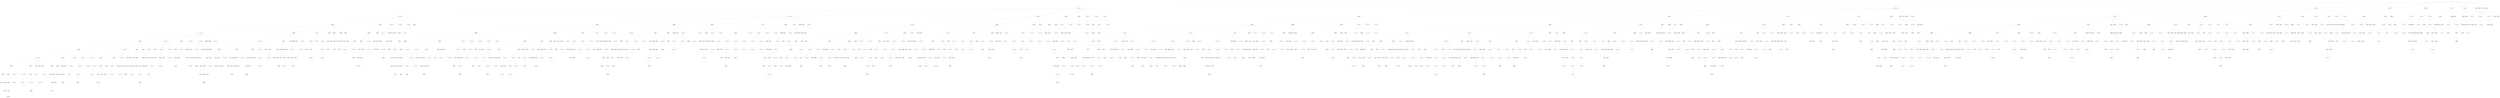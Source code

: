 digraph G { 
7168 -> 7886;
7170 -> 7887;
7171 -> 7888;
7172 -> 7889;
7174 -> 7890;
7175 -> 7891;
7176 -> 7892;
7177 -> 7893;
7178 -> 7894;
7180 -> 7895;
7181 -> 7896;
7183 -> 7897;
7184 -> 7898;
7187 -> 7899;
7188 -> 7900;
7189 -> 7901;
7190 -> 7902;
7191 -> 7903;
7192 -> 7904;
7193 -> 7905;
7194 -> 7906;
7195 -> 7907;
7196 -> 7908;
7197 -> 7909;
7199 -> 7910;
7200 -> 7911;
7201 -> 7912;
7202 -> 7913;
7203 -> 7914;
7204 -> 7915;
7205 -> 7916;
7206 -> 7917;
7207 -> 7918;
7208 -> 7919;
7209 -> 7920;
7210 -> 7921;
7211 -> 7922;
7212 -> 7923;
7213 -> 7924;
7214 -> 7925;
7215 -> 7926;
7216 -> 7927;
7218 -> 7928;
7219 -> 7929;
7221 -> 7930;
7222 -> 7931;
7224 -> 7932;
7226 -> 7933;
7227 -> 7934;
7228 -> 7935;
7230 -> 7936;
7231 -> 7937;
7232 -> 7938;
7233 -> 7939;
7234 -> 7940;
7235 -> 7941;
7236 -> 7942;
7237 -> 7943;
7240 -> 7944;
7241 -> 7945;
7242 -> 7946;
7245 -> 7947;
7246 -> 7948;
7248 -> 7949;
7249 -> 7950;
7250 -> 7951;
7251 -> 7952;
7252 -> 7953;
7253 -> 7954;
7254 -> 7955;
7256 -> 7956;
7257 -> 7957;
7258 -> 7958;
7259 -> 7959;
7260 -> 7960;
7261 -> 7961;
7262 -> 7962;
7263 -> 7963;
7265 -> 7964;
7266 -> 7965;
7267 -> 7966;
7268 -> 7967;
7269 -> 7968;
7270 -> 7969;
7271 -> 7970;
7272 -> 7971;
7273 -> 7972;
7274 -> 7973;
7276 -> 7974;
7277 -> 7975;
7278 -> 7976;
7279 -> 7977;
7282 -> 7978;
7283 -> 7979;
7284 -> 7980;
7285 -> 7981;
7286 -> 7982;
7287 -> 7983;
7289 -> 7984;
7290 -> 7985;
7291 -> 7986;
7292 -> 7987;
7293 -> 7988;
7294 -> 7989;
7295 -> 7990;
7298 -> 7991;
7299 -> 7992;
7300 -> 7993;
7301 -> 7994;
7302 -> 7995;
7303 -> 7996;
7305 -> 7997;
7306 -> 7998;
7307 -> 7999;
7308 -> 8000;
7309 -> 8001;
7310 -> 8002;
7311 -> 8003;
7312 -> 8004;
7313 -> 8005;
7314 -> 8006;
7315 -> 8007;
7316 -> 8008;
7317 -> 8009;
7318 -> 8010;
7319 -> 8011;
7321 -> 8012;
7322 -> 8013;
7323 -> 8014;
7324 -> 8015;
7325 -> 8016;
7326 -> 8017;
7328 -> 8018;
7330 -> 8019;
7331 -> 8020;
7332 -> 8021;
7333 -> 8022;
7334 -> 8023;
7335 -> 8024;
7336 -> 8025;
7337 -> 8026;
7338 -> 8027;
7339 -> 8028;
7340 -> 8029;
7341 -> 8030;
7342 -> 8031;
7343 -> 8032;
7345 -> 8033;
7348 -> 8034;
7349 -> 8035;
7350 -> 8036;
7351 -> 8037;
7353 -> 8038;
7354 -> 8039;
7355 -> 8040;
7357 -> 8041;
7358 -> 8042;
7360 -> 8043;
7361 -> 8044;
7362 -> 8045;
7363 -> 8046;
7364 -> 8047;
7365 -> 8048;
7367 -> 8049;
7368 -> 8050;
7369 -> 8051;
7370 -> 8052;
7371 -> 8053;
7372 -> 8054;
7375 -> 8055;
7376 -> 8056;
7378 -> 8057;
7379 -> 8058;
7382 -> 8059;
7383 -> 8060;
7385 -> 8061;
7386 -> 8062;
7387 -> 8063;
7388 -> 8064;
7389 -> 8065;
7390 -> 8066;
7391 -> 8067;
7392 -> 8068;
7393 -> 8069;
7394 -> 8070;
7395 -> 8071;
7397 -> 8072;
7398 -> 8073;
7400 -> 8074;
7401 -> 8075;
7403 -> 8076;
7404 -> 8077;
7405 -> 8078;
7406 -> 8079;
7409 -> 8080;
7410 -> 8081;
7411 -> 8082;
7412 -> 8083;
7413 -> 8084;
7414 -> 8085;
7415 -> 8086;
7416 -> 8087;
7417 -> 8088;
7419 -> 8089;
7420 -> 8090;
7422 -> 8091;
7423 -> 8092;
7424 -> 8093;
7428 -> 8094;
7429 -> 8095;
7431 -> 8096;
7432 -> 8097;
7433 -> 8098;
7435 -> 8099;
7437 -> 8100;
7438 -> 8101;
7440 -> 8102;
7442 -> 8103;
7443 -> 8104;
7444 -> 8105;
7446 -> 8106;
7447 -> 8107;
7448 -> 8108;
7449 -> 8109;
7450 -> 8110;
7451 -> 8111;
7453 -> 8112;
7454 -> 8113;
7455 -> 8114;
7456 -> 8115;
7457 -> 8116;
7458 -> 8117;
7459 -> 8118;
7460 -> 8119;
7461 -> 8120;
7462 -> 8121;
7464 -> 8122;
7465 -> 8123;
7466 -> 8124;
7467 -> 8125;
6626 -> 6627;
6626 -> 6628;
6626 -> 6631;
6626 -> 6642;
6626 -> 6654;
6626 -> 6675;
6626 -> 6709;
6626 -> 6775;
6626 -> 6885;
6626 -> 7093;
6626 -> 7468;
6627 -> 6629;
6627 -> 6632;
6627 -> 6635;
6627 -> 6676;
6627 -> 6710;
6627 -> 6776;
6627 -> 6886;
6627 -> 7469;
6628 -> 6630;
6628 -> 6633;
6628 -> 6636;
6628 -> 6643;
6628 -> 6655;
6628 -> 6711;
6628 -> 6777;
6628 -> 7094;
6628 -> 7470;
6629 -> 6634;
6629 -> 6677;
6629 -> 6712;
6629 -> 6887;
6629 -> 7095;
6629 -> 7471;
6630 -> 6637;
6630 -> 6656;
6630 -> 6678;
6630 -> 6713;
6630 -> 7096;
6630 -> 7472;
6631 -> 6638;
6631 -> 6644;
6631 -> 6657;
6631 -> 6679;
6631 -> 6714;
6631 -> 6778;
6631 -> 6888;
6631 -> 7473;
6632 -> 6639;
6632 -> 6645;
6632 -> 6658;
6632 -> 6680;
6632 -> 6715;
6632 -> 6779;
6632 -> 6889;
6632 -> 7097;
6632 -> 7474;
6633 -> 6640;
6633 -> 6659;
6633 -> 6716;
6633 -> 6890;
6633 -> 7098;
6633 -> 7475;
6634 -> 6641;
6634 -> 6646;
6634 -> 6660;
6634 -> 6717;
6634 -> 6780;
6634 -> 6891;
6634 -> 7099;
6635 -> 6647;
6635 -> 6661;
6635 -> 6681;
6635 -> 6781;
6635 -> 7100;
6636 -> 6648;
6636 -> 6662;
6636 -> 6718;
6636 -> 6782;
6636 -> 7101;
6637 -> 6649;
6637 -> 6663;
6637 -> 6682;
6637 -> 6719;
6637 -> 6783;
6637 -> 6892;
6637 -> 7476;
6638 -> 6650;
6638 -> 6683;
6638 -> 6720;
6638 -> 6893;
6638 -> 7102;
6638 -> 7477;
6639 -> 6651;
6639 -> 6664;
6639 -> 6721;
6639 -> 6784;
6639 -> 6894;
6639 -> 7103;
6640 -> 6652;
6640 -> 6665;
6640 -> 6684;
6640 -> 6785;
6640 -> 6895;
6640 -> 7104;
6641 -> 6653;
6641 -> 6666;
6641 -> 6685;
6641 -> 6722;
6641 -> 6786;
6641 -> 6896;
6641 -> 7105;
6641 -> 7478;
6642 -> 6686;
6642 -> 6787;
6642 -> 6897;
6643 -> 6687;
6643 -> 6788;
6643 -> 6898;
6643 -> 7106;
6643 -> 7479;
6644 -> 6667;
6644 -> 6688;
6644 -> 6723;
6644 -> 6789;
6644 -> 6899;
6644 -> 7107;
6644 -> 7480;
6645 -> 6668;
6645 -> 6724;
6645 -> 6790;
6645 -> 6900;
6645 -> 7108;
6645 -> 7481;
6646 -> 6669;
6646 -> 6725;
6646 -> 6791;
6646 -> 6901;
6646 -> 7109;
6646 -> 7482;
6647 -> 6670;
6647 -> 6689;
6647 -> 6726;
6647 -> 6792;
6647 -> 7110;
6647 -> 7483;
6648 -> 6690;
6648 -> 6727;
6648 -> 6902;
6648 -> 7484;
6649 -> 6691;
6649 -> 6793;
6649 -> 6903;
6649 -> 7111;
6649 -> 7485;
6650 -> 6671;
6650 -> 6692;
6650 -> 6728;
6650 -> 6794;
6650 -> 6904;
6650 -> 7112;
6651 -> 6672;
6651 -> 6693;
6651 -> 6729;
6651 -> 6795;
6651 -> 6905;
6651 -> 7113;
6651 -> 7486;
6652 -> 6673;
6652 -> 6694;
6652 -> 6730;
6652 -> 6906;
6652 -> 7114;
6652 -> 7487;
6653 -> 6674;
6653 -> 6695;
6653 -> 6731;
6653 -> 6796;
6653 -> 6907;
6654 -> 6732;
6654 -> 6908;
6654 -> 7115;
6655 -> 6696;
6655 -> 6733;
6655 -> 6797;
6655 -> 7488;
6656 -> 6734;
6656 -> 6909;
6656 -> 7116;
6656 -> 7489;
6657 -> 6697;
6657 -> 6798;
6657 -> 6910;
6657 -> 7117;
6657 -> 7490;
6658 -> 6735;
6658 -> 6799;
6658 -> 6911;
6658 -> 7491;
6659 -> 6698;
6659 -> 6736;
6659 -> 6800;
6659 -> 6912;
6659 -> 7118;
6659 -> 7492;
6660 -> 6913;
6660 -> 7119;
6661 -> 6699;
6661 -> 6737;
6661 -> 6801;
6661 -> 6914;
6661 -> 7120;
6661 -> 7493;
6662 -> 6700;
6662 -> 6802;
6662 -> 6915;
6662 -> 7121;
6663 -> 6701;
6663 -> 6738;
6663 -> 6803;
6663 -> 6916;
6663 -> 7494;
6664 -> 6702;
6664 -> 6739;
6664 -> 6804;
6664 -> 6917;
6664 -> 7122;
6664 -> 7495;
6665 -> 6703;
6665 -> 6805;
6665 -> 6918;
6665 -> 7123;
6665 -> 7496;
6666 -> 6806;
6666 -> 6919;
6666 -> 7124;
6667 -> 6704;
6667 -> 6740;
6667 -> 6807;
6667 -> 6920;
6667 -> 7125;
6668 -> 6741;
6668 -> 6808;
6668 -> 6921;
6668 -> 7126;
6668 -> 7497;
6669 -> 6705;
6669 -> 6742;
6669 -> 6809;
6669 -> 6922;
6669 -> 7127;
6669 -> 7498;
6670 -> 6706;
6670 -> 6743;
6670 -> 6810;
6670 -> 6923;
6670 -> 7128;
6670 -> 7499;
6671 -> 6707;
6671 -> 6744;
6671 -> 6811;
6671 -> 6924;
6671 -> 7129;
6671 -> 7500;
6672 -> 6812;
6672 -> 6925;
6672 -> 7501;
6673 -> 6745;
6673 -> 6813;
6673 -> 6926;
6673 -> 7130;
6673 -> 7502;
6674 -> 6708;
6674 -> 6746;
6674 -> 6814;
6674 -> 6927;
6674 -> 7131;
6675 -> 6747;
6675 -> 6815;
6675 -> 7132;
6676 -> 6748;
6676 -> 6928;
6676 -> 7503;
6677 -> 6749;
6677 -> 6929;
6677 -> 7133;
6678 -> 6750;
6678 -> 6816;
6678 -> 6930;
6678 -> 7134;
6679 -> 6817;
6679 -> 7135;
6679 -> 7504;
6680 -> 6751;
6680 -> 6818;
6680 -> 6931;
6680 -> 7136;
6680 -> 7505;
6681 -> 6752;
6681 -> 7137;
6681 -> 7506;
6682 -> 6753;
6682 -> 6819;
6682 -> 6932;
6682 -> 7138;
6683 -> 6754;
6683 -> 6820;
6683 -> 6933;
6683 -> 7139;
6683 -> 7507;
6684 -> 6755;
6684 -> 6821;
6684 -> 6934;
6684 -> 7140;
6684 -> 7508;
6685 -> 6756;
6685 -> 7141;
6686 -> 6757;
6686 -> 6822;
6686 -> 6935;
6686 -> 7142;
6686 -> 7509;
6687 -> 6823;
6687 -> 6936;
6687 -> 7143;
6687 -> 7510;
6688 -> 6758;
6688 -> 6937;
6688 -> 7144;
6688 -> 7511;
6689 -> 6759;
6689 -> 7145;
6689 -> 7512;
6690 -> 6824;
6690 -> 7146;
6690 -> 7513;
6691 -> 6760;
6691 -> 6825;
6691 -> 6938;
6691 -> 7147;
6692 -> 6761;
6692 -> 6826;
6692 -> 6939;
6692 -> 7148;
6692 -> 7514;
6693 -> 6762;
6693 -> 6827;
6693 -> 6940;
6693 -> 7149;
6693 -> 7515;
6694 -> 6941;
6695 -> 6763;
6695 -> 6828;
6695 -> 6942;
6695 -> 7150;
6695 -> 7516;
6696 -> 6943;
6696 -> 7517;
6697 -> 6764;
6697 -> 6829;
6697 -> 6944;
6697 -> 7151;
6697 -> 7518;
6698 -> 6765;
6698 -> 6830;
6698 -> 6945;
6698 -> 7519;
6699 -> 6766;
6699 -> 6831;
6699 -> 7152;
6699 -> 7520;
6700 -> 6767;
6700 -> 6832;
6700 -> 6946;
6700 -> 7153;
6700 -> 7521;
6701 -> 6768;
6701 -> 6833;
6701 -> 6947;
6701 -> 7154;
6701 -> 7522;
6702 -> 6769;
6702 -> 6834;
6702 -> 6948;
6702 -> 7155;
6702 -> 7523;
6703 -> 6770;
6703 -> 6835;
6703 -> 6949;
6703 -> 7156;
6703 -> 7524;
6704 -> 7525;
6705 -> 6771;
6705 -> 6950;
6705 -> 7157;
6705 -> 7526;
6706 -> 6772;
6706 -> 6836;
6706 -> 6951;
6706 -> 7158;
6706 -> 7527;
6707 -> 6773;
6707 -> 6952;
6707 -> 7159;
6707 -> 7528;
6708 -> 6774;
6708 -> 6837;
6708 -> 6953;
6708 -> 7160;
6708 -> 7529;
6709 -> 6838;
6709 -> 6954;
6709 -> 7161;
6710 -> 7530;
6711 -> 6955;
6711 -> 7162;
6712 -> 6839;
6712 -> 7163;
6712 -> 7531;
6713 -> 6840;
6713 -> 6956;
6713 -> 7164;
6713 -> 7532;
6714 -> 6957;
6714 -> 7165;
6714 -> 7533;
6715 -> 6841;
6715 -> 6958;
6715 -> 7534;
6716 -> 6959;
6716 -> 7166;
6716 -> 7535;
6717 -> 6960;
6717 -> 7167;
6717 -> 7536;
6718 -> 6842;
6718 -> 7168;
6718 -> 7537;
6719 -> 6843;
6719 -> 7169;
6719 -> 7538;
6720 -> 6844;
6720 -> 6961;
6720 -> 7170;
6720 -> 7539;
6721 -> 6845;
6721 -> 6962;
6721 -> 7171;
6721 -> 7540;
6722 -> 6963;
6722 -> 7172;
6723 -> 6846;
6723 -> 6964;
6723 -> 7173;
6723 -> 7541;
6724 -> 6847;
6724 -> 7174;
6724 -> 7542;
6725 -> 6848;
6725 -> 6965;
6725 -> 7175;
6725 -> 7543;
6726 -> 6849;
6726 -> 6966;
6726 -> 7176;
6727 -> 6850;
6727 -> 6967;
6727 -> 7177;
6727 -> 7544;
6728 -> 6851;
6728 -> 6968;
6728 -> 7178;
6728 -> 7545;
6729 -> 6852;
6729 -> 7546;
6730 -> 6853;
6730 -> 6969;
6730 -> 7179;
6730 -> 7547;
6731 -> 6854;
6731 -> 7180;
6732 -> 6855;
6732 -> 6970;
6732 -> 7181;
6733 -> 6856;
6733 -> 7548;
6734 -> 6857;
6734 -> 6971;
6734 -> 7549;
6735 -> 7182;
6735 -> 7550;
6736 -> 6858;
6736 -> 6972;
6736 -> 7183;
6736 -> 7551;
6737 -> 6973;
6737 -> 7184;
6737 -> 7552;
6738 -> 6859;
6738 -> 6974;
6738 -> 7185;
6738 -> 7553;
6739 -> 6860;
6739 -> 7554;
6740 -> 6975;
6740 -> 7555;
6741 -> 6861;
6741 -> 6976;
6741 -> 7186;
6741 -> 7556;
6742 -> 6862;
6742 -> 6977;
6742 -> 7187;
6742 -> 7557;
6743 -> 6863;
6743 -> 6978;
6743 -> 7188;
6744 -> 6864;
6744 -> 6979;
6744 -> 7558;
6745 -> 7189;
6745 -> 7559;
6746 -> 6865;
6746 -> 6980;
6746 -> 7190;
6746 -> 7560;
6747 -> 6866;
6747 -> 6981;
6747 -> 7561;
6748 -> 6867;
6748 -> 6982;
6748 -> 7562;
6749 -> 6868;
6749 -> 6983;
6749 -> 7191;
6749 -> 7563;
6750 -> 6869;
6750 -> 6984;
6750 -> 7192;
6750 -> 7564;
6751 -> 6870;
6751 -> 6985;
6751 -> 7193;
6751 -> 7565;
6752 -> 6986;
6752 -> 7194;
6752 -> 7566;
6753 -> 6871;
6753 -> 6987;
6753 -> 7195;
6753 -> 7567;
6754 -> 6988;
6754 -> 7196;
6754 -> 7568;
6755 -> 6872;
6755 -> 6989;
6755 -> 7197;
6755 -> 7569;
6756 -> 6990;
6756 -> 7570;
6757 -> 6873;
6757 -> 6991;
6757 -> 7198;
6757 -> 7571;
6758 -> 6992;
6758 -> 7199;
6758 -> 7572;
6759 -> 6874;
6759 -> 6993;
6759 -> 7200;
6760 -> 6875;
6760 -> 6994;
6760 -> 7201;
6760 -> 7573;
6761 -> 6876;
6761 -> 6995;
6761 -> 7574;
6762 -> 6877;
6762 -> 6996;
6762 -> 7202;
6762 -> 7575;
6763 -> 6997;
6763 -> 7203;
6764 -> 6878;
6764 -> 6998;
6764 -> 7204;
6764 -> 7576;
6765 -> 6879;
6765 -> 7205;
6765 -> 7577;
6766 -> 6880;
6766 -> 6999;
6766 -> 7206;
6766 -> 7578;
6767 -> 6881;
6767 -> 7000;
6767 -> 7207;
6768 -> 7001;
6768 -> 7208;
6769 -> 6882;
6769 -> 7002;
6769 -> 7209;
6769 -> 7579;
6770 -> 7003;
6770 -> 7210;
6770 -> 7580;
6771 -> 7004;
6771 -> 7211;
6771 -> 7581;
6772 -> 7005;
6772 -> 7212;
6772 -> 7582;
6773 -> 6883;
6773 -> 7583;
6774 -> 6884;
6774 -> 7213;
6774 -> 7584;
6775 -> 7006;
6775 -> 7214;
6775 -> 7585;
6776 -> 7007;
6776 -> 7215;
6777 -> 7008;
6777 -> 7216;
6778 -> 7009;
6778 -> 7217;
6778 -> 7586;
6779 -> 7218;
6779 -> 7587;
6780 -> 7010;
6780 -> 7588;
6781 -> 7219;
6782 -> 7220;
6782 -> 7589;
6783 -> 7011;
6784 -> 7012;
6784 -> 7221;
6784 -> 7590;
6785 -> 7013;
6785 -> 7222;
6785 -> 7591;
6786 -> 7014;
6786 -> 7223;
6786 -> 7592;
6787 -> 7015;
6787 -> 7224;
6787 -> 7593;
6788 -> 7016;
6788 -> 7225;
6788 -> 7594;
6789 -> 7017;
6789 -> 7226;
6790 -> 7227;
6790 -> 7595;
6791 -> 7018;
6791 -> 7596;
6792 -> 7228;
6792 -> 7597;
6793 -> 7019;
6793 -> 7229;
6793 -> 7598;
6794 -> 7020;
6794 -> 7230;
6795 -> 7021;
6795 -> 7231;
6796 -> 7022;
6796 -> 7232;
6796 -> 7599;
6797 -> 7233;
6798 -> 7023;
6798 -> 7234;
6798 -> 7600;
6799 -> 7024;
6799 -> 7235;
6800 -> 7236;
6800 -> 7601;
6801 -> 7025;
6801 -> 7237;
6801 -> 7602;
6802 -> 7026;
6802 -> 7238;
6802 -> 7603;
6803 -> 7027;
6803 -> 7239;
6803 -> 7604;
6804 -> 7240;
6804 -> 7605;
6805 -> 7028;
6805 -> 7241;
6805 -> 7606;
6806 -> 7607;
6807 -> 7242;
6807 -> 7608;
6808 -> 7029;
6808 -> 7243;
6809 -> 7030;
6809 -> 7244;
6809 -> 7609;
6810 -> 7031;
6810 -> 7245;
6810 -> 7610;
6811 -> 7032;
6811 -> 7611;
6812 -> 7246;
6812 -> 7612;
6813 -> 7033;
6813 -> 7247;
6813 -> 7613;
6814 -> 7034;
6814 -> 7614;
6815 -> 7035;
6815 -> 7248;
6815 -> 7615;
6816 -> 7036;
6816 -> 7249;
6816 -> 7616;
6817 -> 7037;
6817 -> 7250;
6817 -> 7617;
6818 -> 7038;
6818 -> 7251;
6819 -> 7039;
6819 -> 7618;
6820 -> 7040;
6820 -> 7252;
6820 -> 7619;
6821 -> 7041;
6821 -> 7253;
6821 -> 7620;
6822 -> 7042;
6822 -> 7254;
6823 -> 7255;
6823 -> 7621;
6824 -> 7043;
6824 -> 7622;
6825 -> 7044;
6825 -> 7256;
6825 -> 7623;
6826 -> 7045;
6826 -> 7257;
6826 -> 7624;
6827 -> 7046;
6827 -> 7258;
6827 -> 7625;
6828 -> 7047;
6828 -> 7259;
6828 -> 7626;
6829 -> 7048;
6829 -> 7260;
6829 -> 7627;
6830 -> 7049;
6830 -> 7628;
6831 -> 7050;
6831 -> 7261;
6831 -> 7629;
6832 -> 7051;
6832 -> 7262;
6832 -> 7630;
6833 -> 7263;
6833 -> 7631;
6834 -> 7052;
6834 -> 7264;
6835 -> 7053;
6835 -> 7265;
6836 -> 7054;
6836 -> 7266;
6836 -> 7632;
6837 -> 7055;
6837 -> 7267;
6838 -> 7056;
6838 -> 7633;
6839 -> 7057;
6839 -> 7634;
6840 -> 7058;
6840 -> 7268;
6840 -> 7635;
6841 -> 7636;
6842 -> 7059;
6842 -> 7269;
6843 -> 7270;
6844 -> 7060;
6844 -> 7271;
6844 -> 7637;
6845 -> 7061;
6845 -> 7272;
6845 -> 7638;
6846 -> 7639;
6847 -> 7062;
6847 -> 7640;
6848 -> 7063;
6848 -> 7273;
6849 -> 7064;
6849 -> 7274;
6849 -> 7641;
6850 -> 7275;
6851 -> 7065;
6851 -> 7276;
6852 -> 7066;
6852 -> 7277;
6852 -> 7642;
6854 -> 7067;
6854 -> 7278;
6854 -> 7643;
6855 -> 7068;
6855 -> 7279;
6855 -> 7644;
6856 -> 7069;
6856 -> 7645;
6857 -> 7070;
6857 -> 7280;
6857 -> 7646;
6858 -> 7071;
6858 -> 7281;
6858 -> 7647;
6859 -> 7072;
6859 -> 7282;
6859 -> 7648;
6860 -> 7283;
6860 -> 7649;
6861 -> 7073;
6861 -> 7284;
6862 -> 7074;
6862 -> 7285;
6863 -> 7075;
6863 -> 7286;
6863 -> 7650;
6864 -> 7076;
6864 -> 7287;
6865 -> 7077;
6865 -> 7288;
6865 -> 7651;
6866 -> 7078;
6866 -> 7289;
6866 -> 7652;
6867 -> 7079;
6867 -> 7290;
6867 -> 7653;
6868 -> 7080;
6868 -> 7291;
6868 -> 7654;
6869 -> 7292;
6869 -> 7655;
6870 -> 7081;
6870 -> 7293;
6871 -> 7082;
6871 -> 7294;
6871 -> 7656;
6872 -> 7083;
6872 -> 7295;
6872 -> 7657;
6873 -> 7084;
6873 -> 7658;
6874 -> 7085;
6874 -> 7296;
6874 -> 7659;
6875 -> 7086;
6875 -> 7297;
6876 -> 7298;
6876 -> 7660;
6877 -> 7087;
6877 -> 7661;
6878 -> 7088;
6878 -> 7299;
6879 -> 7089;
6879 -> 7300;
6880 -> 7090;
6880 -> 7301;
6880 -> 7662;
6881 -> 7091;
6881 -> 7302;
6881 -> 7663;
6882 -> 7303;
6882 -> 7664;
6883 -> 7304;
6883 -> 7665;
6884 -> 7092;
6884 -> 7305;
6884 -> 7666;
6885 -> 7667;
6886 -> 7306;
6886 -> 7668;
6887 -> 7307;
6887 -> 7669;
6888 -> 7308;
6888 -> 7670;
6889 -> 7309;
6890 -> 7310;
6890 -> 7671;
6891 -> 7311;
6891 -> 7672;
6892 -> 7673;
6894 -> 7674;
6895 -> 7312;
6896 -> 7313;
6896 -> 7675;
6897 -> 7314;
6898 -> 7315;
6898 -> 7676;
6899 -> 7316;
6899 -> 7677;
6900 -> 7317;
6900 -> 7678;
6901 -> 7679;
6902 -> 7318;
6902 -> 7680;
6903 -> 7319;
6903 -> 7681;
6904 -> 7320;
6904 -> 7682;
6905 -> 7321;
6905 -> 7683;
6906 -> 7322;
6906 -> 7684;
6907 -> 7685;
6908 -> 7323;
6908 -> 7686;
6909 -> 7324;
6910 -> 7325;
6910 -> 7687;
6911 -> 7326;
6911 -> 7688;
6912 -> 7327;
6912 -> 7689;
6913 -> 7328;
6914 -> 7329;
6915 -> 7330;
6915 -> 7690;
6916 -> 7691;
6917 -> 7692;
6918 -> 7331;
6918 -> 7693;
6919 -> 7332;
6919 -> 7694;
6920 -> 7333;
6921 -> 7334;
6921 -> 7695;
6922 -> 7335;
6922 -> 7696;
6923 -> 7336;
6923 -> 7697;
6924 -> 7698;
6926 -> 7337;
6926 -> 7699;
6927 -> 7700;
6928 -> 7701;
6929 -> 7338;
6929 -> 7702;
6930 -> 7339;
6931 -> 7703;
6932 -> 7340;
6933 -> 7341;
6933 -> 7704;
6934 -> 7342;
6934 -> 7705;
6935 -> 7343;
6935 -> 7706;
6937 -> 7344;
6938 -> 7345;
6938 -> 7707;
6939 -> 7346;
6939 -> 7708;
6940 -> 7347;
6940 -> 7709;
6941 -> 7348;
6941 -> 7710;
6942 -> 7349;
6942 -> 7711;
6943 -> 7350;
6943 -> 7712;
6944 -> 7351;
6945 -> 7352;
6945 -> 7713;
6946 -> 7714;
6947 -> 7353;
6947 -> 7715;
6948 -> 7354;
6948 -> 7716;
6949 -> 7355;
6949 -> 7717;
6950 -> 7356;
6950 -> 7718;
6951 -> 7357;
6951 -> 7719;
6952 -> 7358;
6952 -> 7720;
6953 -> 7721;
6954 -> 7359;
6955 -> 7360;
6955 -> 7722;
6956 -> 7361;
6956 -> 7723;
6957 -> 7362;
6957 -> 7724;
6958 -> 7363;
6958 -> 7725;
6959 -> 7364;
6959 -> 7726;
6960 -> 7365;
6961 -> 7366;
6961 -> 7727;
6962 -> 7367;
6962 -> 7728;
6963 -> 7368;
6963 -> 7729;
6964 -> 7730;
6965 -> 7369;
6966 -> 7370;
6967 -> 7371;
6967 -> 7731;
6969 -> 7372;
6970 -> 7732;
6971 -> 7373;
6971 -> 7733;
6972 -> 7374;
6973 -> 7734;
6974 -> 7375;
6974 -> 7735;
6975 -> 7376;
6976 -> 7736;
6977 -> 7737;
6978 -> 7738;
6979 -> 7377;
6979 -> 7739;
6980 -> 7378;
6980 -> 7740;
6981 -> 7741;
6982 -> 7379;
6982 -> 7742;
6983 -> 7380;
6983 -> 7743;
6984 -> 7381;
6984 -> 7744;
6985 -> 7382;
6985 -> 7745;
6986 -> 7383;
6986 -> 7746;
6987 -> 7384;
6987 -> 7747;
6988 -> 7385;
6988 -> 7748;
6989 -> 7386;
6990 -> 7749;
6991 -> 7750;
6992 -> 7387;
6992 -> 7751;
6993 -> 7388;
6993 -> 7752;
6994 -> 7389;
6994 -> 7753;
6996 -> 7390;
6996 -> 7754;
6997 -> 7391;
6997 -> 7755;
6998 -> 7392;
6998 -> 7756;
6999 -> 7393;
6999 -> 7757;
7000 -> 7394;
7000 -> 7758;
7002 -> 7395;
7002 -> 7759;
7003 -> 7396;
7003 -> 7760;
7004 -> 7397;
7004 -> 7761;
7005 -> 7398;
7005 -> 7762;
7006 -> 7399;
7006 -> 7763;
7007 -> 7400;
7009 -> 7764;
7010 -> 7765;
7011 -> 7401;
7011 -> 7766;
7012 -> 7767;
7013 -> 7402;
7013 -> 7768;
7014 -> 7403;
7014 -> 7769;
7015 -> 7404;
7015 -> 7770;
7016 -> 7405;
7016 -> 7771;
7017 -> 7406;
7017 -> 7772;
7018 -> 7407;
7018 -> 7773;
7019 -> 7408;
7019 -> 7774;
7020 -> 7409;
7020 -> 7775;
7021 -> 7410;
7021 -> 7776;
7022 -> 7411;
7022 -> 7777;
7023 -> 7412;
7023 -> 7778;
7024 -> 7413;
7024 -> 7779;
7025 -> 7414;
7025 -> 7780;
7026 -> 7415;
7026 -> 7781;
7027 -> 7416;
7028 -> 7417;
7028 -> 7782;
7029 -> 7418;
7029 -> 7783;
7030 -> 7419;
7030 -> 7784;
7031 -> 7420;
7031 -> 7785;
7032 -> 7421;
7032 -> 7786;
7033 -> 7787;
7034 -> 7422;
7035 -> 7423;
7036 -> 7424;
7036 -> 7788;
7037 -> 7425;
7037 -> 7789;
7038 -> 7426;
7038 -> 7790;
7039 -> 7427;
7039 -> 7791;
7040 -> 7428;
7040 -> 7792;
7041 -> 7429;
7041 -> 7793;
7042 -> 7430;
7042 -> 7794;
7043 -> 7431;
7043 -> 7795;
7044 -> 7432;
7045 -> 7796;
7046 -> 7433;
7046 -> 7797;
7047 -> 7434;
7047 -> 7798;
7048 -> 7799;
7049 -> 7800;
7050 -> 7435;
7050 -> 7801;
7051 -> 7436;
7051 -> 7802;
7052 -> 7437;
7052 -> 7803;
7053 -> 7438;
7053 -> 7804;
7054 -> 7439;
7054 -> 7805;
7055 -> 7440;
7055 -> 7806;
7056 -> 7441;
7056 -> 7807;
7057 -> 7442;
7057 -> 7808;
7058 -> 7443;
7058 -> 7809;
7059 -> 7810;
7060 -> 7444;
7060 -> 7811;
7061 -> 7445;
7062 -> 7446;
7062 -> 7812;
7063 -> 7813;
7064 -> 7814;
7066 -> 7447;
7067 -> 7448;
7068 -> 7449;
7068 -> 7815;
7069 -> 7816;
7070 -> 7450;
7070 -> 7817;
7071 -> 7451;
7071 -> 7818;
7072 -> 7452;
7072 -> 7819;
7073 -> 7453;
7073 -> 7820;
7075 -> 7821;
7076 -> 7822;
7077 -> 7454;
7077 -> 7823;
7078 -> 7455;
7078 -> 7824;
7080 -> 7456;
7080 -> 7825;
7081 -> 7457;
7081 -> 7826;
7082 -> 7458;
7082 -> 7827;
7083 -> 7459;
7084 -> 7460;
7084 -> 7828;
7085 -> 7461;
7085 -> 7829;
7086 -> 7462;
7087 -> 7463;
7087 -> 7830;
7088 -> 7464;
7088 -> 7831;
7089 -> 7465;
7089 -> 7832;
7090 -> 7833;
7091 -> 7466;
7091 -> 7834;
7092 -> 7467;
7097 -> 7835;
7098 -> 7836;
7099 -> 7837;
7100 -> 7838;
7101 -> 7839;
7102 -> 7840;
7103 -> 7841;
7104 -> 7842;
7107 -> 7843;
7108 -> 7844;
7110 -> 7845;
7111 -> 7846;
7112 -> 7847;
7113 -> 7848;
7114 -> 7849;
7115 -> 7850;
7117 -> 7851;
7118 -> 7852;
7120 -> 7853;
7121 -> 7854;
7122 -> 7855;
7123 -> 7856;
7124 -> 7857;
7126 -> 7858;
7127 -> 7859;
7129 -> 7860;
7134 -> 7861;
7135 -> 7862;
7136 -> 7863;
7137 -> 7864;
7138 -> 7865;
7139 -> 7866;
7140 -> 7867;
7143 -> 7868;
7147 -> 7869;
7148 -> 7870;
7149 -> 7871;
7150 -> 7872;
7153 -> 7873;
7154 -> 7874;
7155 -> 7875;
7156 -> 7876;
7157 -> 7877;
7158 -> 7878;
7159 -> 7879;
7160 -> 7880;
7161 -> 7881;
7162 -> 7882;
7164 -> 7883;
7166 -> 7884;
7167 -> 7885;
6626 [label="GL" fontname="arial-bold" fontsize=56 width=5 height=5];
6627 [shape=star style=filled fillcolor=white fontname="helvetica-bold" fontsize=42 label="CNV_M6621"];
6628 [shape=circle style=filled fillcolor=white fontname="helvetica-bold" fontsize=56 label="M6622" width=4.4 height=2 ];
6629 [shape=star style=filled fillcolor=white fontname="helvetica-bold" fontsize=42 label="CNV_M6623"];
6630 [shape=circle style=filled fillcolor=white fontname="helvetica-bold" fontsize=56 label="M6624" width=0.82 height=2 ];
6631 [shape=circle style=filled fillcolor=white fontname="helvetica-bold" fontsize=56 label="M6625" width=2.93 height=2 ];
6632 [shape=star style=filled fillcolor=white fontname="helvetica-bold" fontsize=42 label="CNV_M6626"];
6633 [shape=circle style=filled fillcolor=white fontname="helvetica-bold" fontsize=56 label="M6627" width=1.67 height=2 ];
6634 [shape=circle style=filled fillcolor=white fontname="helvetica-bold" fontsize=56 label="M6628" width=4.27 height=2 ];
6635 [shape=circle style=filled fillcolor=white fontname="helvetica-bold" fontsize=56 label="M6629" width=4.64 height=2 ];
6636 [shape=star style=filled fillcolor=white fontname="helvetica-bold" fontsize=42 label="CNV_M6630"];
6637 [shape=circle style=filled fillcolor=white fontname="helvetica-bold" fontsize=56 label="M6631" width=4.16 height=2 ];
6638 [shape=star style=filled fillcolor=white fontname="helvetica-bold" fontsize=42 label="CNV_M6632"];
6639 [shape=circle style=filled fillcolor=white fontname="helvetica-bold" fontsize=56 label="M6633" width=3.15 height=2 ];
6640 [shape=circle style=filled fillcolor=white fontname="helvetica-bold" fontsize=56 label="M6634" width=0.09 height=2 ];
6641 [shape=star style=filled fillcolor=white fontname="helvetica-bold" fontsize=42 label="CNV_M6635"];
6642 [shape=circle style=filled fillcolor=white fontname="helvetica-bold" fontsize=56 label="M6636" width=2.66 height=2 ];
6643 [shape=star style=filled fillcolor=white fontname="helvetica-bold" fontsize=42 label="CNV_M6637"];
6644 [shape=circle style=filled fillcolor=white fontname="helvetica-bold" fontsize=56 label="M6638" width=3.48 height=2 ];
6645 [shape=circle style=filled fillcolor=white fontname="helvetica-bold" fontsize=56 label="M6639" width=3.93 height=2 ];
6646 [shape=circle style=filled fillcolor=white fontname="helvetica-bold" fontsize=56 label="M6640" width=2.16 height=2 ];
6647 [shape=star style=filled fillcolor=white fontname="helvetica-bold" fontsize=42 label="CNV_M6641"];
6648 [shape=circle style=filled fillcolor=white fontname="helvetica-bold" fontsize=56 label="M6642" width=4.22 height=2 ];
6649 [shape=star style=filled fillcolor=white fontname="helvetica-bold" fontsize=42 label="CNV_M6643"];
6650 [shape=circle style=filled fillcolor=white fontname="helvetica-bold" fontsize=56 label="M6644" width=2.85 height=2 ];
6651 [shape=circle style=filled fillcolor=white fontname="helvetica-bold" fontsize=56 label="M6645" width=2.31 height=2 ];
6652 [shape=star style=filled fillcolor=white fontname="helvetica-bold" fontsize=42 label="CNV_M6646"];
6653 [shape=circle style=filled fillcolor=white fontname="helvetica-bold" fontsize=56 label="M6647" width=3.84 height=2 ];
6654 [shape=circle style=filled fillcolor=white fontname="helvetica-bold" fontsize=56 label="M6648" width=1.38 height=2 ];
6655 [shape=circle style=filled fillcolor=white fontname="helvetica-bold" fontsize=56 label="M6649" width=2.68 height=2 ];
6656 [shape=circle style=filled fillcolor=white fontname="helvetica-bold" fontsize=56 label="M6650" width=1.79 height=2 ];
6657 [shape=star style=filled fillcolor=white fontname="helvetica-bold" fontsize=42 label="CNV_M6651"];
6658 [shape=circle style=filled fillcolor=white fontname="helvetica-bold" fontsize=56 label="M6652" width=1.78 height=2 ];
6659 [shape=star style=filled fillcolor=white fontname="helvetica-bold" fontsize=42 label="CNV_M6653"];
6660 [shape=star style=filled fillcolor=white fontname="helvetica-bold" fontsize=42 label="CNV_M6654"];
6661 [shape=circle style=filled fillcolor=white fontname="helvetica-bold" fontsize=56 label="M6655" width=4.06 height=2 ];
6662 [shape=star style=filled fillcolor=white fontname="helvetica-bold" fontsize=42 label="CNV_M6656"];
6663 [shape=star style=filled fillcolor=white fontname="helvetica-bold" fontsize=42 label="CNV_M6657"];
6664 [shape=circle style=filled fillcolor=white fontname="helvetica-bold" fontsize=56 label="M6658" width=1.19 height=2 ];
6665 [shape=star style=filled fillcolor=white fontname="helvetica-bold" fontsize=42 label="CNV_M6659"];
6666 [shape=star style=filled fillcolor=white fontname="helvetica-bold" fontsize=42 label="CNV_M6660"];
6667 [shape=circle style=filled fillcolor=white fontname="helvetica-bold" fontsize=56 label="M6661" width=2.45 height=2 ];
6668 [shape=star style=filled fillcolor=white fontname="helvetica-bold" fontsize=42 label="CNV_M6662"];
6669 [shape=star style=filled fillcolor=white fontname="helvetica-bold" fontsize=42 label="CNV_M6663"];
6670 [shape=circle style=filled fillcolor=white fontname="helvetica-bold" fontsize=56 label="M6664" width=2.95 height=2 ];
6671 [shape=circle style=filled fillcolor=white fontname="helvetica-bold" fontsize=56 label="M6665" width=0.42 height=2 ];
6672 [shape=circle style=filled fillcolor=white fontname="helvetica-bold" fontsize=56 label="M6666" width=3.5 height=2 ];
6673 [shape=circle style=filled fillcolor=white fontname="helvetica-bold" fontsize=56 label="M6667" width=0.76 height=2 ];
6674 [shape=circle style=filled fillcolor=white fontname="helvetica-bold" fontsize=56 label="M6668" width=4.46 height=2 ];
6675 [shape=star style=filled fillcolor=white fontname="helvetica-bold" fontsize=42 label="CNV_M6669"];
6676 [shape=circle style=filled fillcolor=white fontname="helvetica-bold" fontsize=56 label="M6670" width=2.91 height=2 ];
6677 [shape=circle style=filled fillcolor=white fontname="helvetica-bold" fontsize=56 label="M6671" width=1.5 height=2 ];
6678 [shape=circle style=filled fillcolor=white fontname="helvetica-bold" fontsize=56 label="M6672" width=1.01 height=2 ];
6679 [shape=circle style=filled fillcolor=white fontname="helvetica-bold" fontsize=56 label="M6673" width=1.48 height=2 ];
6680 [shape=star style=filled fillcolor=white fontname="helvetica-bold" fontsize=42 label="CNV_M6674"];
6681 [shape=circle style=filled fillcolor=white fontname="helvetica-bold" fontsize=56 label="M6675" width=1.87 height=2 ];
6682 [shape=star style=filled fillcolor=white fontname="helvetica-bold" fontsize=42 label="CNV_M6676"];
6683 [shape=circle style=filled fillcolor=white fontname="helvetica-bold" fontsize=56 label="M6677" width=4.48 height=2 ];
6684 [shape=star style=filled fillcolor=white fontname="helvetica-bold" fontsize=42 label="CNV_M6678"];
6685 [shape=circle style=filled fillcolor=white fontname="helvetica-bold" fontsize=56 label="M6679" width=2.65 height=2 ];
6686 [shape=circle style=filled fillcolor=white fontname="helvetica-bold" fontsize=56 label="M6680" width=1.49 height=2 ];
6687 [shape=star style=filled fillcolor=white fontname="helvetica-bold" fontsize=42 label="CNV_M6681"];
6688 [shape=star style=filled fillcolor=white fontname="helvetica-bold" fontsize=42 label="CNV_M6682"];
6689 [shape=star style=filled fillcolor=white fontname="helvetica-bold" fontsize=42 label="CNV_M6683"];
6690 [shape=circle style=filled fillcolor=white fontname="helvetica-bold" fontsize=56 label="M6684" width=4.93 height=2 ];
6691 [shape=circle style=filled fillcolor=white fontname="helvetica-bold" fontsize=56 label="M6685" width=3.61 height=2 ];
6692 [shape=circle style=filled fillcolor=white fontname="helvetica-bold" fontsize=56 label="M6686" width=3.37 height=2 ];
6693 [shape=circle style=filled fillcolor=white fontname="helvetica-bold" fontsize=56 label="M6687" width=0.55 height=2 ];
6694 [shape=circle style=filled fillcolor=white fontname="helvetica-bold" fontsize=56 label="M6688" width=0.54 height=2 ];
6695 [shape=star style=filled fillcolor=white fontname="helvetica-bold" fontsize=42 label="CNV_M6689"];
6696 [shape=circle style=filled fillcolor=white fontname="helvetica-bold" fontsize=56 label="M6690" width=3.14 height=2 ];
6697 [shape=circle style=filled fillcolor=white fontname="helvetica-bold" fontsize=56 label="M6691" width=4.79 height=2 ];
6698 [shape=star style=filled fillcolor=white fontname="helvetica-bold" fontsize=42 label="CNV_M6692"];
6699 [shape=star style=filled fillcolor=white fontname="helvetica-bold" fontsize=42 label="CNV_M6693"];
6700 [shape=star style=filled fillcolor=white fontname="helvetica-bold" fontsize=42 label="CNV_M6694"];
6701 [shape=star style=filled fillcolor=white fontname="helvetica-bold" fontsize=42 label="CNV_M6695"];
6702 [shape=circle style=filled fillcolor=white fontname="helvetica-bold" fontsize=56 label="M6696" width=1.38 height=2 ];
6703 [shape=star style=filled fillcolor=white fontname="helvetica-bold" fontsize=42 label="CNV_M6697"];
6704 [shape=star style=filled fillcolor=white fontname="helvetica-bold" fontsize=42 label="CNV_M6698"];
6705 [shape=circle style=filled fillcolor=white fontname="helvetica-bold" fontsize=56 label="M6699" width=1.8 height=2 ];
6706 [shape=circle style=filled fillcolor=white fontname="helvetica-bold" fontsize=56 label="M6700" width=4.74 height=2 ];
6707 [shape=circle style=filled fillcolor=white fontname="helvetica-bold" fontsize=56 label="M6701" width=0.22 height=2 ];
6708 [shape=star style=filled fillcolor=white fontname="helvetica-bold" fontsize=42 label="CNV_M6702"];
6709 [shape=star style=filled fillcolor=white fontname="helvetica-bold" fontsize=42 label="CNV_M6703"];
6710 [shape=circle style=filled fillcolor=white fontname="helvetica-bold" fontsize=56 label="M6704" width=1.32 height=2 ];
6711 [shape=circle style=filled fillcolor=white fontname="helvetica-bold" fontsize=56 label="M6705" width=4.57 height=2 ];
6712 [shape=star style=filled fillcolor=white fontname="helvetica-bold" fontsize=42 label="CNV_M6706"];
6713 [shape=star style=filled fillcolor=white fontname="helvetica-bold" fontsize=42 label="CNV_M6707"];
6714 [shape=star style=filled fillcolor=white fontname="helvetica-bold" fontsize=42 label="CNV_M6708"];
6715 [shape=circle style=filled fillcolor=white fontname="helvetica-bold" fontsize=56 label="M6709" width=3.34 height=2 ];
6716 [shape=circle style=filled fillcolor=white fontname="helvetica-bold" fontsize=56 label="M6710" width=0.17 height=2 ];
6717 [shape=circle style=filled fillcolor=white fontname="helvetica-bold" fontsize=56 label="M6711" width=1.2 height=2 ];
6718 [shape=circle style=filled fillcolor=white fontname="helvetica-bold" fontsize=56 label="M6712" width=2.66 height=2 ];
6719 [shape=circle style=filled fillcolor=white fontname="helvetica-bold" fontsize=56 label="M6713" width=2.03 height=2 ];
6720 [shape=circle style=filled fillcolor=white fontname="helvetica-bold" fontsize=56 label="M6714" width=4.28 height=2 ];
6721 [shape=circle style=filled fillcolor=white fontname="helvetica-bold" fontsize=56 label="M6715" width=0.4 height=2 ];
6722 [shape=star style=filled fillcolor=white fontname="helvetica-bold" fontsize=42 label="CNV_M6716"];
6723 [shape=circle style=filled fillcolor=white fontname="helvetica-bold" fontsize=56 label="M6717" width=4.81 height=2 ];
6724 [shape=circle style=filled fillcolor=white fontname="helvetica-bold" fontsize=56 label="M6718" width=1.27 height=2 ];
6725 [shape=circle style=filled fillcolor=white fontname="helvetica-bold" fontsize=56 label="M6719" width=1.54 height=2 ];
6726 [shape=circle style=filled fillcolor=white fontname="helvetica-bold" fontsize=56 label="M6720" width=1.63 height=2 ];
6727 [shape=circle style=filled fillcolor=white fontname="helvetica-bold" fontsize=56 label="M6721" width=3.25 height=2 ];
6728 [shape=circle style=filled fillcolor=white fontname="helvetica-bold" fontsize=56 label="M6722" width=4.27 height=2 ];
6729 [shape=star style=filled fillcolor=white fontname="helvetica-bold" fontsize=42 label="CNV_M6723"];
6730 [shape=star style=filled fillcolor=white fontname="helvetica-bold" fontsize=42 label="CNV_M6724"];
6731 [shape=circle style=filled fillcolor=white fontname="helvetica-bold" fontsize=56 label="M6725" width=1.39 height=2 ];
6732 [shape=star style=filled fillcolor=white fontname="helvetica-bold" fontsize=42 label="CNV_M6726"];
6733 [shape=star style=filled fillcolor=white fontname="helvetica-bold" fontsize=42 label="CNV_M6727"];
6734 [shape=circle style=filled fillcolor=white fontname="helvetica-bold" fontsize=56 label="M6728" width=0.11 height=2 ];
6735 [shape=star style=filled fillcolor=white fontname="helvetica-bold" fontsize=42 label="CNV_M6729"];
6736 [shape=circle style=filled fillcolor=white fontname="helvetica-bold" fontsize=56 label="M6730" width=3.73 height=2 ];
6737 [shape=circle style=filled fillcolor=white fontname="helvetica-bold" fontsize=56 label="M6731" width=4.7 height=2 ];
6738 [shape=star style=filled fillcolor=white fontname="helvetica-bold" fontsize=42 label="CNV_M6732"];
6739 [shape=circle style=filled fillcolor=white fontname="helvetica-bold" fontsize=56 label="M6733" width=0.63 height=2 ];
6740 [shape=circle style=filled fillcolor=white fontname="helvetica-bold" fontsize=56 label="M6734" width=2.66 height=2 ];
6741 [shape=star style=filled fillcolor=white fontname="helvetica-bold" fontsize=42 label="CNV_M6735"];
6742 [shape=circle style=filled fillcolor=white fontname="helvetica-bold" fontsize=56 label="M6736" width=3.83 height=2 ];
6743 [shape=circle style=filled fillcolor=white fontname="helvetica-bold" fontsize=56 label="M6737" width=1.44 height=2 ];
6744 [shape=star style=filled fillcolor=white fontname="helvetica-bold" fontsize=42 label="CNV_M6738"];
6745 [shape=circle style=filled fillcolor=white fontname="helvetica-bold" fontsize=56 label="M6739" width=1.67 height=2 ];
6746 [shape=circle style=filled fillcolor=white fontname="helvetica-bold" fontsize=56 label="M6740" width=1.73 height=2 ];
6747 [shape=circle style=filled fillcolor=white fontname="helvetica-bold" fontsize=56 label="M6741" width=1.5 height=2 ];
6748 [shape=circle style=filled fillcolor=white fontname="helvetica-bold" fontsize=56 label="M6742" width=0.11 height=2 ];
6749 [shape=circle style=filled fillcolor=white fontname="helvetica-bold" fontsize=56 label="M6743" width=0.39 height=2 ];
6750 [shape=circle style=filled fillcolor=white fontname="helvetica-bold" fontsize=56 label="M6744" width=2.39 height=2 ];
6751 [shape=circle style=filled fillcolor=white fontname="helvetica-bold" fontsize=56 label="M6745" width=0.04 height=2 ];
6752 [shape=star style=filled fillcolor=white fontname="helvetica-bold" fontsize=42 label="CNV_M6746"];
6753 [shape=star style=filled fillcolor=white fontname="helvetica-bold" fontsize=42 label="CNV_M6747"];
6754 [shape=star style=filled fillcolor=white fontname="helvetica-bold" fontsize=42 label="CNV_M6748"];
6755 [shape=circle style=filled fillcolor=white fontname="helvetica-bold" fontsize=56 label="M6749" width=0.78 height=2 ];
6756 [shape=circle style=filled fillcolor=white fontname="helvetica-bold" fontsize=56 label="M6750" width=0.03 height=2 ];
6757 [shape=circle style=filled fillcolor=white fontname="helvetica-bold" fontsize=56 label="M6751" width=1.84 height=2 ];
6758 [shape=circle style=filled fillcolor=white fontname="helvetica-bold" fontsize=56 label="M6752" width=1.54 height=2 ];
6759 [shape=circle style=filled fillcolor=white fontname="helvetica-bold" fontsize=56 label="M6753" width=1.92 height=2 ];
6760 [shape=circle style=filled fillcolor=white fontname="helvetica-bold" fontsize=56 label="M6754" width=0.13 height=2 ];
6761 [shape=circle style=filled fillcolor=white fontname="helvetica-bold" fontsize=56 label="M6755" width=0.08 height=2 ];
6762 [shape=star style=filled fillcolor=white fontname="helvetica-bold" fontsize=42 label="CNV_M6756"];
6763 [shape=circle style=filled fillcolor=white fontname="helvetica-bold" fontsize=56 label="M6757" width=0.01 height=2 ];
6764 [shape=star style=filled fillcolor=white fontname="helvetica-bold" fontsize=42 label="CNV_M6758"];
6765 [shape=circle style=filled fillcolor=white fontname="helvetica-bold" fontsize=56 label="M6759" width=0.19 height=2 ];
6766 [shape=circle style=filled fillcolor=white fontname="helvetica-bold" fontsize=56 label="M6760" width=1.59 height=2 ];
6767 [shape=circle style=filled fillcolor=white fontname="helvetica-bold" fontsize=56 label="M6761" width=1.11 height=2 ];
6768 [shape=star style=filled fillcolor=white fontname="helvetica-bold" fontsize=42 label="CNV_M6762"];
6769 [shape=circle style=filled fillcolor=white fontname="helvetica-bold" fontsize=56 label="M6763" width=1.37 height=2 ];
6770 [shape=circle style=filled fillcolor=white fontname="helvetica-bold" fontsize=56 label="M6764" width=3.63 height=2 ];
6771 [shape=circle style=filled fillcolor=white fontname="helvetica-bold" fontsize=56 label="M6765" width=0.73 height=2 ];
6772 [shape=star style=filled fillcolor=white fontname="helvetica-bold" fontsize=42 label="CNV_M6766"];
6773 [shape=circle style=filled fillcolor=white fontname="helvetica-bold" fontsize=56 label="M6767" width=2.23 height=2 ];
6774 [shape=circle style=filled fillcolor=white fontname="helvetica-bold" fontsize=56 label="M6768" width=3.46 height=2 ];
6775 [shape=circle style=filled fillcolor=white fontname="helvetica-bold" fontsize=56 label="M6769" width=0.01 height=2 ];
6776 [shape=circle style=filled fillcolor=white fontname="helvetica-bold" fontsize=56 label="M6770" width=4.43 height=2 ];
6777 [shape=circle style=filled fillcolor=white fontname="helvetica-bold" fontsize=56 label="M6771" width=1.15 height=2 ];
6778 [shape=circle style=filled fillcolor=white fontname="helvetica-bold" fontsize=56 label="M6772" width=3.21 height=2 ];
6779 [shape=star style=filled fillcolor=white fontname="helvetica-bold" fontsize=42 label="CNV_M6773"];
6780 [shape=circle style=filled fillcolor=white fontname="helvetica-bold" fontsize=56 label="M6774" width=4.84 height=2 ];
6781 [shape=circle style=filled fillcolor=white fontname="helvetica-bold" fontsize=56 label="M6775" width=3.73 height=2 ];
6782 [shape=circle style=filled fillcolor=white fontname="helvetica-bold" fontsize=56 label="M6776" width=4.16 height=2 ];
6783 [shape=star style=filled fillcolor=white fontname="helvetica-bold" fontsize=42 label="CNV_M6777"];
6784 [shape=star style=filled fillcolor=white fontname="helvetica-bold" fontsize=42 label="CNV_M6778"];
6785 [shape=circle style=filled fillcolor=white fontname="helvetica-bold" fontsize=56 label="M6779" width=0.79 height=2 ];
6786 [shape=star style=filled fillcolor=white fontname="helvetica-bold" fontsize=42 label="CNV_M6780"];
6787 [shape=circle style=filled fillcolor=white fontname="helvetica-bold" fontsize=56 label="M6781" width=0.94 height=2 ];
6788 [shape=circle style=filled fillcolor=white fontname="helvetica-bold" fontsize=56 label="M6782" width=3.48 height=2 ];
6789 [shape=star style=filled fillcolor=white fontname="helvetica-bold" fontsize=42 label="CNV_M6783"];
6790 [shape=circle style=filled fillcolor=white fontname="helvetica-bold" fontsize=56 label="M6784" width=1.72 height=2 ];
6791 [shape=circle style=filled fillcolor=white fontname="helvetica-bold" fontsize=56 label="M6785" width=3.17 height=2 ];
6792 [shape=star style=filled fillcolor=white fontname="helvetica-bold" fontsize=42 label="CNV_M6786"];
6793 [shape=star style=filled fillcolor=white fontname="helvetica-bold" fontsize=42 label="CNV_M6787"];
6794 [shape=circle style=filled fillcolor=white fontname="helvetica-bold" fontsize=56 label="M6788" width=2.26 height=2 ];
6795 [shape=star style=filled fillcolor=white fontname="helvetica-bold" fontsize=42 label="CNV_M6789"];
6796 [shape=circle style=filled fillcolor=white fontname="helvetica-bold" fontsize=56 label="M6790" width=2.26 height=2 ];
6797 [shape=star style=filled fillcolor=white fontname="helvetica-bold" fontsize=42 label="CNV_M6791"];
6798 [shape=star style=filled fillcolor=white fontname="helvetica-bold" fontsize=42 label="CNV_M6792"];
6799 [shape=circle style=filled fillcolor=white fontname="helvetica-bold" fontsize=56 label="M6793" width=0.83 height=2 ];
6800 [shape=circle style=filled fillcolor=white fontname="helvetica-bold" fontsize=56 label="M6794" width=3.95 height=2 ];
6801 [shape=circle style=filled fillcolor=white fontname="helvetica-bold" fontsize=56 label="M6795" width=2.92 height=2 ];
6802 [shape=circle style=filled fillcolor=white fontname="helvetica-bold" fontsize=56 label="M6796" width=0.28 height=2 ];
6803 [shape=star style=filled fillcolor=white fontname="helvetica-bold" fontsize=42 label="CNV_M6797"];
6804 [shape=circle style=filled fillcolor=white fontname="helvetica-bold" fontsize=56 label="M6798" width=3.47 height=2 ];
6805 [shape=circle style=filled fillcolor=white fontname="helvetica-bold" fontsize=56 label="M6799" width=2.46 height=2 ];
6806 [shape=circle style=filled fillcolor=white fontname="helvetica-bold" fontsize=56 label="M6800" width=4.64 height=2 ];
6807 [shape=circle style=filled fillcolor=white fontname="helvetica-bold" fontsize=56 label="M6801" width=2.71 height=2 ];
6808 [shape=circle style=filled fillcolor=white fontname="helvetica-bold" fontsize=56 label="M6802" width=0.61 height=2 ];
6809 [shape=circle style=filled fillcolor=white fontname="helvetica-bold" fontsize=56 label="M6803" width=2.62 height=2 ];
6810 [shape=circle style=filled fillcolor=white fontname="helvetica-bold" fontsize=56 label="M6804" width=0.83 height=2 ];
6811 [shape=circle style=filled fillcolor=white fontname="helvetica-bold" fontsize=56 label="M6805" width=1.39 height=2 ];
6812 [shape=star style=filled fillcolor=white fontname="helvetica-bold" fontsize=42 label="CNV_M6806"];
6813 [shape=circle style=filled fillcolor=white fontname="helvetica-bold" fontsize=56 label="M6807" width=2.58 height=2 ];
6814 [shape=star style=filled fillcolor=white fontname="helvetica-bold" fontsize=42 label="CNV_M6808"];
6815 [shape=circle style=filled fillcolor=white fontname="helvetica-bold" fontsize=56 label="M6809" width=3.27 height=2 ];
6816 [shape=circle style=filled fillcolor=white fontname="helvetica-bold" fontsize=56 label="M6810" width=1.82 height=2 ];
6817 [shape=circle style=filled fillcolor=white fontname="helvetica-bold" fontsize=56 label="M6811" width=4.1 height=2 ];
6818 [shape=star style=filled fillcolor=white fontname="helvetica-bold" fontsize=42 label="CNV_M6812"];
6819 [shape=circle style=filled fillcolor=white fontname="helvetica-bold" fontsize=56 label="M6813" width=2.62 height=2 ];
6820 [shape=circle style=filled fillcolor=white fontname="helvetica-bold" fontsize=56 label="M6814" width=4.93 height=2 ];
6821 [shape=circle style=filled fillcolor=white fontname="helvetica-bold" fontsize=56 label="M6815" width=0.68 height=2 ];
6822 [shape=star style=filled fillcolor=white fontname="helvetica-bold" fontsize=42 label="CNV_M6816"];
6823 [shape=star style=filled fillcolor=white fontname="helvetica-bold" fontsize=42 label="CNV_M6817"];
6824 [shape=circle style=filled fillcolor=white fontname="helvetica-bold" fontsize=56 label="M6818" width=1.63 height=2 ];
6825 [shape=circle style=filled fillcolor=white fontname="helvetica-bold" fontsize=56 label="M6819" width=0.29 height=2 ];
6826 [shape=circle style=filled fillcolor=white fontname="helvetica-bold" fontsize=56 label="M6820" width=4.31 height=2 ];
6827 [shape=circle style=filled fillcolor=white fontname="helvetica-bold" fontsize=56 label="M6821" width=5 height=2 ];
6828 [shape=circle style=filled fillcolor=white fontname="helvetica-bold" fontsize=56 label="M6822" width=1.51 height=2 ];
6829 [shape=circle style=filled fillcolor=white fontname="helvetica-bold" fontsize=56 label="M6823" width=4.16 height=2 ];
6830 [shape=circle style=filled fillcolor=white fontname="helvetica-bold" fontsize=56 label="M6824" width=0.9 height=2 ];
6831 [shape=star style=filled fillcolor=white fontname="helvetica-bold" fontsize=42 label="CNV_M6825"];
6832 [shape=circle style=filled fillcolor=white fontname="helvetica-bold" fontsize=56 label="M6826" width=4.45 height=2 ];
6833 [shape=star style=filled fillcolor=white fontname="helvetica-bold" fontsize=42 label="CNV_M6827"];
6834 [shape=circle style=filled fillcolor=white fontname="helvetica-bold" fontsize=56 label="M6828" width=4.8 height=2 ];
6835 [shape=star style=filled fillcolor=white fontname="helvetica-bold" fontsize=42 label="CNV_M6829"];
6836 [shape=circle style=filled fillcolor=white fontname="helvetica-bold" fontsize=56 label="M6830" width=2.17 height=2 ];
6837 [shape=circle style=filled fillcolor=white fontname="helvetica-bold" fontsize=56 label="M6831" width=0.89 height=2 ];
6838 [shape=circle style=filled fillcolor=white fontname="helvetica-bold" fontsize=56 label="M6832" width=0.35 height=2 ];
6839 [shape=circle style=filled fillcolor=white fontname="helvetica-bold" fontsize=56 label="M6833" width=1.7 height=2 ];
6840 [shape=star style=filled fillcolor=white fontname="helvetica-bold" fontsize=42 label="CNV_M6834"];
6841 [shape=circle style=filled fillcolor=white fontname="helvetica-bold" fontsize=56 label="M6835" width=3.56 height=2 ];
6842 [shape=circle style=filled fillcolor=white fontname="helvetica-bold" fontsize=56 label="M6836" width=4.84 height=2 ];
6843 [shape=circle style=filled fillcolor=white fontname="helvetica-bold" fontsize=56 label="M6837" width=3.6 height=2 ];
6844 [shape=circle style=filled fillcolor=white fontname="helvetica-bold" fontsize=56 label="M6838" width=3.5 height=2 ];
6845 [shape=star style=filled fillcolor=white fontname="helvetica-bold" fontsize=42 label="CNV_M6839"];
6846 [shape=circle style=filled fillcolor=white fontname="helvetica-bold" fontsize=56 label="M6840" width=3.42 height=2 ];
6847 [shape=circle style=filled fillcolor=white fontname="helvetica-bold" fontsize=56 label="M6841" width=3.41 height=2 ];
6848 [shape=circle style=filled fillcolor=white fontname="helvetica-bold" fontsize=56 label="M6842" width=2.48 height=2 ];
6849 [shape=star style=filled fillcolor=white fontname="helvetica-bold" fontsize=42 label="CNV_M6843"];
6850 [shape=circle style=filled fillcolor=white fontname="helvetica-bold" fontsize=56 label="M6844" width=3.17 height=2 ];
6851 [shape=circle style=filled fillcolor=white fontname="helvetica-bold" fontsize=56 label="M6845" width=3.9 height=2 ];
6852 [shape=star style=filled fillcolor=white fontname="helvetica-bold" fontsize=42 label="CNV_M6846"];
6853 [shape=circle style=filled fillcolor=white fontname="helvetica-bold" fontsize=56 label="M6847" width=2.57 height=2 ];
6854 [shape=circle style=filled fillcolor=white fontname="helvetica-bold" fontsize=56 label="M6848" width=2.12 height=2 ];
6855 [shape=circle style=filled fillcolor=white fontname="helvetica-bold" fontsize=56 label="M6849" width=1.01 height=2 ];
6856 [shape=circle style=filled fillcolor=white fontname="helvetica-bold" fontsize=56 label="M6850" width=3.57 height=2 ];
6857 [shape=circle style=filled fillcolor=white fontname="helvetica-bold" fontsize=56 label="M6851" width=3.9 height=2 ];
6858 [shape=circle style=filled fillcolor=white fontname="helvetica-bold" fontsize=56 label="M6852" width=0.12 height=2 ];
6859 [shape=circle style=filled fillcolor=white fontname="helvetica-bold" fontsize=56 label="M6853" width=0.12 height=2 ];
6860 [shape=circle style=filled fillcolor=white fontname="helvetica-bold" fontsize=56 label="M6854" width=2.3 height=2 ];
6861 [shape=star style=filled fillcolor=white fontname="helvetica-bold" fontsize=42 label="CNV_M6855"];
6862 [shape=circle style=filled fillcolor=white fontname="helvetica-bold" fontsize=56 label="M6856" width=3.82 height=2 ];
6863 [shape=circle style=filled fillcolor=white fontname="helvetica-bold" fontsize=56 label="M6857" width=2.46 height=2 ];
6864 [shape=circle style=filled fillcolor=white fontname="helvetica-bold" fontsize=56 label="M6858" width=4.89 height=2 ];
6865 [shape=circle style=filled fillcolor=white fontname="helvetica-bold" fontsize=56 label="M6859" width=4.57 height=2 ];
6866 [shape=circle style=filled fillcolor=white fontname="helvetica-bold" fontsize=56 label="M6860" width=2.25 height=2 ];
6867 [shape=star style=filled fillcolor=white fontname="helvetica-bold" fontsize=42 label="CNV_M6861"];
6868 [shape=circle style=filled fillcolor=white fontname="helvetica-bold" fontsize=56 label="M6862" width=3.75 height=2 ];
6869 [shape=star style=filled fillcolor=white fontname="helvetica-bold" fontsize=42 label="CNV_M6863"];
6870 [shape=star style=filled fillcolor=white fontname="helvetica-bold" fontsize=42 label="CNV_M6864"];
6871 [shape=star style=filled fillcolor=white fontname="helvetica-bold" fontsize=42 label="CNV_M6865"];
6872 [shape=circle style=filled fillcolor=white fontname="helvetica-bold" fontsize=56 label="M6866" width=4.45 height=2 ];
6873 [shape=circle style=filled fillcolor=white fontname="helvetica-bold" fontsize=56 label="M6867" width=3.51 height=2 ];
6874 [shape=star style=filled fillcolor=white fontname="helvetica-bold" fontsize=42 label="CNV_M6868"];
6875 [shape=circle style=filled fillcolor=white fontname="helvetica-bold" fontsize=56 label="M6869" width=0.8 height=2 ];
6876 [shape=circle style=filled fillcolor=white fontname="helvetica-bold" fontsize=56 label="M6870" width=3.23 height=2 ];
6877 [shape=circle style=filled fillcolor=white fontname="helvetica-bold" fontsize=56 label="M6871" width=2.36 height=2 ];
6878 [shape=star style=filled fillcolor=white fontname="helvetica-bold" fontsize=42 label="CNV_M6872"];
6879 [shape=circle style=filled fillcolor=white fontname="helvetica-bold" fontsize=56 label="M6873" width=1.96 height=2 ];
6880 [shape=circle style=filled fillcolor=white fontname="helvetica-bold" fontsize=56 label="M6874" width=0.4 height=2 ];
6881 [shape=star style=filled fillcolor=white fontname="helvetica-bold" fontsize=42 label="CNV_M6875"];
6882 [shape=circle style=filled fillcolor=white fontname="helvetica-bold" fontsize=56 label="M6876" width=3.56 height=2 ];
6883 [shape=circle style=filled fillcolor=white fontname="helvetica-bold" fontsize=56 label="M6877" width=4.47 height=2 ];
6884 [shape=circle style=filled fillcolor=white fontname="helvetica-bold" fontsize=56 label="M6878" width=0.38 height=2 ];
6885 [shape=circle style=filled fillcolor=white fontname="helvetica-bold" fontsize=56 label="M6879" width=4.56 height=2 ];
6886 [shape=star style=filled fillcolor=white fontname="helvetica-bold" fontsize=42 label="CNV_M6880"];
6887 [shape=star style=filled fillcolor=white fontname="helvetica-bold" fontsize=42 label="CNV_M6881"];
6888 [shape=star style=filled fillcolor=white fontname="helvetica-bold" fontsize=42 label="CNV_M6882"];
6889 [shape=circle style=filled fillcolor=white fontname="helvetica-bold" fontsize=56 label="M6883" width=0.3 height=2 ];
6890 [shape=circle style=filled fillcolor=white fontname="helvetica-bold" fontsize=56 label="M6884" width=0.52 height=2 ];
6891 [shape=circle style=filled fillcolor=white fontname="helvetica-bold" fontsize=56 label="M6885" width=3.22 height=2 ];
6892 [shape=star style=filled fillcolor=white fontname="helvetica-bold" fontsize=42 label="CNV_M6886"];
6893 [shape=circle style=filled fillcolor=white fontname="helvetica-bold" fontsize=56 label="M6887" width=3.9 height=2 ];
6894 [shape=star style=filled fillcolor=white fontname="helvetica-bold" fontsize=42 label="CNV_M6888"];
6895 [shape=star style=filled fillcolor=white fontname="helvetica-bold" fontsize=42 label="CNV_M6889"];
6896 [shape=circle style=filled fillcolor=white fontname="helvetica-bold" fontsize=56 label="M6890" width=3.97 height=2 ];
6897 [shape=circle style=filled fillcolor=white fontname="helvetica-bold" fontsize=56 label="M6891" width=3.25 height=2 ];
6898 [shape=star style=filled fillcolor=white fontname="helvetica-bold" fontsize=42 label="CNV_M6892"];
6899 [shape=star style=filled fillcolor=white fontname="helvetica-bold" fontsize=42 label="CNV_M6893"];
6900 [shape=circle style=filled fillcolor=white fontname="helvetica-bold" fontsize=56 label="M6894" width=0.87 height=2 ];
6901 [shape=circle style=filled fillcolor=white fontname="helvetica-bold" fontsize=56 label="M6895" width=2.82 height=2 ];
6902 [shape=star style=filled fillcolor=white fontname="helvetica-bold" fontsize=42 label="CNV_M6896"];
6903 [shape=circle style=filled fillcolor=white fontname="helvetica-bold" fontsize=56 label="M6897" width=4.76 height=2 ];
6904 [shape=star style=filled fillcolor=white fontname="helvetica-bold" fontsize=42 label="CNV_M6898"];
6905 [shape=star style=filled fillcolor=white fontname="helvetica-bold" fontsize=42 label="CNV_M6899"];
6906 [shape=circle style=filled fillcolor=white fontname="helvetica-bold" fontsize=56 label="M6900" width=2.82 height=2 ];
6907 [shape=star style=filled fillcolor=white fontname="helvetica-bold" fontsize=42 label="CNV_M6901"];
6908 [shape=star style=filled fillcolor=white fontname="helvetica-bold" fontsize=42 label="CNV_M6902"];
6909 [shape=circle style=filled fillcolor=white fontname="helvetica-bold" fontsize=56 label="M6903" width=3.18 height=2 ];
6910 [shape=circle style=filled fillcolor=white fontname="helvetica-bold" fontsize=56 label="M6904" width=4.91 height=2 ];
6911 [shape=star style=filled fillcolor=white fontname="helvetica-bold" fontsize=42 label="CNV_M6905"];
6912 [shape=star style=filled fillcolor=white fontname="helvetica-bold" fontsize=42 label="CNV_M6906"];
6913 [shape=star style=filled fillcolor=white fontname="helvetica-bold" fontsize=42 label="CNV_M6907"];
6914 [shape=circle style=filled fillcolor=white fontname="helvetica-bold" fontsize=56 label="M6908" width=4.72 height=2 ];
6915 [shape=star style=filled fillcolor=white fontname="helvetica-bold" fontsize=42 label="CNV_M6909"];
6916 [shape=circle style=filled fillcolor=white fontname="helvetica-bold" fontsize=56 label="M6910" width=2.77 height=2 ];
6917 [shape=circle style=filled fillcolor=white fontname="helvetica-bold" fontsize=56 label="M6911" width=2.19 height=2 ];
6918 [shape=circle style=filled fillcolor=white fontname="helvetica-bold" fontsize=56 label="M6912" width=2.86 height=2 ];
6919 [shape=star style=filled fillcolor=white fontname="helvetica-bold" fontsize=42 label="CNV_M6913"];
6920 [shape=star style=filled fillcolor=white fontname="helvetica-bold" fontsize=42 label="CNV_M6914"];
6921 [shape=star style=filled fillcolor=white fontname="helvetica-bold" fontsize=42 label="CNV_M6915"];
6922 [shape=star style=filled fillcolor=white fontname="helvetica-bold" fontsize=42 label="CNV_M6916"];
6923 [shape=circle style=filled fillcolor=white fontname="helvetica-bold" fontsize=56 label="M6917" width=1.85 height=2 ];
6924 [shape=circle style=filled fillcolor=white fontname="helvetica-bold" fontsize=56 label="M6918" width=3.66 height=2 ];
6925 [shape=circle style=filled fillcolor=white fontname="helvetica-bold" fontsize=56 label="M6919" width=4.88 height=2 ];
6926 [shape=circle style=filled fillcolor=white fontname="helvetica-bold" fontsize=56 label="M6920" width=4.62 height=2 ];
6927 [shape=star style=filled fillcolor=white fontname="helvetica-bold" fontsize=42 label="CNV_M6921"];
6928 [shape=star style=filled fillcolor=white fontname="helvetica-bold" fontsize=42 label="CNV_M6922"];
6929 [shape=circle style=filled fillcolor=white fontname="helvetica-bold" fontsize=56 label="M6923" width=0.52 height=2 ];
6930 [shape=circle style=filled fillcolor=white fontname="helvetica-bold" fontsize=56 label="M6924" width=0.84 height=2 ];
6931 [shape=star style=filled fillcolor=white fontname="helvetica-bold" fontsize=42 label="CNV_M6925"];
6932 [shape=circle style=filled fillcolor=white fontname="helvetica-bold" fontsize=56 label="M6926" width=0.77 height=2 ];
6933 [shape=circle style=filled fillcolor=white fontname="helvetica-bold" fontsize=56 label="M6927" width=2.62 height=2 ];
6934 [shape=star style=filled fillcolor=white fontname="helvetica-bold" fontsize=42 label="CNV_M6928"];
6935 [shape=star style=filled fillcolor=white fontname="helvetica-bold" fontsize=42 label="CNV_M6929"];
6936 [shape=circle style=filled fillcolor=white fontname="helvetica-bold" fontsize=56 label="M6930" width=3.11 height=2 ];
6937 [shape=circle style=filled fillcolor=white fontname="helvetica-bold" fontsize=56 label="M6931" width=4.5 height=2 ];
6938 [shape=circle style=filled fillcolor=white fontname="helvetica-bold" fontsize=56 label="M6932" width=2.77 height=2 ];
6939 [shape=star style=filled fillcolor=white fontname="helvetica-bold" fontsize=42 label="CNV_M6933"];
6940 [shape=circle style=filled fillcolor=white fontname="helvetica-bold" fontsize=56 label="M6934" width=3.53 height=2 ];
6941 [shape=circle style=filled fillcolor=white fontname="helvetica-bold" fontsize=56 label="M6935" width=2.61 height=2 ];
6942 [shape=star style=filled fillcolor=white fontname="helvetica-bold" fontsize=42 label="CNV_M6936"];
6943 [shape=circle style=filled fillcolor=white fontname="helvetica-bold" fontsize=56 label="M6937" width=1.7 height=2 ];
6944 [shape=circle style=filled fillcolor=white fontname="helvetica-bold" fontsize=56 label="M6938" width=4.1 height=2 ];
6945 [shape=star style=filled fillcolor=white fontname="helvetica-bold" fontsize=42 label="CNV_M6939"];
6946 [shape=circle style=filled fillcolor=white fontname="helvetica-bold" fontsize=56 label="M6940" width=1.75 height=2 ];
6947 [shape=circle style=filled fillcolor=white fontname="helvetica-bold" fontsize=56 label="M6941" width=3.51 height=2 ];
6948 [shape=circle style=filled fillcolor=white fontname="helvetica-bold" fontsize=56 label="M6942" width=2.99 height=2 ];
6949 [shape=circle style=filled fillcolor=white fontname="helvetica-bold" fontsize=56 label="M6943" width=0.14 height=2 ];
6950 [shape=circle style=filled fillcolor=white fontname="helvetica-bold" fontsize=56 label="M6944" width=2.01 height=2 ];
6951 [shape=star style=filled fillcolor=white fontname="helvetica-bold" fontsize=42 label="CNV_M6945"];
6952 [shape=circle style=filled fillcolor=white fontname="helvetica-bold" fontsize=56 label="M6946" width=1.86 height=2 ];
6953 [shape=circle style=filled fillcolor=white fontname="helvetica-bold" fontsize=56 label="M6947" width=0.33 height=2 ];
6954 [shape=circle style=filled fillcolor=white fontname="helvetica-bold" fontsize=56 label="M6948" width=3.27 height=2 ];
6955 [shape=circle style=filled fillcolor=white fontname="helvetica-bold" fontsize=56 label="M6949" width=4.94 height=2 ];
6956 [shape=circle style=filled fillcolor=white fontname="helvetica-bold" fontsize=56 label="M6950" width=0.85 height=2 ];
6957 [shape=circle style=filled fillcolor=white fontname="helvetica-bold" fontsize=56 label="M6951" width=4.21 height=2 ];
6958 [shape=circle style=filled fillcolor=white fontname="helvetica-bold" fontsize=56 label="M6952" width=3.22 height=2 ];
6959 [shape=circle style=filled fillcolor=white fontname="helvetica-bold" fontsize=56 label="M6953" width=1.72 height=2 ];
6960 [shape=star style=filled fillcolor=white fontname="helvetica-bold" fontsize=42 label="CNV_M6954"];
6961 [shape=circle style=filled fillcolor=white fontname="helvetica-bold" fontsize=56 label="M6955" width=1.76 height=2 ];
6962 [shape=star style=filled fillcolor=white fontname="helvetica-bold" fontsize=42 label="CNV_M6956"];
6963 [shape=circle style=filled fillcolor=white fontname="helvetica-bold" fontsize=56 label="M6957" width=4.58 height=2 ];
6964 [shape=circle style=filled fillcolor=white fontname="helvetica-bold" fontsize=56 label="M6958" width=4.83 height=2 ];
6965 [shape=circle style=filled fillcolor=white fontname="helvetica-bold" fontsize=56 label="M6959" width=1.62 height=2 ];
6966 [shape=circle style=filled fillcolor=white fontname="helvetica-bold" fontsize=56 label="M6960" width=3.89 height=2 ];
6967 [shape=circle style=filled fillcolor=white fontname="helvetica-bold" fontsize=56 label="M6961" width=4.31 height=2 ];
6968 [shape=star style=filled fillcolor=white fontname="helvetica-bold" fontsize=42 label="CNV_M6962"];
6969 [shape=circle style=filled fillcolor=white fontname="helvetica-bold" fontsize=56 label="M6963" width=1.43 height=2 ];
6970 [shape=circle style=filled fillcolor=white fontname="helvetica-bold" fontsize=56 label="M6964" width=2.71 height=2 ];
6971 [shape=star style=filled fillcolor=white fontname="helvetica-bold" fontsize=42 label="CNV_M6965"];
6972 [shape=star style=filled fillcolor=white fontname="helvetica-bold" fontsize=42 label="CNV_M6966"];
6973 [shape=star style=filled fillcolor=white fontname="helvetica-bold" fontsize=42 label="CNV_M6967"];
6974 [shape=circle style=filled fillcolor=white fontname="helvetica-bold" fontsize=56 label="M6968" width=3.6 height=2 ];
6975 [shape=circle style=filled fillcolor=white fontname="helvetica-bold" fontsize=56 label="M6969" width=1 height=2 ];
6976 [shape=circle style=filled fillcolor=white fontname="helvetica-bold" fontsize=56 label="M6970" width=3.88 height=2 ];
6977 [shape=circle style=filled fillcolor=white fontname="helvetica-bold" fontsize=56 label="M6971" width=3.18 height=2 ];
6978 [shape=star style=filled fillcolor=white fontname="helvetica-bold" fontsize=42 label="CNV_M6972"];
6979 [shape=circle style=filled fillcolor=white fontname="helvetica-bold" fontsize=56 label="M6973" width=3.86 height=2 ];
6980 [shape=circle style=filled fillcolor=white fontname="helvetica-bold" fontsize=56 label="M6974" width=1.23 height=2 ];
6981 [shape=circle style=filled fillcolor=white fontname="helvetica-bold" fontsize=56 label="M6975" width=1.6 height=2 ];
6982 [shape=circle style=filled fillcolor=white fontname="helvetica-bold" fontsize=56 label="M6976" width=4.37 height=2 ];
6983 [shape=star style=filled fillcolor=white fontname="helvetica-bold" fontsize=42 label="CNV_M6977"];
6984 [shape=star style=filled fillcolor=white fontname="helvetica-bold" fontsize=42 label="CNV_M6978"];
6985 [shape=star style=filled fillcolor=white fontname="helvetica-bold" fontsize=42 label="CNV_M6979"];
6986 [shape=star style=filled fillcolor=white fontname="helvetica-bold" fontsize=42 label="CNV_M6980"];
6987 [shape=star style=filled fillcolor=white fontname="helvetica-bold" fontsize=42 label="CNV_M6981"];
6988 [shape=star style=filled fillcolor=white fontname="helvetica-bold" fontsize=42 label="CNV_M6982"];
6989 [shape=star style=filled fillcolor=white fontname="helvetica-bold" fontsize=42 label="CNV_M6983"];
6990 [shape=circle style=filled fillcolor=white fontname="helvetica-bold" fontsize=56 label="M6984" width=1.05 height=2 ];
6991 [shape=star style=filled fillcolor=white fontname="helvetica-bold" fontsize=42 label="CNV_M6985"];
6992 [shape=star style=filled fillcolor=white fontname="helvetica-bold" fontsize=42 label="CNV_M6986"];
6993 [shape=star style=filled fillcolor=white fontname="helvetica-bold" fontsize=42 label="CNV_M6987"];
6994 [shape=circle style=filled fillcolor=white fontname="helvetica-bold" fontsize=56 label="M6988" width=4.91 height=2 ];
6995 [shape=circle style=filled fillcolor=white fontname="helvetica-bold" fontsize=56 label="M6989" width=4.41 height=2 ];
6996 [shape=star style=filled fillcolor=white fontname="helvetica-bold" fontsize=42 label="CNV_M6990"];
6997 [shape=star style=filled fillcolor=white fontname="helvetica-bold" fontsize=42 label="CNV_M6991"];
6998 [shape=star style=filled fillcolor=white fontname="helvetica-bold" fontsize=42 label="CNV_M6992"];
6999 [shape=circle style=filled fillcolor=white fontname="helvetica-bold" fontsize=56 label="M6993" width=3.31 height=2 ];
7000 [shape=star style=filled fillcolor=white fontname="helvetica-bold" fontsize=42 label="CNV_M6994"];
7001 [shape=circle style=filled fillcolor=white fontname="helvetica-bold" fontsize=56 label="M6995" width=1.23 height=2 ];
7002 [shape=circle style=filled fillcolor=white fontname="helvetica-bold" fontsize=56 label="M6996" width=2.14 height=2 ];
7003 [shape=star style=filled fillcolor=white fontname="helvetica-bold" fontsize=42 label="CNV_M6997"];
7004 [shape=circle style=filled fillcolor=white fontname="helvetica-bold" fontsize=56 label="M6998" width=4.08 height=2 ];
7005 [shape=circle style=filled fillcolor=white fontname="helvetica-bold" fontsize=56 label="M6999" width=3.24 height=2 ];
7006 [shape=star style=filled fillcolor=white fontname="helvetica-bold" fontsize=42 label="CNV_M7000"];
7007 [shape=circle style=filled fillcolor=white fontname="helvetica-bold" fontsize=56 label="M7001" width=2.37 height=2 ];
7008 [shape=circle style=filled fillcolor=white fontname="helvetica-bold" fontsize=56 label="M7002" width=0.18 height=2 ];
7009 [shape=circle style=filled fillcolor=white fontname="helvetica-bold" fontsize=56 label="M7003" width=4.44 height=2 ];
7010 [shape=circle style=filled fillcolor=white fontname="helvetica-bold" fontsize=56 label="M7004" width=4.44 height=2 ];
7011 [shape=circle style=filled fillcolor=white fontname="helvetica-bold" fontsize=56 label="M7005" width=1.2 height=2 ];
7012 [shape=circle style=filled fillcolor=white fontname="helvetica-bold" fontsize=56 label="M7006" width=1.53 height=2 ];
7013 [shape=star style=filled fillcolor=white fontname="helvetica-bold" fontsize=42 label="CNV_M7007"];
7014 [shape=star style=filled fillcolor=white fontname="helvetica-bold" fontsize=42 label="CNV_M7008"];
7015 [shape=star style=filled fillcolor=white fontname="helvetica-bold" fontsize=42 label="CNV_M7009"];
7016 [shape=star style=filled fillcolor=white fontname="helvetica-bold" fontsize=42 label="CNV_M7010"];
7017 [shape=circle style=filled fillcolor=white fontname="helvetica-bold" fontsize=56 label="M7011" width=1.85 height=2 ];
7018 [shape=star style=filled fillcolor=white fontname="helvetica-bold" fontsize=42 label="CNV_M7012"];
7019 [shape=circle style=filled fillcolor=white fontname="helvetica-bold" fontsize=56 label="M7013" width=2.16 height=2 ];
7020 [shape=star style=filled fillcolor=white fontname="helvetica-bold" fontsize=42 label="CNV_M7014"];
7021 [shape=circle style=filled fillcolor=white fontname="helvetica-bold" fontsize=56 label="M7015" width=1.87 height=2 ];
7022 [shape=circle style=filled fillcolor=white fontname="helvetica-bold" fontsize=56 label="M7016" width=2.93 height=2 ];
7023 [shape=circle style=filled fillcolor=white fontname="helvetica-bold" fontsize=56 label="M7017" width=2.51 height=2 ];
7024 [shape=circle style=filled fillcolor=white fontname="helvetica-bold" fontsize=56 label="M7018" width=2.46 height=2 ];
7025 [shape=star style=filled fillcolor=white fontname="helvetica-bold" fontsize=42 label="CNV_M7019"];
7026 [shape=star style=filled fillcolor=white fontname="helvetica-bold" fontsize=42 label="CNV_M7020"];
7027 [shape=circle style=filled fillcolor=white fontname="helvetica-bold" fontsize=56 label="M7021" width=0.71 height=2 ];
7028 [shape=circle style=filled fillcolor=white fontname="helvetica-bold" fontsize=56 label="M7022" width=2.93 height=2 ];
7029 [shape=circle style=filled fillcolor=white fontname="helvetica-bold" fontsize=56 label="M7023" width=2.69 height=2 ];
7030 [shape=circle style=filled fillcolor=white fontname="helvetica-bold" fontsize=56 label="M7024" width=2.56 height=2 ];
7031 [shape=star style=filled fillcolor=white fontname="helvetica-bold" fontsize=42 label="CNV_M7025"];
7032 [shape=circle style=filled fillcolor=white fontname="helvetica-bold" fontsize=56 label="M7026" width=4.19 height=2 ];
7033 [shape=circle style=filled fillcolor=white fontname="helvetica-bold" fontsize=56 label="M7027" width=4.55 height=2 ];
7034 [shape=star style=filled fillcolor=white fontname="helvetica-bold" fontsize=42 label="CNV_M7028"];
7035 [shape=star style=filled fillcolor=white fontname="helvetica-bold" fontsize=42 label="CNV_M7029"];
7036 [shape=star style=filled fillcolor=white fontname="helvetica-bold" fontsize=42 label="CNV_M7030"];
7037 [shape=circle style=filled fillcolor=white fontname="helvetica-bold" fontsize=56 label="M7031" width=3.68 height=2 ];
7038 [shape=star style=filled fillcolor=white fontname="helvetica-bold" fontsize=42 label="CNV_M7032"];
7039 [shape=circle style=filled fillcolor=white fontname="helvetica-bold" fontsize=56 label="M7033" width=3.76 height=2 ];
7040 [shape=circle style=filled fillcolor=white fontname="helvetica-bold" fontsize=56 label="M7034" width=4.04 height=2 ];
7041 [shape=circle style=filled fillcolor=white fontname="helvetica-bold" fontsize=56 label="M7035" width=4.89 height=2 ];
7042 [shape=star style=filled fillcolor=white fontname="helvetica-bold" fontsize=42 label="CNV_M7036"];
7043 [shape=circle style=filled fillcolor=white fontname="helvetica-bold" fontsize=56 label="M7037" width=4.43 height=2 ];
7044 [shape=circle style=filled fillcolor=white fontname="helvetica-bold" fontsize=56 label="M7038" width=0.26 height=2 ];
7045 [shape=circle style=filled fillcolor=white fontname="helvetica-bold" fontsize=56 label="M7039" width=3.08 height=2 ];
7046 [shape=circle style=filled fillcolor=white fontname="helvetica-bold" fontsize=56 label="M7040" width=3.98 height=2 ];
7047 [shape=star style=filled fillcolor=white fontname="helvetica-bold" fontsize=42 label="CNV_M7041"];
7048 [shape=circle style=filled fillcolor=white fontname="helvetica-bold" fontsize=56 label="M7042" width=4.6 height=2 ];
7049 [shape=star style=filled fillcolor=white fontname="helvetica-bold" fontsize=42 label="CNV_M7043"];
7050 [shape=star style=filled fillcolor=white fontname="helvetica-bold" fontsize=42 label="CNV_M7044"];
7051 [shape=circle style=filled fillcolor=white fontname="helvetica-bold" fontsize=56 label="M7045" width=3.21 height=2 ];
7052 [shape=star style=filled fillcolor=white fontname="helvetica-bold" fontsize=42 label="CNV_M7046"];
7053 [shape=star style=filled fillcolor=white fontname="helvetica-bold" fontsize=42 label="CNV_M7047"];
7054 [shape=star style=filled fillcolor=white fontname="helvetica-bold" fontsize=42 label="CNV_M7048"];
7055 [shape=circle style=filled fillcolor=white fontname="helvetica-bold" fontsize=56 label="M7049" width=0.66 height=2 ];
7056 [shape=circle style=filled fillcolor=white fontname="helvetica-bold" fontsize=56 label="M7050" width=1.54 height=2 ];
7057 [shape=circle style=filled fillcolor=white fontname="helvetica-bold" fontsize=56 label="M7051" width=3.67 height=2 ];
7058 [shape=circle style=filled fillcolor=white fontname="helvetica-bold" fontsize=56 label="M7052" width=2.57 height=2 ];
7059 [shape=circle style=filled fillcolor=white fontname="helvetica-bold" fontsize=56 label="M7053" width=0.64 height=2 ];
7060 [shape=circle style=filled fillcolor=white fontname="helvetica-bold" fontsize=56 label="M7054" width=1.42 height=2 ];
7061 [shape=circle style=filled fillcolor=white fontname="helvetica-bold" fontsize=56 label="M7055" width=0.31 height=2 ];
7062 [shape=circle style=filled fillcolor=white fontname="helvetica-bold" fontsize=56 label="M7056" width=3.64 height=2 ];
7063 [shape=circle style=filled fillcolor=white fontname="helvetica-bold" fontsize=56 label="M7057" width=4.76 height=2 ];
7064 [shape=circle style=filled fillcolor=white fontname="helvetica-bold" fontsize=56 label="M7058" width=2.44 height=2 ];
7065 [shape=circle style=filled fillcolor=white fontname="helvetica-bold" fontsize=56 label="M7059" width=1.75 height=2 ];
7066 [shape=circle style=filled fillcolor=white fontname="helvetica-bold" fontsize=56 label="M7060" width=1.41 height=2 ];
7067 [shape=circle style=filled fillcolor=white fontname="helvetica-bold" fontsize=56 label="M7061" width=1.8 height=2 ];
7068 [shape=circle style=filled fillcolor=white fontname="helvetica-bold" fontsize=56 label="M7062" width=2.64 height=2 ];
7069 [shape=circle style=filled fillcolor=white fontname="helvetica-bold" fontsize=56 label="M7063" width=1.29 height=2 ];
7070 [shape=star style=filled fillcolor=white fontname="helvetica-bold" fontsize=42 label="CNV_M7064"];
7071 [shape=circle style=filled fillcolor=white fontname="helvetica-bold" fontsize=56 label="M7065" width=1.96 height=2 ];
7072 [shape=circle style=filled fillcolor=white fontname="helvetica-bold" fontsize=56 label="M7066" width=2.88 height=2 ];
7073 [shape=circle style=filled fillcolor=white fontname="helvetica-bold" fontsize=56 label="M7067" width=3.28 height=2 ];
7074 [shape=circle style=filled fillcolor=white fontname="helvetica-bold" fontsize=56 label="M7068" width=0.94 height=2 ];
7075 [shape=star style=filled fillcolor=white fontname="helvetica-bold" fontsize=42 label="CNV_M7069"];
7076 [shape=star style=filled fillcolor=white fontname="helvetica-bold" fontsize=42 label="CNV_M7070"];
7077 [shape=circle style=filled fillcolor=white fontname="helvetica-bold" fontsize=56 label="M7071" width=4 height=2 ];
7078 [shape=circle style=filled fillcolor=white fontname="helvetica-bold" fontsize=56 label="M7072" width=4.16 height=2 ];
7079 [shape=circle style=filled fillcolor=white fontname="helvetica-bold" fontsize=56 label="M7073" width=2.82 height=2 ];
7080 [shape=circle style=filled fillcolor=white fontname="helvetica-bold" fontsize=56 label="M7074" width=4.8 height=2 ];
7081 [shape=star style=filled fillcolor=white fontname="helvetica-bold" fontsize=42 label="CNV_M7075"];
7082 [shape=circle style=filled fillcolor=white fontname="helvetica-bold" fontsize=56 label="M7076" width=1.68 height=2 ];
7083 [shape=star style=filled fillcolor=white fontname="helvetica-bold" fontsize=42 label="CNV_M7077"];
7084 [shape=circle style=filled fillcolor=white fontname="helvetica-bold" fontsize=56 label="M7078" width=4.35 height=2 ];
7085 [shape=star style=filled fillcolor=white fontname="helvetica-bold" fontsize=42 label="CNV_M7079"];
7086 [shape=circle style=filled fillcolor=white fontname="helvetica-bold" fontsize=56 label="M7080" width=1.62 height=2 ];
7087 [shape=circle style=filled fillcolor=white fontname="helvetica-bold" fontsize=56 label="M7081" width=1.63 height=2 ];
7088 [shape=star style=filled fillcolor=white fontname="helvetica-bold" fontsize=42 label="CNV_M7082"];
7089 [shape=circle style=filled fillcolor=white fontname="helvetica-bold" fontsize=56 label="M7083" width=4.59 height=2 ];
7090 [shape=circle style=filled fillcolor=white fontname="helvetica-bold" fontsize=56 label="M7084" width=1.88 height=2 ];
7091 [shape=star style=filled fillcolor=white fontname="helvetica-bold" fontsize=42 label="CNV_M7085"];
7092 [shape=circle style=filled fillcolor=white fontname="helvetica-bold" fontsize=56 label="M7086" width=2.14 height=2 ];
7093 [shape=circle style=filled fillcolor=white fontname="helvetica-bold" fontsize=56 label="M7087" width=4.46 height=2 ];
7094 [shape=circle style=filled fillcolor=white fontname="helvetica-bold" fontsize=56 label="M7088" width=3.64 height=2 ];
7095 [shape=star style=filled fillcolor=white fontname="helvetica-bold" fontsize=42 label="CNV_M7089"];
7096 [shape=star style=filled fillcolor=white fontname="helvetica-bold" fontsize=42 label="CNV_M7090"];
7097 [shape=circle style=filled fillcolor=white fontname="helvetica-bold" fontsize=56 label="M7091" width=1.19 height=2 ];
7098 [shape=star style=filled fillcolor=white fontname="helvetica-bold" fontsize=42 label="CNV_M7092"];
7099 [shape=circle style=filled fillcolor=white fontname="helvetica-bold" fontsize=56 label="M7093" width=2.61 height=2 ];
7100 [shape=circle style=filled fillcolor=white fontname="helvetica-bold" fontsize=56 label="M7094" width=1.32 height=2 ];
7101 [shape=circle style=filled fillcolor=white fontname="helvetica-bold" fontsize=56 label="M7095" width=3.92 height=2 ];
7102 [shape=star style=filled fillcolor=white fontname="helvetica-bold" fontsize=42 label="CNV_M7096"];
7103 [shape=star style=filled fillcolor=white fontname="helvetica-bold" fontsize=42 label="CNV_M7097"];
7104 [shape=circle style=filled fillcolor=white fontname="helvetica-bold" fontsize=56 label="M7098" width=3.74 height=2 ];
7105 [shape=circle style=filled fillcolor=white fontname="helvetica-bold" fontsize=56 label="M7099" width=0.3 height=2 ];
7106 [shape=star style=filled fillcolor=white fontname="helvetica-bold" fontsize=42 label="CNV_M7100"];
7107 [shape=star style=filled fillcolor=white fontname="helvetica-bold" fontsize=42 label="CNV_M7101"];
7108 [shape=circle style=filled fillcolor=white fontname="helvetica-bold" fontsize=56 label="M7102" width=3.99 height=2 ];
7109 [shape=circle style=filled fillcolor=white fontname="helvetica-bold" fontsize=56 label="M7103" width=0.67 height=2 ];
7110 [shape=circle style=filled fillcolor=white fontname="helvetica-bold" fontsize=56 label="M7104" width=3.65 height=2 ];
7111 [shape=circle style=filled fillcolor=white fontname="helvetica-bold" fontsize=56 label="M7105" width=2.56 height=2 ];
7112 [shape=circle style=filled fillcolor=white fontname="helvetica-bold" fontsize=56 label="M7106" width=2.06 height=2 ];
7113 [shape=star style=filled fillcolor=white fontname="helvetica-bold" fontsize=42 label="CNV_M7107"];
7114 [shape=circle style=filled fillcolor=white fontname="helvetica-bold" fontsize=56 label="M7108" width=3.61 height=2 ];
7115 [shape=star style=filled fillcolor=white fontname="helvetica-bold" fontsize=42 label="CNV_M7109"];
7116 [shape=circle style=filled fillcolor=white fontname="helvetica-bold" fontsize=56 label="M7110" width=3.28 height=2 ];
7117 [shape=circle style=filled fillcolor=white fontname="helvetica-bold" fontsize=56 label="M7111" width=3.38 height=2 ];
7118 [shape=circle style=filled fillcolor=white fontname="helvetica-bold" fontsize=56 label="M7112" width=3.4 height=2 ];
7119 [shape=circle style=filled fillcolor=white fontname="helvetica-bold" fontsize=56 label="M7113" width=3.03 height=2 ];
7120 [shape=circle style=filled fillcolor=white fontname="helvetica-bold" fontsize=56 label="M7114" width=3.95 height=2 ];
7121 [shape=star style=filled fillcolor=white fontname="helvetica-bold" fontsize=42 label="CNV_M7115"];
7122 [shape=circle style=filled fillcolor=white fontname="helvetica-bold" fontsize=56 label="M7116" width=4.81 height=2 ];
7123 [shape=circle style=filled fillcolor=white fontname="helvetica-bold" fontsize=56 label="M7117" width=4.54 height=2 ];
7124 [shape=star style=filled fillcolor=white fontname="helvetica-bold" fontsize=42 label="CNV_M7118"];
7125 [shape=star style=filled fillcolor=white fontname="helvetica-bold" fontsize=42 label="CNV_M7119"];
7126 [shape=star style=filled fillcolor=white fontname="helvetica-bold" fontsize=42 label="CNV_M7120"];
7127 [shape=circle style=filled fillcolor=white fontname="helvetica-bold" fontsize=56 label="M7121" width=0.57 height=2 ];
7128 [shape=star style=filled fillcolor=white fontname="helvetica-bold" fontsize=42 label="CNV_M7122"];
7129 [shape=star style=filled fillcolor=white fontname="helvetica-bold" fontsize=42 label="CNV_M7123"];
7130 [shape=star style=filled fillcolor=white fontname="helvetica-bold" fontsize=42 label="CNV_M7124"];
7131 [shape=star style=filled fillcolor=white fontname="helvetica-bold" fontsize=42 label="CNV_M7125"];
7132 [shape=circle style=filled fillcolor=white fontname="helvetica-bold" fontsize=56 label="M7126" width=0.23 height=2 ];
7133 [shape=star style=filled fillcolor=white fontname="helvetica-bold" fontsize=42 label="CNV_M7127"];
7134 [shape=circle style=filled fillcolor=white fontname="helvetica-bold" fontsize=56 label="M7128" width=3.53 height=2 ];
7135 [shape=star style=filled fillcolor=white fontname="helvetica-bold" fontsize=42 label="CNV_M7129"];
7136 [shape=star style=filled fillcolor=white fontname="helvetica-bold" fontsize=42 label="CNV_M7130"];
7137 [shape=star style=filled fillcolor=white fontname="helvetica-bold" fontsize=42 label="CNV_M7131"];
7138 [shape=star style=filled fillcolor=white fontname="helvetica-bold" fontsize=42 label="CNV_M7132"];
7139 [shape=circle style=filled fillcolor=white fontname="helvetica-bold" fontsize=56 label="M7133" width=1.17 height=2 ];
7140 [shape=circle style=filled fillcolor=white fontname="helvetica-bold" fontsize=56 label="M7134" width=1.48 height=2 ];
7141 [shape=star style=filled fillcolor=white fontname="helvetica-bold" fontsize=42 label="CNV_M7135"];
7142 [shape=circle style=filled fillcolor=white fontname="helvetica-bold" fontsize=56 label="M7136" width=4.35 height=2 ];
7143 [shape=circle style=filled fillcolor=white fontname="helvetica-bold" fontsize=56 label="M7137" width=3.57 height=2 ];
7144 [shape=circle style=filled fillcolor=white fontname="helvetica-bold" fontsize=56 label="M7138" width=3.79 height=2 ];
7145 [shape=circle style=filled fillcolor=white fontname="helvetica-bold" fontsize=56 label="M7139" width=4.46 height=2 ];
7146 [shape=star style=filled fillcolor=white fontname="helvetica-bold" fontsize=42 label="CNV_M7140"];
7147 [shape=circle style=filled fillcolor=white fontname="helvetica-bold" fontsize=56 label="M7141" width=3.25 height=2 ];
7148 [shape=star style=filled fillcolor=white fontname="helvetica-bold" fontsize=42 label="CNV_M7142"];
7149 [shape=circle style=filled fillcolor=white fontname="helvetica-bold" fontsize=56 label="M7143" width=2.02 height=2 ];
7150 [shape=circle style=filled fillcolor=white fontname="helvetica-bold" fontsize=56 label="M7144" width=2.36 height=2 ];
7151 [shape=star style=filled fillcolor=white fontname="helvetica-bold" fontsize=42 label="CNV_M7145"];
7152 [shape=circle style=filled fillcolor=white fontname="helvetica-bold" fontsize=56 label="M7146" width=3.5 height=2 ];
7153 [shape=circle style=filled fillcolor=white fontname="helvetica-bold" fontsize=56 label="M7147" width=0.59 height=2 ];
7154 [shape=circle style=filled fillcolor=white fontname="helvetica-bold" fontsize=56 label="M7148" width=3.26 height=2 ];
7155 [shape=circle style=filled fillcolor=white fontname="helvetica-bold" fontsize=56 label="M7149" width=4.73 height=2 ];
7156 [shape=star style=filled fillcolor=white fontname="helvetica-bold" fontsize=42 label="CNV_M7150"];
7157 [shape=circle style=filled fillcolor=white fontname="helvetica-bold" fontsize=56 label="M7151" width=1.1 height=2 ];
7158 [shape=star style=filled fillcolor=white fontname="helvetica-bold" fontsize=42 label="CNV_M7152"];
7159 [shape=star style=filled fillcolor=white fontname="helvetica-bold" fontsize=42 label="CNV_M7153"];
7160 [shape=circle style=filled fillcolor=white fontname="helvetica-bold" fontsize=56 label="M7154" width=2.03 height=2 ];
7161 [shape=star style=filled fillcolor=white fontname="helvetica-bold" fontsize=42 label="CNV_M7155"];
7162 [shape=star style=filled fillcolor=white fontname="helvetica-bold" fontsize=42 label="CNV_M7156"];
7163 [shape=circle style=filled fillcolor=white fontname="helvetica-bold" fontsize=56 label="M7157" width=0.61 height=2 ];
7164 [shape=star style=filled fillcolor=white fontname="helvetica-bold" fontsize=42 label="CNV_M7158"];
7165 [shape=circle style=filled fillcolor=white fontname="helvetica-bold" fontsize=56 label="M7159" width=2.2 height=2 ];
7166 [shape=circle style=filled fillcolor=white fontname="helvetica-bold" fontsize=56 label="M7160" width=0.9 height=2 ];
7167 [shape=circle style=filled fillcolor=white fontname="helvetica-bold" fontsize=56 label="M7161" width=1.86 height=2 ];
7168 [shape=circle style=filled fillcolor=white fontname="helvetica-bold" fontsize=56 label="M7162" width=1.77 height=2 ];
7169 [shape=circle style=filled fillcolor=white fontname="helvetica-bold" fontsize=56 label="M7163" width=4.8 height=2 ];
7170 [shape=circle style=filled fillcolor=white fontname="helvetica-bold" fontsize=56 label="M7164" width=2.13 height=2 ];
7171 [shape=circle style=filled fillcolor=white fontname="helvetica-bold" fontsize=56 label="M7165" width=4.75 height=2 ];
7172 [shape=circle style=filled fillcolor=white fontname="helvetica-bold" fontsize=56 label="M7166" width=2.07 height=2 ];
7173 [shape=circle style=filled fillcolor=white fontname="helvetica-bold" fontsize=56 label="M7167" width=4.8 height=2 ];
7174 [shape=circle style=filled fillcolor=white fontname="helvetica-bold" fontsize=56 label="M7168" width=4.88 height=2 ];
7175 [shape=circle style=filled fillcolor=white fontname="helvetica-bold" fontsize=56 label="M7169" width=4.49 height=2 ];
7176 [shape=star style=filled fillcolor=white fontname="helvetica-bold" fontsize=42 label="CNV_M7170"];
7177 [shape=star style=filled fillcolor=white fontname="helvetica-bold" fontsize=42 label="CNV_M7171"];
7178 [shape=circle style=filled fillcolor=white fontname="helvetica-bold" fontsize=56 label="M7172" width=2.54 height=2 ];
7179 [shape=circle style=filled fillcolor=white fontname="helvetica-bold" fontsize=56 label="M7173" width=2.64 height=2 ];
7180 [shape=circle style=filled fillcolor=white fontname="helvetica-bold" fontsize=56 label="M7174" width=4.72 height=2 ];
7181 [shape=star style=filled fillcolor=white fontname="helvetica-bold" fontsize=42 label="CNV_M7175"];
7182 [shape=star style=filled fillcolor=white fontname="helvetica-bold" fontsize=42 label="CNV_M7176"];
7183 [shape=star style=filled fillcolor=white fontname="helvetica-bold" fontsize=42 label="CNV_M7177"];
7184 [shape=star style=filled fillcolor=white fontname="helvetica-bold" fontsize=42 label="CNV_M7178"];
7185 [shape=circle style=filled fillcolor=white fontname="helvetica-bold" fontsize=56 label="M7179" width=4.83 height=2 ];
7186 [shape=circle style=filled fillcolor=white fontname="helvetica-bold" fontsize=56 label="M7180" width=2.61 height=2 ];
7187 [shape=circle style=filled fillcolor=white fontname="helvetica-bold" fontsize=56 label="M7181" width=1.48 height=2 ];
7188 [shape=circle style=filled fillcolor=white fontname="helvetica-bold" fontsize=56 label="M7182" width=2.32 height=2 ];
7189 [shape=star style=filled fillcolor=white fontname="helvetica-bold" fontsize=42 label="CNV_M7183"];
7190 [shape=circle style=filled fillcolor=white fontname="helvetica-bold" fontsize=56 label="M7184" width=3.26 height=2 ];
7191 [shape=circle style=filled fillcolor=white fontname="helvetica-bold" fontsize=56 label="M7185" width=3.15 height=2 ];
7192 [shape=star style=filled fillcolor=white fontname="helvetica-bold" fontsize=42 label="CNV_M7186"];
7193 [shape=star style=filled fillcolor=white fontname="helvetica-bold" fontsize=42 label="CNV_M7187"];
7194 [shape=star style=filled fillcolor=white fontname="helvetica-bold" fontsize=42 label="CNV_M7188"];
7195 [shape=circle style=filled fillcolor=white fontname="helvetica-bold" fontsize=56 label="M7189" width=2.88 height=2 ];
7196 [shape=circle style=filled fillcolor=white fontname="helvetica-bold" fontsize=56 label="M7190" width=4.69 height=2 ];
7197 [shape=circle style=filled fillcolor=white fontname="helvetica-bold" fontsize=56 label="M7191" width=2.89 height=2 ];
7198 [shape=circle style=filled fillcolor=white fontname="helvetica-bold" fontsize=56 label="M7192" width=0.54 height=2 ];
7199 [shape=star style=filled fillcolor=white fontname="helvetica-bold" fontsize=42 label="CNV_M7193"];
7200 [shape=circle style=filled fillcolor=white fontname="helvetica-bold" fontsize=56 label="M7194" width=2.96 height=2 ];
7201 [shape=circle style=filled fillcolor=white fontname="helvetica-bold" fontsize=56 label="M7195" width=4.38 height=2 ];
7202 [shape=circle style=filled fillcolor=white fontname="helvetica-bold" fontsize=56 label="M7196" width=3.9 height=2 ];
7203 [shape=circle style=filled fillcolor=white fontname="helvetica-bold" fontsize=56 label="M7197" width=4.99 height=2 ];
7204 [shape=circle style=filled fillcolor=white fontname="helvetica-bold" fontsize=56 label="M7198" width=3.4 height=2 ];
7205 [shape=circle style=filled fillcolor=white fontname="helvetica-bold" fontsize=56 label="M7199" width=1.02 height=2 ];
7206 [shape=star style=filled fillcolor=white fontname="helvetica-bold" fontsize=42 label="CNV_M7200"];
7207 [shape=circle style=filled fillcolor=white fontname="helvetica-bold" fontsize=56 label="M7201" width=4.36 height=2 ];
7208 [shape=star style=filled fillcolor=white fontname="helvetica-bold" fontsize=42 label="CNV_M7202"];
7209 [shape=circle style=filled fillcolor=white fontname="helvetica-bold" fontsize=56 label="M7203" width=2.1 height=2 ];
7210 [shape=star style=filled fillcolor=white fontname="helvetica-bold" fontsize=42 label="CNV_M7204"];
7211 [shape=circle style=filled fillcolor=white fontname="helvetica-bold" fontsize=56 label="M7205" width=2.06 height=2 ];
7212 [shape=circle style=filled fillcolor=white fontname="helvetica-bold" fontsize=56 label="M7206" width=3.29 height=2 ];
7213 [shape=circle style=filled fillcolor=white fontname="helvetica-bold" fontsize=56 label="M7207" width=4.5 height=2 ];
7214 [shape=star style=filled fillcolor=white fontname="helvetica-bold" fontsize=42 label="CNV_M7208"];
7215 [shape=star style=filled fillcolor=white fontname="helvetica-bold" fontsize=42 label="CNV_M7209"];
7216 [shape=circle style=filled fillcolor=white fontname="helvetica-bold" fontsize=56 label="M7210" width=2.33 height=2 ];
7217 [shape=circle style=filled fillcolor=white fontname="helvetica-bold" fontsize=56 label="M7211" width=1.46 height=2 ];
7218 [shape=circle style=filled fillcolor=white fontname="helvetica-bold" fontsize=56 label="M7212" width=3.66 height=2 ];
7219 [shape=circle style=filled fillcolor=white fontname="helvetica-bold" fontsize=56 label="M7213" width=1.84 height=2 ];
7220 [shape=star style=filled fillcolor=white fontname="helvetica-bold" fontsize=42 label="CNV_M7214"];
7221 [shape=circle style=filled fillcolor=white fontname="helvetica-bold" fontsize=56 label="M7215" width=4.29 height=2 ];
7222 [shape=circle style=filled fillcolor=white fontname="helvetica-bold" fontsize=56 label="M7216" width=0.37 height=2 ];
7223 [shape=circle style=filled fillcolor=white fontname="helvetica-bold" fontsize=56 label="M7217" width=3.18 height=2 ];
7224 [shape=circle style=filled fillcolor=white fontname="helvetica-bold" fontsize=56 label="M7218" width=0.32 height=2 ];
7225 [shape=star style=filled fillcolor=white fontname="helvetica-bold" fontsize=42 label="CNV_M7219"];
7226 [shape=star style=filled fillcolor=white fontname="helvetica-bold" fontsize=42 label="CNV_M7220"];
7227 [shape=star style=filled fillcolor=white fontname="helvetica-bold" fontsize=42 label="CNV_M7221"];
7228 [shape=circle style=filled fillcolor=white fontname="helvetica-bold" fontsize=56 label="M7222" width=3.51 height=2 ];
7229 [shape=circle style=filled fillcolor=white fontname="helvetica-bold" fontsize=56 label="M7223" width=3.09 height=2 ];
7230 [shape=star style=filled fillcolor=white fontname="helvetica-bold" fontsize=42 label="CNV_M7224"];
7231 [shape=star style=filled fillcolor=white fontname="helvetica-bold" fontsize=42 label="CNV_M7225"];
7232 [shape=circle style=filled fillcolor=white fontname="helvetica-bold" fontsize=56 label="M7226" width=4.27 height=2 ];
7233 [shape=circle style=filled fillcolor=white fontname="helvetica-bold" fontsize=56 label="M7227" width=5 height=2 ];
7234 [shape=circle style=filled fillcolor=white fontname="helvetica-bold" fontsize=56 label="M7228" width=4.17 height=2 ];
7235 [shape=circle style=filled fillcolor=white fontname="helvetica-bold" fontsize=56 label="M7229" width=4.5 height=2 ];
7236 [shape=star style=filled fillcolor=white fontname="helvetica-bold" fontsize=42 label="CNV_M7230"];
7237 [shape=star style=filled fillcolor=white fontname="helvetica-bold" fontsize=42 label="CNV_M7231"];
7238 [shape=circle style=filled fillcolor=white fontname="helvetica-bold" fontsize=56 label="M7232" width=4.52 height=2 ];
7239 [shape=circle style=filled fillcolor=white fontname="helvetica-bold" fontsize=56 label="M7233" width=4.2 height=2 ];
7240 [shape=circle style=filled fillcolor=white fontname="helvetica-bold" fontsize=56 label="M7234" width=2.09 height=2 ];
7241 [shape=circle style=filled fillcolor=white fontname="helvetica-bold" fontsize=56 label="M7235" width=3.86 height=2 ];
7242 [shape=circle style=filled fillcolor=white fontname="helvetica-bold" fontsize=56 label="M7236" width=4.72 height=2 ];
7243 [shape=circle style=filled fillcolor=white fontname="helvetica-bold" fontsize=56 label="M7237" width=0.68 height=2 ];
7244 [shape=circle style=filled fillcolor=white fontname="helvetica-bold" fontsize=56 label="M7238" width=4.22 height=2 ];
7245 [shape=circle style=filled fillcolor=white fontname="helvetica-bold" fontsize=56 label="M7239" width=4.95 height=2 ];
7246 [shape=circle style=filled fillcolor=white fontname="helvetica-bold" fontsize=56 label="M7240" width=3.95 height=2 ];
7247 [shape=star style=filled fillcolor=white fontname="helvetica-bold" fontsize=42 label="CNV_M7241"];
7248 [shape=star style=filled fillcolor=white fontname="helvetica-bold" fontsize=42 label="CNV_M7242"];
7249 [shape=circle style=filled fillcolor=white fontname="helvetica-bold" fontsize=56 label="M7243" width=3.58 height=2 ];
7250 [shape=circle style=filled fillcolor=white fontname="helvetica-bold" fontsize=56 label="M7244" width=2.36 height=2 ];
7251 [shape=star style=filled fillcolor=white fontname="helvetica-bold" fontsize=42 label="CNV_M7245"];
7252 [shape=star style=filled fillcolor=white fontname="helvetica-bold" fontsize=42 label="CNV_M7246"];
7253 [shape=star style=filled fillcolor=white fontname="helvetica-bold" fontsize=42 label="CNV_M7247"];
7254 [shape=circle style=filled fillcolor=white fontname="helvetica-bold" fontsize=56 label="M7248" width=2.15 height=2 ];
7255 [shape=circle style=filled fillcolor=white fontname="helvetica-bold" fontsize=56 label="M7249" width=0.07 height=2 ];
7256 [shape=circle style=filled fillcolor=white fontname="helvetica-bold" fontsize=56 label="M7250" width=2.91 height=2 ];
7257 [shape=circle style=filled fillcolor=white fontname="helvetica-bold" fontsize=56 label="M7251" width=0.86 height=2 ];
7258 [shape=circle style=filled fillcolor=white fontname="helvetica-bold" fontsize=56 label="M7252" width=2.89 height=2 ];
7259 [shape=circle style=filled fillcolor=white fontname="helvetica-bold" fontsize=56 label="M7253" width=0.27 height=2 ];
7260 [shape=circle style=filled fillcolor=white fontname="helvetica-bold" fontsize=56 label="M7254" width=1.25 height=2 ];
7261 [shape=circle style=filled fillcolor=white fontname="helvetica-bold" fontsize=56 label="M7255" width=2.71 height=2 ];
7262 [shape=star style=filled fillcolor=white fontname="helvetica-bold" fontsize=42 label="CNV_M7256"];
7263 [shape=circle style=filled fillcolor=white fontname="helvetica-bold" fontsize=56 label="M7257" width=0.16 height=2 ];
7264 [shape=circle style=filled fillcolor=white fontname="helvetica-bold" fontsize=56 label="M7258" width=2.78 height=2 ];
7265 [shape=circle style=filled fillcolor=white fontname="helvetica-bold" fontsize=56 label="M7259" width=3.13 height=2 ];
7266 [shape=circle style=filled fillcolor=white fontname="helvetica-bold" fontsize=56 label="M7260" width=2.05 height=2 ];
7267 [shape=star style=filled fillcolor=white fontname="helvetica-bold" fontsize=42 label="CNV_M7261"];
7268 [shape=circle style=filled fillcolor=white fontname="helvetica-bold" fontsize=56 label="M7262" width=1.8 height=2 ];
7269 [shape=circle style=filled fillcolor=white fontname="helvetica-bold" fontsize=56 label="M7263" width=3.19 height=2 ];
7270 [shape=circle style=filled fillcolor=white fontname="helvetica-bold" fontsize=56 label="M7264" width=2.25 height=2 ];
7271 [shape=star style=filled fillcolor=white fontname="helvetica-bold" fontsize=42 label="CNV_M7265"];
7272 [shape=circle style=filled fillcolor=white fontname="helvetica-bold" fontsize=56 label="M7266" width=1 height=2 ];
7273 [shape=circle style=filled fillcolor=white fontname="helvetica-bold" fontsize=56 label="M7267" width=4.41 height=2 ];
7274 [shape=circle style=filled fillcolor=white fontname="helvetica-bold" fontsize=56 label="M7268" width=4.89 height=2 ];
7275 [shape=star style=filled fillcolor=white fontname="helvetica-bold" fontsize=42 label="CNV_M7269"];
7276 [shape=star style=filled fillcolor=white fontname="helvetica-bold" fontsize=42 label="CNV_M7270"];
7277 [shape=circle style=filled fillcolor=white fontname="helvetica-bold" fontsize=56 label="M7271" width=1.52 height=2 ];
7278 [shape=circle style=filled fillcolor=white fontname="helvetica-bold" fontsize=56 label="M7272" width=0.17 height=2 ];
7279 [shape=circle style=filled fillcolor=white fontname="helvetica-bold" fontsize=56 label="M7273" width=2.86 height=2 ];
7280 [shape=circle style=filled fillcolor=white fontname="helvetica-bold" fontsize=56 label="M7274" width=3.5 height=2 ];
7281 [shape=circle style=filled fillcolor=white fontname="helvetica-bold" fontsize=56 label="M7275" width=3.01 height=2 ];
7282 [shape=circle style=filled fillcolor=white fontname="helvetica-bold" fontsize=56 label="M7276" width=2.18 height=2 ];
7283 [shape=circle style=filled fillcolor=white fontname="helvetica-bold" fontsize=56 label="M7277" width=1.63 height=2 ];
7284 [shape=circle style=filled fillcolor=white fontname="helvetica-bold" fontsize=56 label="M7278" width=2.77 height=2 ];
7285 [shape=circle style=filled fillcolor=white fontname="helvetica-bold" fontsize=56 label="M7279" width=4.6 height=2 ];
7286 [shape=star style=filled fillcolor=white fontname="helvetica-bold" fontsize=42 label="CNV_M7280"];
7287 [shape=star style=filled fillcolor=white fontname="helvetica-bold" fontsize=42 label="CNV_M7281"];
7288 [shape=circle style=filled fillcolor=white fontname="helvetica-bold" fontsize=56 label="M7282" width=2.49 height=2 ];
7289 [shape=circle style=filled fillcolor=white fontname="helvetica-bold" fontsize=56 label="M7283" width=0.51 height=2 ];
7290 [shape=circle style=filled fillcolor=white fontname="helvetica-bold" fontsize=56 label="M7284" width=1.86 height=2 ];
7291 [shape=star style=filled fillcolor=white fontname="helvetica-bold" fontsize=42 label="CNV_M7285"];
7292 [shape=star style=filled fillcolor=white fontname="helvetica-bold" fontsize=42 label="CNV_M7286"];
7293 [shape=circle style=filled fillcolor=white fontname="helvetica-bold" fontsize=56 label="M7287" width=1.07 height=2 ];
7294 [shape=circle style=filled fillcolor=white fontname="helvetica-bold" fontsize=56 label="M7288" width=4.67 height=2 ];
7295 [shape=circle style=filled fillcolor=white fontname="helvetica-bold" fontsize=56 label="M7289" width=3.73 height=2 ];
7296 [shape=circle style=filled fillcolor=white fontname="helvetica-bold" fontsize=56 label="M7290" width=1.86 height=2 ];
7297 [shape=star style=filled fillcolor=white fontname="helvetica-bold" fontsize=42 label="CNV_M7291"];
7298 [shape=circle style=filled fillcolor=white fontname="helvetica-bold" fontsize=56 label="M7292" width=1.07 height=2 ];
7299 [shape=star style=filled fillcolor=white fontname="helvetica-bold" fontsize=42 label="CNV_M7293"];
7300 [shape=circle style=filled fillcolor=white fontname="helvetica-bold" fontsize=56 label="M7294" width=4.62 height=2 ];
7301 [shape=circle style=filled fillcolor=white fontname="helvetica-bold" fontsize=56 label="M7295" width=2.91 height=2 ];
7302 [shape=star style=filled fillcolor=white fontname="helvetica-bold" fontsize=42 label="CNV_M7296"];
7303 [shape=star style=filled fillcolor=white fontname="helvetica-bold" fontsize=42 label="CNV_M7297"];
7304 [shape=circle style=filled fillcolor=white fontname="helvetica-bold" fontsize=56 label="M7298" width=4.38 height=2 ];
7305 [shape=circle style=filled fillcolor=white fontname="helvetica-bold" fontsize=56 label="M7299" width=4.8 height=2 ];
7306 [shape=star style=filled fillcolor=white fontname="helvetica-bold" fontsize=42 label="CNV_M7300"];
7307 [shape=circle style=filled fillcolor=white fontname="helvetica-bold" fontsize=56 label="M7301" width=3.13 height=2 ];
7308 [shape=circle style=filled fillcolor=white fontname="helvetica-bold" fontsize=56 label="M7302" width=4.15 height=2 ];
7309 [shape=circle style=filled fillcolor=white fontname="helvetica-bold" fontsize=56 label="M7303" width=3.88 height=2 ];
7310 [shape=star style=filled fillcolor=white fontname="helvetica-bold" fontsize=42 label="CNV_M7304"];
7311 [shape=circle style=filled fillcolor=white fontname="helvetica-bold" fontsize=56 label="M7305" width=0.51 height=2 ];
7312 [shape=circle style=filled fillcolor=white fontname="helvetica-bold" fontsize=56 label="M7306" width=1.6 height=2 ];
7313 [shape=circle style=filled fillcolor=white fontname="helvetica-bold" fontsize=56 label="M7307" width=2.81 height=2 ];
7314 [shape=circle style=filled fillcolor=white fontname="helvetica-bold" fontsize=56 label="M7308" width=2.02 height=2 ];
7315 [shape=star style=filled fillcolor=white fontname="helvetica-bold" fontsize=42 label="CNV_M7309"];
7316 [shape=star style=filled fillcolor=white fontname="helvetica-bold" fontsize=42 label="CNV_M7310"];
7317 [shape=star style=filled fillcolor=white fontname="helvetica-bold" fontsize=42 label="CNV_M7311"];
7318 [shape=star style=filled fillcolor=white fontname="helvetica-bold" fontsize=42 label="CNV_M7312"];
7319 [shape=star style=filled fillcolor=white fontname="helvetica-bold" fontsize=42 label="CNV_M7313"];
7320 [shape=star style=filled fillcolor=white fontname="helvetica-bold" fontsize=42 label="CNV_M7314"];
7321 [shape=circle style=filled fillcolor=white fontname="helvetica-bold" fontsize=56 label="M7315" width=0.68 height=2 ];
7322 [shape=circle style=filled fillcolor=white fontname="helvetica-bold" fontsize=56 label="M7316" width=4.5 height=2 ];
7323 [shape=star style=filled fillcolor=white fontname="helvetica-bold" fontsize=42 label="CNV_M7317"];
7324 [shape=circle style=filled fillcolor=white fontname="helvetica-bold" fontsize=56 label="M7318" width=3.22 height=2 ];
7325 [shape=circle style=filled fillcolor=white fontname="helvetica-bold" fontsize=56 label="M7319" width=4.45 height=2 ];
7326 [shape=circle style=filled fillcolor=white fontname="helvetica-bold" fontsize=56 label="M7320" width=0.89 height=2 ];
7327 [shape=circle style=filled fillcolor=white fontname="helvetica-bold" fontsize=56 label="M7321" width=1.34 height=2 ];
7328 [shape=circle style=filled fillcolor=white fontname="helvetica-bold" fontsize=56 label="M7322" width=2.74 height=2 ];
7329 [shape=circle style=filled fillcolor=white fontname="helvetica-bold" fontsize=56 label="M7323" width=1.68 height=2 ];
7330 [shape=star style=filled fillcolor=white fontname="helvetica-bold" fontsize=42 label="CNV_M7324"];
7331 [shape=circle style=filled fillcolor=white fontname="helvetica-bold" fontsize=56 label="M7325" width=2.86 height=2 ];
7332 [shape=circle style=filled fillcolor=white fontname="helvetica-bold" fontsize=56 label="M7326" width=3.41 height=2 ];
7333 [shape=star style=filled fillcolor=white fontname="helvetica-bold" fontsize=42 label="CNV_M7327"];
7334 [shape=circle style=filled fillcolor=white fontname="helvetica-bold" fontsize=56 label="M7328" width=3.51 height=2 ];
7335 [shape=star style=filled fillcolor=white fontname="helvetica-bold" fontsize=42 label="CNV_M7329"];
7336 [shape=circle style=filled fillcolor=white fontname="helvetica-bold" fontsize=56 label="M7330" width=2.88 height=2 ];
7337 [shape=circle style=filled fillcolor=white fontname="helvetica-bold" fontsize=56 label="M7331" width=4.95 height=2 ];
7338 [shape=circle style=filled fillcolor=white fontname="helvetica-bold" fontsize=56 label="M7332" width=0.24 height=2 ];
7339 [shape=circle style=filled fillcolor=white fontname="helvetica-bold" fontsize=56 label="M7333" width=3.39 height=2 ];
7340 [shape=circle style=filled fillcolor=white fontname="helvetica-bold" fontsize=56 label="M7334" width=1.3 height=2 ];
7341 [shape=star style=filled fillcolor=white fontname="helvetica-bold" fontsize=42 label="CNV_M7335"];
7342 [shape=circle style=filled fillcolor=white fontname="helvetica-bold" fontsize=56 label="M7336" width=2.45 height=2 ];
7343 [shape=circle style=filled fillcolor=white fontname="helvetica-bold" fontsize=56 label="M7337" width=1.26 height=2 ];
7344 [shape=circle style=filled fillcolor=white fontname="helvetica-bold" fontsize=56 label="M7338" width=1.7 height=2 ];
7345 [shape=circle style=filled fillcolor=white fontname="helvetica-bold" fontsize=56 label="M7339" width=4.17 height=2 ];
7346 [shape=star style=filled fillcolor=white fontname="helvetica-bold" fontsize=42 label="CNV_M7340"];
7347 [shape=circle style=filled fillcolor=white fontname="helvetica-bold" fontsize=56 label="M7341" width=1.24 height=2 ];
7348 [shape=circle style=filled fillcolor=white fontname="helvetica-bold" fontsize=56 label="M7342" width=3.51 height=2 ];
7349 [shape=circle style=filled fillcolor=white fontname="helvetica-bold" fontsize=56 label="M7343" width=3.24 height=2 ];
7350 [shape=star style=filled fillcolor=white fontname="helvetica-bold" fontsize=42 label="CNV_M7344"];
7351 [shape=circle style=filled fillcolor=white fontname="helvetica-bold" fontsize=56 label="M7345" width=4.16 height=2 ];
7352 [shape=circle style=filled fillcolor=white fontname="helvetica-bold" fontsize=56 label="M7346" width=3.9 height=2 ];
7353 [shape=star style=filled fillcolor=white fontname="helvetica-bold" fontsize=42 label="CNV_M7347"];
7354 [shape=star style=filled fillcolor=white fontname="helvetica-bold" fontsize=42 label="CNV_M7348"];
7355 [shape=star style=filled fillcolor=white fontname="helvetica-bold" fontsize=42 label="CNV_M7349"];
7356 [shape=circle style=filled fillcolor=white fontname="helvetica-bold" fontsize=56 label="M7350" width=0.49 height=2 ];
7357 [shape=circle style=filled fillcolor=white fontname="helvetica-bold" fontsize=56 label="M7351" width=2.2 height=2 ];
7358 [shape=circle style=filled fillcolor=white fontname="helvetica-bold" fontsize=56 label="M7352" width=4.26 height=2 ];
7359 [shape=circle style=filled fillcolor=white fontname="helvetica-bold" fontsize=56 label="M7353" width=0.9 height=2 ];
7360 [shape=circle style=filled fillcolor=white fontname="helvetica-bold" fontsize=56 label="M7354" width=2.18 height=2 ];
7361 [shape=circle style=filled fillcolor=white fontname="helvetica-bold" fontsize=56 label="M7355" width=0.66 height=2 ];
7362 [shape=star style=filled fillcolor=white fontname="helvetica-bold" fontsize=42 label="CNV_M7356"];
7363 [shape=circle style=filled fillcolor=white fontname="helvetica-bold" fontsize=56 label="M7357" width=2.94 height=2 ];
7364 [shape=star style=filled fillcolor=white fontname="helvetica-bold" fontsize=42 label="CNV_M7358"];
7365 [shape=star style=filled fillcolor=white fontname="helvetica-bold" fontsize=42 label="CNV_M7359"];
7366 [shape=circle style=filled fillcolor=white fontname="helvetica-bold" fontsize=56 label="M7360" width=4.16 height=2 ];
7367 [shape=star style=filled fillcolor=white fontname="helvetica-bold" fontsize=42 label="CNV_M7361"];
7368 [shape=circle style=filled fillcolor=white fontname="helvetica-bold" fontsize=56 label="M7362" width=4.42 height=2 ];
7369 [shape=circle style=filled fillcolor=white fontname="helvetica-bold" fontsize=56 label="M7363" width=4.31 height=2 ];
7370 [shape=circle style=filled fillcolor=white fontname="helvetica-bold" fontsize=56 label="M7364" width=0.81 height=2 ];
7371 [shape=circle style=filled fillcolor=white fontname="helvetica-bold" fontsize=56 label="M7365" width=2.93 height=2 ];
7372 [shape=circle style=filled fillcolor=white fontname="helvetica-bold" fontsize=56 label="M7366" width=4.78 height=2 ];
7373 [shape=star style=filled fillcolor=white fontname="helvetica-bold" fontsize=42 label="CNV_M7367"];
7374 [shape=star style=filled fillcolor=white fontname="helvetica-bold" fontsize=42 label="CNV_M7368"];
7375 [shape=circle style=filled fillcolor=white fontname="helvetica-bold" fontsize=56 label="M7369" width=0.37 height=2 ];
7376 [shape=star style=filled fillcolor=white fontname="helvetica-bold" fontsize=42 label="CNV_M7370"];
7377 [shape=star style=filled fillcolor=white fontname="helvetica-bold" fontsize=42 label="CNV_M7371"];
7378 [shape=circle style=filled fillcolor=white fontname="helvetica-bold" fontsize=56 label="M7372" width=4.5 height=2 ];
7379 [shape=circle style=filled fillcolor=white fontname="helvetica-bold" fontsize=56 label="M7373" width=4.33 height=2 ];
7380 [shape=star style=filled fillcolor=white fontname="helvetica-bold" fontsize=42 label="CNV_M7374"];
7381 [shape=circle style=filled fillcolor=white fontname="helvetica-bold" fontsize=56 label="M7375" width=0.32 height=2 ];
7382 [shape=star style=filled fillcolor=white fontname="helvetica-bold" fontsize=42 label="CNV_M7376"];
7383 [shape=circle style=filled fillcolor=white fontname="helvetica-bold" fontsize=56 label="M7377" width=2.14 height=2 ];
7384 [shape=circle style=filled fillcolor=white fontname="helvetica-bold" fontsize=56 label="M7378" width=3.37 height=2 ];
7385 [shape=circle style=filled fillcolor=white fontname="helvetica-bold" fontsize=56 label="M7379" width=2.23 height=2 ];
7386 [shape=star style=filled fillcolor=white fontname="helvetica-bold" fontsize=42 label="CNV_M7380"];
7387 [shape=circle style=filled fillcolor=white fontname="helvetica-bold" fontsize=56 label="M7381" width=1.55 height=2 ];
7388 [shape=star style=filled fillcolor=white fontname="helvetica-bold" fontsize=42 label="CNV_M7382"];
7389 [shape=star style=filled fillcolor=white fontname="helvetica-bold" fontsize=42 label="CNV_M7383"];
7390 [shape=star style=filled fillcolor=white fontname="helvetica-bold" fontsize=42 label="CNV_M7384"];
7391 [shape=circle style=filled fillcolor=white fontname="helvetica-bold" fontsize=56 label="M7385" width=3.76 height=2 ];
7392 [shape=circle style=filled fillcolor=white fontname="helvetica-bold" fontsize=56 label="M7386" width=4.21 height=2 ];
7393 [shape=circle style=filled fillcolor=white fontname="helvetica-bold" fontsize=56 label="M7387" width=3.39 height=2 ];
7394 [shape=circle style=filled fillcolor=white fontname="helvetica-bold" fontsize=56 label="M7388" width=1.1 height=2 ];
7395 [shape=circle style=filled fillcolor=white fontname="helvetica-bold" fontsize=56 label="M7389" width=0.76 height=2 ];
7396 [shape=star style=filled fillcolor=white fontname="helvetica-bold" fontsize=42 label="CNV_M7390"];
7397 [shape=circle style=filled fillcolor=white fontname="helvetica-bold" fontsize=56 label="M7391" width=4.03 height=2 ];
7398 [shape=star style=filled fillcolor=white fontname="helvetica-bold" fontsize=42 label="CNV_M7392"];
7399 [shape=circle style=filled fillcolor=white fontname="helvetica-bold" fontsize=56 label="M7393" width=3.82 height=2 ];
7400 [shape=circle style=filled fillcolor=white fontname="helvetica-bold" fontsize=56 label="M7394" width=4.58 height=2 ];
7401 [shape=circle style=filled fillcolor=white fontname="helvetica-bold" fontsize=56 label="M7395" width=1.1 height=2 ];
7402 [shape=circle style=filled fillcolor=white fontname="helvetica-bold" fontsize=56 label="M7396" width=1.66 height=2 ];
7403 [shape=circle style=filled fillcolor=white fontname="helvetica-bold" fontsize=56 label="M7397" width=0.39 height=2 ];
7404 [shape=star style=filled fillcolor=white fontname="helvetica-bold" fontsize=42 label="CNV_M7398"];
7405 [shape=circle style=filled fillcolor=white fontname="helvetica-bold" fontsize=56 label="M7399" width=4.31 height=2 ];
7406 [shape=circle style=filled fillcolor=white fontname="helvetica-bold" fontsize=56 label="M7400" width=3.45 height=2 ];
7407 [shape=circle style=filled fillcolor=white fontname="helvetica-bold" fontsize=56 label="M7401" width=4.35 height=2 ];
7408 [shape=star style=filled fillcolor=white fontname="helvetica-bold" fontsize=42 label="CNV_M7402"];
7409 [shape=circle style=filled fillcolor=white fontname="helvetica-bold" fontsize=56 label="M7403" width=3.73 height=2 ];
7410 [shape=star style=filled fillcolor=white fontname="helvetica-bold" fontsize=42 label="CNV_M7404"];
7411 [shape=circle style=filled fillcolor=white fontname="helvetica-bold" fontsize=56 label="M7405" width=2.82 height=2 ];
7412 [shape=circle style=filled fillcolor=white fontname="helvetica-bold" fontsize=56 label="M7406" width=1.35 height=2 ];
7413 [shape=circle style=filled fillcolor=white fontname="helvetica-bold" fontsize=56 label="M7407" width=1.71 height=2 ];
7414 [shape=circle style=filled fillcolor=white fontname="helvetica-bold" fontsize=56 label="M7408" width=4.87 height=2 ];
7415 [shape=star style=filled fillcolor=white fontname="helvetica-bold" fontsize=42 label="CNV_M7409"];
7416 [shape=circle style=filled fillcolor=white fontname="helvetica-bold" fontsize=56 label="M7410" width=0.76 height=2 ];
7417 [shape=circle style=filled fillcolor=white fontname="helvetica-bold" fontsize=56 label="M7411" width=4.66 height=2 ];
7418 [shape=circle style=filled fillcolor=white fontname="helvetica-bold" fontsize=56 label="M7412" width=0.24 height=2 ];
7419 [shape=circle style=filled fillcolor=white fontname="helvetica-bold" fontsize=56 label="M7413" width=0.87 height=2 ];
7420 [shape=circle style=filled fillcolor=white fontname="helvetica-bold" fontsize=56 label="M7414" width=0.38 height=2 ];
7421 [shape=circle style=filled fillcolor=white fontname="helvetica-bold" fontsize=56 label="M7415" width=0.1 height=2 ];
7422 [shape=star style=filled fillcolor=white fontname="helvetica-bold" fontsize=42 label="CNV_M7416"];
7423 [shape=circle style=filled fillcolor=white fontname="helvetica-bold" fontsize=56 label="M7417" width=1.21 height=2 ];
7424 [shape=star style=filled fillcolor=white fontname="helvetica-bold" fontsize=42 label="CNV_M7418"];
7425 [shape=circle style=filled fillcolor=white fontname="helvetica-bold" fontsize=56 label="M7419" width=4.7 height=2 ];
7426 [shape=star style=filled fillcolor=white fontname="helvetica-bold" fontsize=42 label="CNV_M7420"];
7427 [shape=star style=filled fillcolor=white fontname="helvetica-bold" fontsize=42 label="CNV_M7421"];
7428 [shape=circle style=filled fillcolor=white fontname="helvetica-bold" fontsize=56 label="M7422" width=4.8 height=2 ];
7429 [shape=circle style=filled fillcolor=white fontname="helvetica-bold" fontsize=56 label="M7423" width=3.28 height=2 ];
7430 [shape=star style=filled fillcolor=white fontname="helvetica-bold" fontsize=42 label="CNV_M7424"];
7431 [shape=circle style=filled fillcolor=white fontname="helvetica-bold" fontsize=56 label="M7425" width=1.11 height=2 ];
7432 [shape=star style=filled fillcolor=white fontname="helvetica-bold" fontsize=42 label="CNV_M7426"];
7433 [shape=circle style=filled fillcolor=white fontname="helvetica-bold" fontsize=56 label="M7427" width=1.28 height=2 ];
7434 [shape=star style=filled fillcolor=white fontname="helvetica-bold" fontsize=42 label="CNV_M7428"];
7435 [shape=circle style=filled fillcolor=white fontname="helvetica-bold" fontsize=56 label="M7429" width=1.53 height=2 ];
7436 [shape=star style=filled fillcolor=white fontname="helvetica-bold" fontsize=42 label="CNV_M7430"];
7437 [shape=circle style=filled fillcolor=white fontname="helvetica-bold" fontsize=56 label="M7431" width=1.06 height=2 ];
7438 [shape=star style=filled fillcolor=white fontname="helvetica-bold" fontsize=42 label="CNV_M7432"];
7439 [shape=circle style=filled fillcolor=white fontname="helvetica-bold" fontsize=56 label="M7433" width=3.88 height=2 ];
7440 [shape=star style=filled fillcolor=white fontname="helvetica-bold" fontsize=42 label="CNV_M7434"];
7441 [shape=circle style=filled fillcolor=white fontname="helvetica-bold" fontsize=56 label="M7435" width=0.3 height=2 ];
7442 [shape=star style=filled fillcolor=white fontname="helvetica-bold" fontsize=42 label="CNV_M7436"];
7443 [shape=star style=filled fillcolor=white fontname="helvetica-bold" fontsize=42 label="CNV_M7437"];
7444 [shape=star style=filled fillcolor=white fontname="helvetica-bold" fontsize=42 label="CNV_M7438"];
7445 [shape=circle style=filled fillcolor=white fontname="helvetica-bold" fontsize=56 label="M7439" width=2.87 height=2 ];
7446 [shape=star style=filled fillcolor=white fontname="helvetica-bold" fontsize=42 label="CNV_M7440"];
7447 [shape=star style=filled fillcolor=white fontname="helvetica-bold" fontsize=42 label="CNV_M7441"];
7448 [shape=star style=filled fillcolor=white fontname="helvetica-bold" fontsize=42 label="CNV_M7442"];
7449 [shape=circle style=filled fillcolor=white fontname="helvetica-bold" fontsize=56 label="M7443" width=0.56 height=2 ];
7450 [shape=circle style=filled fillcolor=white fontname="helvetica-bold" fontsize=56 label="M7444" width=1.59 height=2 ];
7451 [shape=circle style=filled fillcolor=white fontname="helvetica-bold" fontsize=56 label="M7445" width=4.33 height=2 ];
7452 [shape=star style=filled fillcolor=white fontname="helvetica-bold" fontsize=42 label="CNV_M7446"];
7453 [shape=star style=filled fillcolor=white fontname="helvetica-bold" fontsize=42 label="CNV_M7447"];
7454 [shape=circle style=filled fillcolor=white fontname="helvetica-bold" fontsize=56 label="M7448" width=2.34 height=2 ];
7455 [shape=circle style=filled fillcolor=white fontname="helvetica-bold" fontsize=56 label="M7449" width=4.64 height=2 ];
7456 [shape=circle style=filled fillcolor=white fontname="helvetica-bold" fontsize=56 label="M7450" width=1.74 height=2 ];
7457 [shape=circle style=filled fillcolor=white fontname="helvetica-bold" fontsize=56 label="M7451" width=1.34 height=2 ];
7458 [shape=circle style=filled fillcolor=white fontname="helvetica-bold" fontsize=56 label="M7452" width=2.11 height=2 ];
7459 [shape=star style=filled fillcolor=white fontname="helvetica-bold" fontsize=42 label="CNV_M7453"];
7460 [shape=circle style=filled fillcolor=white fontname="helvetica-bold" fontsize=56 label="M7454" width=4.71 height=2 ];
7461 [shape=star style=filled fillcolor=white fontname="helvetica-bold" fontsize=42 label="CNV_M7455"];
7462 [shape=star style=filled fillcolor=white fontname="helvetica-bold" fontsize=42 label="CNV_M7456"];
7463 [shape=star style=filled fillcolor=white fontname="helvetica-bold" fontsize=42 label="CNV_M7457"];
7464 [shape=star style=filled fillcolor=white fontname="helvetica-bold" fontsize=42 label="CNV_M7458"];
7465 [shape=star style=filled fillcolor=white fontname="helvetica-bold" fontsize=42 label="CNV_M7459"];
7466 [shape=circle style=filled fillcolor=white fontname="helvetica-bold" fontsize=56 label="M7460" width=3.53 height=2 ];
7467 [shape=circle style=filled fillcolor=white fontname="helvetica-bold" fontsize=56 label="M7461" width=1.69 height=2 ];
7468 [shape=circle style=filled fillcolor=white fontname="helvetica-bold" fontsize=56 label="M7462" width=2.01 height=2 ];
7469 [shape=star style=filled fillcolor=white fontname="helvetica-bold" fontsize=42 label="CNV_M7463"];
7470 [shape=star style=filled fillcolor=white fontname="helvetica-bold" fontsize=42 label="CNV_M7464"];
7471 [shape=circle style=filled fillcolor=white fontname="helvetica-bold" fontsize=56 label="M7465" width=0.21 height=2 ];
7472 [shape=star style=filled fillcolor=white fontname="helvetica-bold" fontsize=42 label="CNV_M7466"];
7473 [shape=star style=filled fillcolor=white fontname="helvetica-bold" fontsize=42 label="CNV_M7467"];
7474 [shape=star style=filled fillcolor=white fontname="helvetica-bold" fontsize=42 label="CNV_M7468"];
7475 [shape=circle style=filled fillcolor=white fontname="helvetica-bold" fontsize=56 label="M7469" width=1.05 height=2 ];
7476 [shape=star style=filled fillcolor=white fontname="helvetica-bold" fontsize=42 label="CNV_M7470"];
7477 [shape=circle style=filled fillcolor=white fontname="helvetica-bold" fontsize=56 label="M7471" width=3.58 height=2 ];
7478 [shape=star style=filled fillcolor=white fontname="helvetica-bold" fontsize=42 label="CNV_M7472"];
7479 [shape=star style=filled fillcolor=white fontname="helvetica-bold" fontsize=42 label="CNV_M7473"];
7480 [shape=star style=filled fillcolor=white fontname="helvetica-bold" fontsize=42 label="CNV_M7474"];
7481 [shape=star style=filled fillcolor=white fontname="helvetica-bold" fontsize=42 label="CNV_M7475"];
7482 [shape=star style=filled fillcolor=white fontname="helvetica-bold" fontsize=42 label="CNV_M7476"];
7483 [shape=circle style=filled fillcolor=white fontname="helvetica-bold" fontsize=56 label="M7477" width=3.45 height=2 ];
7484 [shape=circle style=filled fillcolor=white fontname="helvetica-bold" fontsize=56 label="M7478" width=0.97 height=2 ];
7485 [shape=star style=filled fillcolor=white fontname="helvetica-bold" fontsize=42 label="CNV_M7479"];
7486 [shape=star style=filled fillcolor=white fontname="helvetica-bold" fontsize=42 label="CNV_M7480"];
7487 [shape=circle style=filled fillcolor=white fontname="helvetica-bold" fontsize=56 label="M7481" width=3.39 height=2 ];
7488 [shape=star style=filled fillcolor=white fontname="helvetica-bold" fontsize=42 label="CNV_M7482"];
7489 [shape=circle style=filled fillcolor=white fontname="helvetica-bold" fontsize=56 label="M7483" width=2.27 height=2 ];
7490 [shape=star style=filled fillcolor=white fontname="helvetica-bold" fontsize=42 label="CNV_M7484"];
7491 [shape=star style=filled fillcolor=white fontname="helvetica-bold" fontsize=42 label="CNV_M7485"];
7492 [shape=circle style=filled fillcolor=white fontname="helvetica-bold" fontsize=56 label="M7486" width=3.03 height=2 ];
7493 [shape=star style=filled fillcolor=white fontname="helvetica-bold" fontsize=42 label="CNV_M7487"];
7494 [shape=star style=filled fillcolor=white fontname="helvetica-bold" fontsize=42 label="CNV_M7488"];
7495 [shape=circle style=filled fillcolor=white fontname="helvetica-bold" fontsize=56 label="M7489" width=0.71 height=2 ];
7496 [shape=star style=filled fillcolor=white fontname="helvetica-bold" fontsize=42 label="CNV_M7490"];
7497 [shape=star style=filled fillcolor=white fontname="helvetica-bold" fontsize=42 label="CNV_M7491"];
7498 [shape=circle style=filled fillcolor=white fontname="helvetica-bold" fontsize=56 label="M7492" width=4.79 height=2 ];
7499 [shape=star style=filled fillcolor=white fontname="helvetica-bold" fontsize=42 label="CNV_M7493"];
7500 [shape=star style=filled fillcolor=white fontname="helvetica-bold" fontsize=42 label="CNV_M7494"];
7501 [shape=star style=filled fillcolor=white fontname="helvetica-bold" fontsize=42 label="CNV_M7495"];
7502 [shape=circle style=filled fillcolor=white fontname="helvetica-bold" fontsize=56 label="M7496" width=2.63 height=2 ];
7503 [shape=star style=filled fillcolor=white fontname="helvetica-bold" fontsize=42 label="CNV_M7497"];
7504 [shape=star style=filled fillcolor=white fontname="helvetica-bold" fontsize=42 label="CNV_M7498"];
7505 [shape=star style=filled fillcolor=white fontname="helvetica-bold" fontsize=42 label="CNV_M7499"];
7506 [shape=star style=filled fillcolor=white fontname="helvetica-bold" fontsize=42 label="CNV_M7500"];
7507 [shape=circle style=filled fillcolor=white fontname="helvetica-bold" fontsize=56 label="M7501" width=1.17 height=2 ];
7508 [shape=circle style=filled fillcolor=white fontname="helvetica-bold" fontsize=56 label="M7502" width=1.12 height=2 ];
7509 [shape=circle style=filled fillcolor=white fontname="helvetica-bold" fontsize=56 label="M7503" width=1.31 height=2 ];
7510 [shape=star style=filled fillcolor=white fontname="helvetica-bold" fontsize=42 label="CNV_M7504"];
7511 [shape=circle style=filled fillcolor=white fontname="helvetica-bold" fontsize=56 label="M7505" width=3.91 height=2 ];
7512 [shape=circle style=filled fillcolor=white fontname="helvetica-bold" fontsize=56 label="M7506" width=2.04 height=2 ];
7513 [shape=circle style=filled fillcolor=white fontname="helvetica-bold" fontsize=56 label="M7507" width=2.29 height=2 ];
7514 [shape=star style=filled fillcolor=white fontname="helvetica-bold" fontsize=42 label="CNV_M7508"];
7515 [shape=circle style=filled fillcolor=white fontname="helvetica-bold" fontsize=56 label="M7509" width=2.18 height=2 ];
7516 [shape=circle style=filled fillcolor=white fontname="helvetica-bold" fontsize=56 label="M7510" width=3.38 height=2 ];
7517 [shape=star style=filled fillcolor=white fontname="helvetica-bold" fontsize=42 label="CNV_M7511"];
7518 [shape=star style=filled fillcolor=white fontname="helvetica-bold" fontsize=42 label="CNV_M7512"];
7519 [shape=star style=filled fillcolor=white fontname="helvetica-bold" fontsize=42 label="CNV_M7513"];
7520 [shape=star style=filled fillcolor=white fontname="helvetica-bold" fontsize=42 label="CNV_M7514"];
7521 [shape=circle style=filled fillcolor=white fontname="helvetica-bold" fontsize=56 label="M7515" width=1.26 height=2 ];
7522 [shape=star style=filled fillcolor=white fontname="helvetica-bold" fontsize=42 label="CNV_M7516"];
7523 [shape=star style=filled fillcolor=white fontname="helvetica-bold" fontsize=42 label="CNV_M7517"];
7524 [shape=circle style=filled fillcolor=white fontname="helvetica-bold" fontsize=56 label="M7518" width=1.82 height=2 ];
7525 [shape=star style=filled fillcolor=white fontname="helvetica-bold" fontsize=42 label="CNV_M7519"];
7526 [shape=star style=filled fillcolor=white fontname="helvetica-bold" fontsize=42 label="CNV_M7520"];
7527 [shape=star style=filled fillcolor=white fontname="helvetica-bold" fontsize=42 label="CNV_M7521"];
7528 [shape=circle style=filled fillcolor=white fontname="helvetica-bold" fontsize=56 label="M7522" width=1.62 height=2 ];
7529 [shape=circle style=filled fillcolor=white fontname="helvetica-bold" fontsize=56 label="M7523" width=4.65 height=2 ];
7530 [shape=star style=filled fillcolor=white fontname="helvetica-bold" fontsize=42 label="CNV_M7524"];
7531 [shape=circle style=filled fillcolor=white fontname="helvetica-bold" fontsize=56 label="M7525" width=0.63 height=2 ];
7532 [shape=star style=filled fillcolor=white fontname="helvetica-bold" fontsize=42 label="CNV_M7526"];
7533 [shape=star style=filled fillcolor=white fontname="helvetica-bold" fontsize=42 label="CNV_M7527"];
7534 [shape=star style=filled fillcolor=white fontname="helvetica-bold" fontsize=42 label="CNV_M7528"];
7535 [shape=circle style=filled fillcolor=white fontname="helvetica-bold" fontsize=56 label="M7529" width=2.96 height=2 ];
7536 [shape=circle style=filled fillcolor=white fontname="helvetica-bold" fontsize=56 label="M7530" width=2.67 height=2 ];
7537 [shape=circle style=filled fillcolor=white fontname="helvetica-bold" fontsize=56 label="M7531" width=4.05 height=2 ];
7538 [shape=circle style=filled fillcolor=white fontname="helvetica-bold" fontsize=56 label="M7532" width=4.75 height=2 ];
7539 [shape=circle style=filled fillcolor=white fontname="helvetica-bold" fontsize=56 label="M7533" width=0.84 height=2 ];
7540 [shape=star style=filled fillcolor=white fontname="helvetica-bold" fontsize=42 label="CNV_M7534"];
7541 [shape=circle style=filled fillcolor=white fontname="helvetica-bold" fontsize=56 label="M7535" width=2.76 height=2 ];
7542 [shape=circle style=filled fillcolor=white fontname="helvetica-bold" fontsize=56 label="M7536" width=1.39 height=2 ];
7543 [shape=circle style=filled fillcolor=white fontname="helvetica-bold" fontsize=56 label="M7537" width=2.17 height=2 ];
7544 [shape=circle style=filled fillcolor=white fontname="helvetica-bold" fontsize=56 label="M7538" width=0.64 height=2 ];
7545 [shape=star style=filled fillcolor=white fontname="helvetica-bold" fontsize=42 label="CNV_M7539"];
7546 [shape=circle style=filled fillcolor=white fontname="helvetica-bold" fontsize=56 label="M7540" width=4.5 height=2 ];
7547 [shape=circle style=filled fillcolor=white fontname="helvetica-bold" fontsize=56 label="M7541" width=2.08 height=2 ];
7548 [shape=circle style=filled fillcolor=white fontname="helvetica-bold" fontsize=56 label="M7542" width=4.57 height=2 ];
7549 [shape=circle style=filled fillcolor=white fontname="helvetica-bold" fontsize=56 label="M7543" width=3.79 height=2 ];
7550 [shape=circle style=filled fillcolor=white fontname="helvetica-bold" fontsize=56 label="M7544" width=3.77 height=2 ];
7551 [shape=star style=filled fillcolor=white fontname="helvetica-bold" fontsize=42 label="CNV_M7545"];
7552 [shape=circle style=filled fillcolor=white fontname="helvetica-bold" fontsize=56 label="M7546" width=3.41 height=2 ];
7553 [shape=star style=filled fillcolor=white fontname="helvetica-bold" fontsize=42 label="CNV_M7547"];
7554 [shape=circle style=filled fillcolor=white fontname="helvetica-bold" fontsize=56 label="M7548" width=3.74 height=2 ];
7555 [shape=circle style=filled fillcolor=white fontname="helvetica-bold" fontsize=56 label="M7549" width=4.1 height=2 ];
7556 [shape=circle style=filled fillcolor=white fontname="helvetica-bold" fontsize=56 label="M7550" width=3.77 height=2 ];
7557 [shape=star style=filled fillcolor=white fontname="helvetica-bold" fontsize=42 label="CNV_M7551"];
7558 [shape=circle style=filled fillcolor=white fontname="helvetica-bold" fontsize=56 label="M7552" width=0.82 height=2 ];
7559 [shape=circle style=filled fillcolor=white fontname="helvetica-bold" fontsize=56 label="M7553" width=4.25 height=2 ];
7560 [shape=circle style=filled fillcolor=white fontname="helvetica-bold" fontsize=56 label="M7554" width=3.53 height=2 ];
7561 [shape=circle style=filled fillcolor=white fontname="helvetica-bold" fontsize=56 label="M7555" width=4.55 height=2 ];
7562 [shape=circle style=filled fillcolor=white fontname="helvetica-bold" fontsize=56 label="M7556" width=4.48 height=2 ];
7563 [shape=circle style=filled fillcolor=white fontname="helvetica-bold" fontsize=56 label="M7557" width=2.61 height=2 ];
7564 [shape=star style=filled fillcolor=white fontname="helvetica-bold" fontsize=42 label="CNV_M7558"];
7565 [shape=star style=filled fillcolor=white fontname="helvetica-bold" fontsize=42 label="CNV_M7559"];
7566 [shape=star style=filled fillcolor=white fontname="helvetica-bold" fontsize=42 label="CNV_M7560"];
7567 [shape=star style=filled fillcolor=white fontname="helvetica-bold" fontsize=42 label="CNV_M7561"];
7568 [shape=star style=filled fillcolor=white fontname="helvetica-bold" fontsize=42 label="CNV_M7562"];
7569 [shape=star style=filled fillcolor=white fontname="helvetica-bold" fontsize=42 label="CNV_M7563"];
7570 [shape=circle style=filled fillcolor=white fontname="helvetica-bold" fontsize=56 label="M7564" width=3.99 height=2 ];
7571 [shape=circle style=filled fillcolor=white fontname="helvetica-bold" fontsize=56 label="M7565" width=0.19 height=2 ];
7572 [shape=circle style=filled fillcolor=white fontname="helvetica-bold" fontsize=56 label="M7566" width=4.83 height=2 ];
7573 [shape=circle style=filled fillcolor=white fontname="helvetica-bold" fontsize=56 label="M7567" width=1.23 height=2 ];
7574 [shape=circle style=filled fillcolor=white fontname="helvetica-bold" fontsize=56 label="M7568" width=0.11 height=2 ];
7575 [shape=circle style=filled fillcolor=white fontname="helvetica-bold" fontsize=56 label="M7569" width=0.32 height=2 ];
7576 [shape=star style=filled fillcolor=white fontname="helvetica-bold" fontsize=42 label="CNV_M7570"];
7577 [shape=star style=filled fillcolor=white fontname="helvetica-bold" fontsize=42 label="CNV_M7571"];
7578 [shape=star style=filled fillcolor=white fontname="helvetica-bold" fontsize=42 label="CNV_M7572"];
7579 [shape=star style=filled fillcolor=white fontname="helvetica-bold" fontsize=42 label="CNV_M7573"];
7580 [shape=circle style=filled fillcolor=white fontname="helvetica-bold" fontsize=56 label="M7574" width=0.33 height=2 ];
7581 [shape=star style=filled fillcolor=white fontname="helvetica-bold" fontsize=42 label="CNV_M7575"];
7582 [shape=star style=filled fillcolor=white fontname="helvetica-bold" fontsize=42 label="CNV_M7576"];
7583 [shape=star style=filled fillcolor=white fontname="helvetica-bold" fontsize=42 label="CNV_M7577"];
7584 [shape=star style=filled fillcolor=white fontname="helvetica-bold" fontsize=42 label="CNV_M7578"];
7585 [shape=circle style=filled fillcolor=white fontname="helvetica-bold" fontsize=56 label="M7579" width=0.15 height=2 ];
7586 [shape=circle style=filled fillcolor=white fontname="helvetica-bold" fontsize=56 label="M7580" width=1.27 height=2 ];
7587 [shape=circle style=filled fillcolor=white fontname="helvetica-bold" fontsize=56 label="M7581" width=0.86 height=2 ];
7588 [shape=circle style=filled fillcolor=white fontname="helvetica-bold" fontsize=56 label="M7582" width=4.05 height=2 ];
7589 [shape=circle style=filled fillcolor=white fontname="helvetica-bold" fontsize=56 label="M7583" width=4.68 height=2 ];
7590 [shape=circle style=filled fillcolor=white fontname="helvetica-bold" fontsize=56 label="M7584" width=3.02 height=2 ];
7591 [shape=circle style=filled fillcolor=white fontname="helvetica-bold" fontsize=56 label="M7585" width=1.82 height=2 ];
7592 [shape=circle style=filled fillcolor=white fontname="helvetica-bold" fontsize=56 label="M7586" width=3.01 height=2 ];
7593 [shape=circle style=filled fillcolor=white fontname="helvetica-bold" fontsize=56 label="M7587" width=4.57 height=2 ];
7594 [shape=star style=filled fillcolor=white fontname="helvetica-bold" fontsize=42 label="CNV_M7588"];
7595 [shape=circle style=filled fillcolor=white fontname="helvetica-bold" fontsize=56 label="M7589" width=2.11 height=2 ];
7596 [shape=star style=filled fillcolor=white fontname="helvetica-bold" fontsize=42 label="CNV_M7590"];
7597 [shape=circle style=filled fillcolor=white fontname="helvetica-bold" fontsize=56 label="M7591" width=1.37 height=2 ];
7598 [shape=circle style=filled fillcolor=white fontname="helvetica-bold" fontsize=56 label="M7592" width=2.11 height=2 ];
7599 [shape=circle style=filled fillcolor=white fontname="helvetica-bold" fontsize=56 label="M7593" width=3.84 height=2 ];
7600 [shape=circle style=filled fillcolor=white fontname="helvetica-bold" fontsize=56 label="M7594" width=3.73 height=2 ];
7601 [shape=circle style=filled fillcolor=white fontname="helvetica-bold" fontsize=56 label="M7595" width=0.9 height=2 ];
7602 [shape=circle style=filled fillcolor=white fontname="helvetica-bold" fontsize=56 label="M7596" width=2.81 height=2 ];
7603 [shape=circle style=filled fillcolor=white fontname="helvetica-bold" fontsize=56 label="M7597" width=1.24 height=2 ];
7604 [shape=circle style=filled fillcolor=white fontname="helvetica-bold" fontsize=56 label="M7598" width=4.63 height=2 ];
7605 [shape=star style=filled fillcolor=white fontname="helvetica-bold" fontsize=42 label="CNV_M7599"];
7606 [shape=circle style=filled fillcolor=white fontname="helvetica-bold" fontsize=56 label="M7600" width=0.46 height=2 ];
7607 [shape=circle style=filled fillcolor=white fontname="helvetica-bold" fontsize=56 label="M7601" width=3.79 height=2 ];
7608 [shape=circle style=filled fillcolor=white fontname="helvetica-bold" fontsize=56 label="M7602" width=1.38 height=2 ];
7609 [shape=circle style=filled fillcolor=white fontname="helvetica-bold" fontsize=56 label="M7603" width=1.37 height=2 ];
7610 [shape=star style=filled fillcolor=white fontname="helvetica-bold" fontsize=42 label="CNV_M7604"];
7611 [shape=circle style=filled fillcolor=white fontname="helvetica-bold" fontsize=56 label="M7605" width=1.69 height=2 ];
7612 [shape=circle style=filled fillcolor=white fontname="helvetica-bold" fontsize=56 label="M7606" width=1.56 height=2 ];
7613 [shape=circle style=filled fillcolor=white fontname="helvetica-bold" fontsize=56 label="M7607" width=3.72 height=2 ];
7614 [shape=star style=filled fillcolor=white fontname="helvetica-bold" fontsize=42 label="CNV_M7608"];
7615 [shape=circle style=filled fillcolor=white fontname="helvetica-bold" fontsize=56 label="M7609" width=0.48 height=2 ];
7616 [shape=circle style=filled fillcolor=white fontname="helvetica-bold" fontsize=56 label="M7610" width=2.27 height=2 ];
7617 [shape=circle style=filled fillcolor=white fontname="helvetica-bold" fontsize=56 label="M7611" width=4.95 height=2 ];
7618 [shape=star style=filled fillcolor=white fontname="helvetica-bold" fontsize=42 label="CNV_M7612"];
7619 [shape=circle style=filled fillcolor=white fontname="helvetica-bold" fontsize=56 label="M7613" width=1.13 height=2 ];
7620 [shape=star style=filled fillcolor=white fontname="helvetica-bold" fontsize=42 label="CNV_M7614"];
7621 [shape=circle style=filled fillcolor=white fontname="helvetica-bold" fontsize=56 label="M7615" width=3.35 height=2 ];
7622 [shape=circle style=filled fillcolor=white fontname="helvetica-bold" fontsize=56 label="M7616" width=1.47 height=2 ];
7623 [shape=circle style=filled fillcolor=white fontname="helvetica-bold" fontsize=56 label="M7617" width=3.78 height=2 ];
7624 [shape=circle style=filled fillcolor=white fontname="helvetica-bold" fontsize=56 label="M7618" width=4.3 height=2 ];
7625 [shape=star style=filled fillcolor=white fontname="helvetica-bold" fontsize=42 label="CNV_M7619"];
7626 [shape=circle style=filled fillcolor=white fontname="helvetica-bold" fontsize=56 label="M7620" width=4.41 height=2 ];
7627 [shape=star style=filled fillcolor=white fontname="helvetica-bold" fontsize=42 label="CNV_M7621"];
7628 [shape=circle style=filled fillcolor=white fontname="helvetica-bold" fontsize=56 label="M7622" width=4.15 height=2 ];
7629 [shape=circle style=filled fillcolor=white fontname="helvetica-bold" fontsize=56 label="M7623" width=4.94 height=2 ];
7630 [shape=star style=filled fillcolor=white fontname="helvetica-bold" fontsize=42 label="CNV_M7624"];
7631 [shape=circle style=filled fillcolor=white fontname="helvetica-bold" fontsize=56 label="M7625" width=2.96 height=2 ];
7632 [shape=star style=filled fillcolor=white fontname="helvetica-bold" fontsize=42 label="CNV_M7626"];
7633 [shape=circle style=filled fillcolor=white fontname="helvetica-bold" fontsize=56 label="M7627" width=4.91 height=2 ];
7634 [shape=circle style=filled fillcolor=white fontname="helvetica-bold" fontsize=56 label="M7628" width=1.21 height=2 ];
7635 [shape=circle style=filled fillcolor=white fontname="helvetica-bold" fontsize=56 label="M7629" width=3.82 height=2 ];
7636 [shape=star style=filled fillcolor=white fontname="helvetica-bold" fontsize=42 label="CNV_M7630"];
7637 [shape=star style=filled fillcolor=white fontname="helvetica-bold" fontsize=42 label="CNV_M7631"];
7638 [shape=star style=filled fillcolor=white fontname="helvetica-bold" fontsize=42 label="CNV_M7632"];
7639 [shape=circle style=filled fillcolor=white fontname="helvetica-bold" fontsize=56 label="M7633" width=3.53 height=2 ];
7640 [shape=circle style=filled fillcolor=white fontname="helvetica-bold" fontsize=56 label="M7634" width=2.23 height=2 ];
7641 [shape=circle style=filled fillcolor=white fontname="helvetica-bold" fontsize=56 label="M7635" width=4.94 height=2 ];
7642 [shape=circle style=filled fillcolor=white fontname="helvetica-bold" fontsize=56 label="M7636" width=2.14 height=2 ];
7643 [shape=circle style=filled fillcolor=white fontname="helvetica-bold" fontsize=56 label="M7637" width=4.33 height=2 ];
7644 [shape=circle style=filled fillcolor=white fontname="helvetica-bold" fontsize=56 label="M7638" width=2.46 height=2 ];
7645 [shape=circle style=filled fillcolor=white fontname="helvetica-bold" fontsize=56 label="M7639" width=4.42 height=2 ];
7646 [shape=star style=filled fillcolor=white fontname="helvetica-bold" fontsize=42 label="CNV_M7640"];
7647 [shape=circle style=filled fillcolor=white fontname="helvetica-bold" fontsize=56 label="M7641" width=1.41 height=2 ];
7648 [shape=circle style=filled fillcolor=white fontname="helvetica-bold" fontsize=56 label="M7642" width=1.73 height=2 ];
7649 [shape=star style=filled fillcolor=white fontname="helvetica-bold" fontsize=42 label="CNV_M7643"];
7650 [shape=circle style=filled fillcolor=white fontname="helvetica-bold" fontsize=56 label="M7644" width=3.14 height=2 ];
7651 [shape=circle style=filled fillcolor=white fontname="helvetica-bold" fontsize=56 label="M7645" width=0.81 height=2 ];
7652 [shape=circle style=filled fillcolor=white fontname="helvetica-bold" fontsize=56 label="M7646" width=4.46 height=2 ];
7653 [shape=star style=filled fillcolor=white fontname="helvetica-bold" fontsize=42 label="CNV_M7647"];
7654 [shape=circle style=filled fillcolor=white fontname="helvetica-bold" fontsize=56 label="M7648" width=3.52 height=2 ];
7655 [shape=circle style=filled fillcolor=white fontname="helvetica-bold" fontsize=56 label="M7649" width=1.12 height=2 ];
7656 [shape=circle style=filled fillcolor=white fontname="helvetica-bold" fontsize=56 label="M7650" width=2.72 height=2 ];
7657 [shape=star style=filled fillcolor=white fontname="helvetica-bold" fontsize=42 label="CNV_M7651"];
7658 [shape=circle style=filled fillcolor=white fontname="helvetica-bold" fontsize=56 label="M7652" width=2.49 height=2 ];
7659 [shape=star style=filled fillcolor=white fontname="helvetica-bold" fontsize=42 label="CNV_M7653"];
7660 [shape=circle style=filled fillcolor=white fontname="helvetica-bold" fontsize=56 label="M7654" width=4.52 height=2 ];
7661 [shape=circle style=filled fillcolor=white fontname="helvetica-bold" fontsize=56 label="M7655" width=1.76 height=2 ];
7662 [shape=star style=filled fillcolor=white fontname="helvetica-bold" fontsize=42 label="CNV_M7656"];
7663 [shape=circle style=filled fillcolor=white fontname="helvetica-bold" fontsize=56 label="M7657" width=2.5 height=2 ];
7664 [shape=star style=filled fillcolor=white fontname="helvetica-bold" fontsize=42 label="CNV_M7658"];
7665 [shape=circle style=filled fillcolor=white fontname="helvetica-bold" fontsize=56 label="M7659" width=3.6 height=2 ];
7666 [shape=star style=filled fillcolor=white fontname="helvetica-bold" fontsize=42 label="CNV_M7660"];
7667 [shape=circle style=filled fillcolor=white fontname="helvetica-bold" fontsize=56 label="M7661" width=4.57 height=2 ];
7668 [shape=star style=filled fillcolor=white fontname="helvetica-bold" fontsize=42 label="CNV_M7662"];
7669 [shape=star style=filled fillcolor=white fontname="helvetica-bold" fontsize=42 label="CNV_M7663"];
7670 [shape=circle style=filled fillcolor=white fontname="helvetica-bold" fontsize=56 label="M7664" width=3.08 height=2 ];
7671 [shape=circle style=filled fillcolor=white fontname="helvetica-bold" fontsize=56 label="M7665" width=4.47 height=2 ];
7672 [shape=circle style=filled fillcolor=white fontname="helvetica-bold" fontsize=56 label="M7666" width=4.43 height=2 ];
7673 [shape=star style=filled fillcolor=white fontname="helvetica-bold" fontsize=42 label="CNV_M7667"];
7674 [shape=circle style=filled fillcolor=white fontname="helvetica-bold" fontsize=56 label="M7668" width=2.4 height=2 ];
7675 [shape=circle style=filled fillcolor=white fontname="helvetica-bold" fontsize=56 label="M7669" width=3.5 height=2 ];
7676 [shape=star style=filled fillcolor=white fontname="helvetica-bold" fontsize=42 label="CNV_M7670"];
7677 [shape=star style=filled fillcolor=white fontname="helvetica-bold" fontsize=42 label="CNV_M7671"];
7678 [shape=star style=filled fillcolor=white fontname="helvetica-bold" fontsize=42 label="CNV_M7672"];
7679 [shape=circle style=filled fillcolor=white fontname="helvetica-bold" fontsize=56 label="M7673" width=3.48 height=2 ];
7680 [shape=circle style=filled fillcolor=white fontname="helvetica-bold" fontsize=56 label="M7674" width=0.42 height=2 ];
7681 [shape=circle style=filled fillcolor=white fontname="helvetica-bold" fontsize=56 label="M7675" width=4.08 height=2 ];
7682 [shape=circle style=filled fillcolor=white fontname="helvetica-bold" fontsize=56 label="M7676" width=0.91 height=2 ];
7683 [shape=circle style=filled fillcolor=white fontname="helvetica-bold" fontsize=56 label="M7677" width=2.79 height=2 ];
7684 [shape=star style=filled fillcolor=white fontname="helvetica-bold" fontsize=42 label="CNV_M7678"];
7685 [shape=circle style=filled fillcolor=white fontname="helvetica-bold" fontsize=56 label="M7679" width=0.81 height=2 ];
7686 [shape=circle style=filled fillcolor=white fontname="helvetica-bold" fontsize=56 label="M7680" width=1.61 height=2 ];
7687 [shape=circle style=filled fillcolor=white fontname="helvetica-bold" fontsize=56 label="M7681" width=2.74 height=2 ];
7688 [shape=circle style=filled fillcolor=white fontname="helvetica-bold" fontsize=56 label="M7682" width=1.76 height=2 ];
7689 [shape=circle style=filled fillcolor=white fontname="helvetica-bold" fontsize=56 label="M7683" width=0.41 height=2 ];
7690 [shape=circle style=filled fillcolor=white fontname="helvetica-bold" fontsize=56 label="M7684" width=0.89 height=2 ];
7691 [shape=star style=filled fillcolor=white fontname="helvetica-bold" fontsize=42 label="CNV_M7685"];
7692 [shape=circle style=filled fillcolor=white fontname="helvetica-bold" fontsize=56 label="M7686" width=3.53 height=2 ];
7693 [shape=circle style=filled fillcolor=white fontname="helvetica-bold" fontsize=56 label="M7687" width=2.62 height=2 ];
7694 [shape=circle style=filled fillcolor=white fontname="helvetica-bold" fontsize=56 label="M7688" width=4.71 height=2 ];
7695 [shape=star style=filled fillcolor=white fontname="helvetica-bold" fontsize=42 label="CNV_M7689"];
7696 [shape=star style=filled fillcolor=white fontname="helvetica-bold" fontsize=42 label="CNV_M7690"];
7697 [shape=star style=filled fillcolor=white fontname="helvetica-bold" fontsize=42 label="CNV_M7691"];
7698 [shape=star style=filled fillcolor=white fontname="helvetica-bold" fontsize=42 label="CNV_M7692"];
7699 [shape=circle style=filled fillcolor=white fontname="helvetica-bold" fontsize=56 label="M7693" width=4.56 height=2 ];
7700 [shape=star style=filled fillcolor=white fontname="helvetica-bold" fontsize=42 label="CNV_M7694"];
7701 [shape=circle style=filled fillcolor=white fontname="helvetica-bold" fontsize=56 label="M7695" width=0.12 height=2 ];
7702 [shape=circle style=filled fillcolor=white fontname="helvetica-bold" fontsize=56 label="M7696" width=1.48 height=2 ];
7703 [shape=circle style=filled fillcolor=white fontname="helvetica-bold" fontsize=56 label="M7697" width=0.9 height=2 ];
7704 [shape=circle style=filled fillcolor=white fontname="helvetica-bold" fontsize=56 label="M7698" width=2.46 height=2 ];
7705 [shape=star style=filled fillcolor=white fontname="helvetica-bold" fontsize=42 label="CNV_M7699"];
7706 [shape=circle style=filled fillcolor=white fontname="helvetica-bold" fontsize=56 label="M7700" width=4.68 height=2 ];
7707 [shape=star style=filled fillcolor=white fontname="helvetica-bold" fontsize=42 label="CNV_M7701"];
7708 [shape=circle style=filled fillcolor=white fontname="helvetica-bold" fontsize=56 label="M7702" width=1.97 height=2 ];
7709 [shape=star style=filled fillcolor=white fontname="helvetica-bold" fontsize=42 label="CNV_M7703"];
7710 [shape=star style=filled fillcolor=white fontname="helvetica-bold" fontsize=42 label="CNV_M7704"];
7711 [shape=circle style=filled fillcolor=white fontname="helvetica-bold" fontsize=56 label="M7705" width=0.76 height=2 ];
7712 [shape=circle style=filled fillcolor=white fontname="helvetica-bold" fontsize=56 label="M7706" width=0.91 height=2 ];
7713 [shape=star style=filled fillcolor=white fontname="helvetica-bold" fontsize=42 label="CNV_M7707"];
7714 [shape=circle style=filled fillcolor=white fontname="helvetica-bold" fontsize=56 label="M7708" width=3.39 height=2 ];
7715 [shape=circle style=filled fillcolor=white fontname="helvetica-bold" fontsize=56 label="M7709" width=3.14 height=2 ];
7716 [shape=circle style=filled fillcolor=white fontname="helvetica-bold" fontsize=56 label="M7710" width=3.17 height=2 ];
7717 [shape=circle style=filled fillcolor=white fontname="helvetica-bold" fontsize=56 label="M7711" width=3.63 height=2 ];
7718 [shape=circle style=filled fillcolor=white fontname="helvetica-bold" fontsize=56 label="M7712" width=0.15 height=2 ];
7719 [shape=star style=filled fillcolor=white fontname="helvetica-bold" fontsize=42 label="CNV_M7713"];
7720 [shape=circle style=filled fillcolor=white fontname="helvetica-bold" fontsize=56 label="M7714" width=2.58 height=2 ];
7721 [shape=star style=filled fillcolor=white fontname="helvetica-bold" fontsize=42 label="CNV_M7715"];
7722 [shape=circle style=filled fillcolor=white fontname="helvetica-bold" fontsize=56 label="M7716" width=0.42 height=2 ];
7723 [shape=star style=filled fillcolor=white fontname="helvetica-bold" fontsize=42 label="CNV_M7717"];
7724 [shape=circle style=filled fillcolor=white fontname="helvetica-bold" fontsize=56 label="M7718" width=1.69 height=2 ];
7725 [shape=star style=filled fillcolor=white fontname="helvetica-bold" fontsize=42 label="CNV_M7719"];
7726 [shape=star style=filled fillcolor=white fontname="helvetica-bold" fontsize=42 label="CNV_M7720"];
7727 [shape=circle style=filled fillcolor=white fontname="helvetica-bold" fontsize=56 label="M7721" width=3.27 height=2 ];
7728 [shape=circle style=filled fillcolor=white fontname="helvetica-bold" fontsize=56 label="M7722" width=4.48 height=2 ];
7729 [shape=circle style=filled fillcolor=white fontname="helvetica-bold" fontsize=56 label="M7723" width=3.14 height=2 ];
7730 [shape=circle style=filled fillcolor=white fontname="helvetica-bold" fontsize=56 label="M7724" width=2.76 height=2 ];
7731 [shape=star style=filled fillcolor=white fontname="helvetica-bold" fontsize=42 label="CNV_M7725"];
7732 [shape=circle style=filled fillcolor=white fontname="helvetica-bold" fontsize=56 label="M7726" width=3.64 height=2 ];
7733 [shape=circle style=filled fillcolor=white fontname="helvetica-bold" fontsize=56 label="M7727" width=3.83 height=2 ];
7734 [shape=star style=filled fillcolor=white fontname="helvetica-bold" fontsize=42 label="CNV_M7728"];
7735 [shape=circle style=filled fillcolor=white fontname="helvetica-bold" fontsize=56 label="M7729" width=2.58 height=2 ];
7736 [shape=circle style=filled fillcolor=white fontname="helvetica-bold" fontsize=56 label="M7730" width=4.13 height=2 ];
7737 [shape=circle style=filled fillcolor=white fontname="helvetica-bold" fontsize=56 label="M7731" width=1.17 height=2 ];
7738 [shape=circle style=filled fillcolor=white fontname="helvetica-bold" fontsize=56 label="M7732" width=3.84 height=2 ];
7739 [shape=star style=filled fillcolor=white fontname="helvetica-bold" fontsize=42 label="CNV_M7733"];
7740 [shape=star style=filled fillcolor=white fontname="helvetica-bold" fontsize=42 label="CNV_M7734"];
7741 [shape=star style=filled fillcolor=white fontname="helvetica-bold" fontsize=42 label="CNV_M7735"];
7742 [shape=star style=filled fillcolor=white fontname="helvetica-bold" fontsize=42 label="CNV_M7736"];
7743 [shape=circle style=filled fillcolor=white fontname="helvetica-bold" fontsize=56 label="M7737" width=3.65 height=2 ];
7744 [shape=circle style=filled fillcolor=white fontname="helvetica-bold" fontsize=56 label="M7738" width=2.53 height=2 ];
7745 [shape=star style=filled fillcolor=white fontname="helvetica-bold" fontsize=42 label="CNV_M7739"];
7746 [shape=star style=filled fillcolor=white fontname="helvetica-bold" fontsize=42 label="CNV_M7740"];
7747 [shape=circle style=filled fillcolor=white fontname="helvetica-bold" fontsize=56 label="M7741" width=3.37 height=2 ];
7748 [shape=star style=filled fillcolor=white fontname="helvetica-bold" fontsize=42 label="CNV_M7742"];
7749 [shape=circle style=filled fillcolor=white fontname="helvetica-bold" fontsize=56 label="M7743" width=3.17 height=2 ];
7750 [shape=circle style=filled fillcolor=white fontname="helvetica-bold" fontsize=56 label="M7744" width=4.1 height=2 ];
7751 [shape=circle style=filled fillcolor=white fontname="helvetica-bold" fontsize=56 label="M7745" width=0.98 height=2 ];
7752 [shape=circle style=filled fillcolor=white fontname="helvetica-bold" fontsize=56 label="M7746" width=4.05 height=2 ];
7753 [shape=circle style=filled fillcolor=white fontname="helvetica-bold" fontsize=56 label="M7747" width=2.62 height=2 ];
7754 [shape=star style=filled fillcolor=white fontname="helvetica-bold" fontsize=42 label="CNV_M7748"];
7755 [shape=circle style=filled fillcolor=white fontname="helvetica-bold" fontsize=56 label="M7749" width=4.82 height=2 ];
7756 [shape=circle style=filled fillcolor=white fontname="helvetica-bold" fontsize=56 label="M7750" width=0.55 height=2 ];
7757 [shape=circle style=filled fillcolor=white fontname="helvetica-bold" fontsize=56 label="M7751" width=2.59 height=2 ];
7758 [shape=circle style=filled fillcolor=white fontname="helvetica-bold" fontsize=56 label="M7752" width=2.41 height=2 ];
7759 [shape=circle style=filled fillcolor=white fontname="helvetica-bold" fontsize=56 label="M7753" width=4.19 height=2 ];
7760 [shape=circle style=filled fillcolor=white fontname="helvetica-bold" fontsize=56 label="M7754" width=2.57 height=2 ];
7761 [shape=circle style=filled fillcolor=white fontname="helvetica-bold" fontsize=56 label="M7755" width=1.45 height=2 ];
7762 [shape=circle style=filled fillcolor=white fontname="helvetica-bold" fontsize=56 label="M7756" width=0.56 height=2 ];
7763 [shape=circle style=filled fillcolor=white fontname="helvetica-bold" fontsize=56 label="M7757" width=1.92 height=2 ];
7764 [shape=circle style=filled fillcolor=white fontname="helvetica-bold" fontsize=56 label="M7758" width=0.43 height=2 ];
7765 [shape=circle style=filled fillcolor=white fontname="helvetica-bold" fontsize=56 label="M7759" width=0.07 height=2 ];
7766 [shape=circle style=filled fillcolor=white fontname="helvetica-bold" fontsize=56 label="M7760" width=3.12 height=2 ];
7767 [shape=circle style=filled fillcolor=white fontname="helvetica-bold" fontsize=56 label="M7761" width=2.1 height=2 ];
7768 [shape=star style=filled fillcolor=white fontname="helvetica-bold" fontsize=42 label="CNV_M7762"];
7769 [shape=circle style=filled fillcolor=white fontname="helvetica-bold" fontsize=56 label="M7763" width=1.98 height=2 ];
7770 [shape=star style=filled fillcolor=white fontname="helvetica-bold" fontsize=42 label="CNV_M7764"];
7771 [shape=circle style=filled fillcolor=white fontname="helvetica-bold" fontsize=56 label="M7765" width=0.4 height=2 ];
7772 [shape=circle style=filled fillcolor=white fontname="helvetica-bold" fontsize=56 label="M7766" width=4.94 height=2 ];
7773 [shape=circle style=filled fillcolor=white fontname="helvetica-bold" fontsize=56 label="M7767" width=1.09 height=2 ];
7774 [shape=star style=filled fillcolor=white fontname="helvetica-bold" fontsize=42 label="CNV_M7768"];
7775 [shape=circle style=filled fillcolor=white fontname="helvetica-bold" fontsize=56 label="M7769" width=3.08 height=2 ];
7776 [shape=star style=filled fillcolor=white fontname="helvetica-bold" fontsize=42 label="CNV_M7770"];
7777 [shape=star style=filled fillcolor=white fontname="helvetica-bold" fontsize=42 label="CNV_M7771"];
7778 [shape=star style=filled fillcolor=white fontname="helvetica-bold" fontsize=42 label="CNV_M7772"];
7779 [shape=circle style=filled fillcolor=white fontname="helvetica-bold" fontsize=56 label="M7773" width=2.76 height=2 ];
7780 [shape=circle style=filled fillcolor=white fontname="helvetica-bold" fontsize=56 label="M7774" width=3.64 height=2 ];
7781 [shape=star style=filled fillcolor=white fontname="helvetica-bold" fontsize=42 label="CNV_M7775"];
7782 [shape=star style=filled fillcolor=white fontname="helvetica-bold" fontsize=42 label="CNV_M7776"];
7783 [shape=circle style=filled fillcolor=white fontname="helvetica-bold" fontsize=56 label="M7777" width=0.89 height=2 ];
7784 [shape=circle style=filled fillcolor=white fontname="helvetica-bold" fontsize=56 label="M7778" width=3.08 height=2 ];
7785 [shape=circle style=filled fillcolor=white fontname="helvetica-bold" fontsize=56 label="M7779" width=2.71 height=2 ];
7786 [shape=circle style=filled fillcolor=white fontname="helvetica-bold" fontsize=56 label="M7780" width=4.04 height=2 ];
7787 [shape=circle style=filled fillcolor=white fontname="helvetica-bold" fontsize=56 label="M7781" width=0.08 height=2 ];
7788 [shape=circle style=filled fillcolor=white fontname="helvetica-bold" fontsize=56 label="M7782" width=0.84 height=2 ];
7789 [shape=circle style=filled fillcolor=white fontname="helvetica-bold" fontsize=56 label="M7783" width=0.22 height=2 ];
7790 [shape=circle style=filled fillcolor=white fontname="helvetica-bold" fontsize=56 label="M7784" width=0.12 height=2 ];
7791 [shape=circle style=filled fillcolor=white fontname="helvetica-bold" fontsize=56 label="M7785" width=4.62 height=2 ];
7792 [shape=star style=filled fillcolor=white fontname="helvetica-bold" fontsize=42 label="CNV_M7786"];
7793 [shape=circle style=filled fillcolor=white fontname="helvetica-bold" fontsize=56 label="M7787" width=1.33 height=2 ];
7794 [shape=circle style=filled fillcolor=white fontname="helvetica-bold" fontsize=56 label="M7788" width=4.37 height=2 ];
7795 [shape=circle style=filled fillcolor=white fontname="helvetica-bold" fontsize=56 label="M7789" width=3.63 height=2 ];
7796 [shape=circle style=filled fillcolor=white fontname="helvetica-bold" fontsize=56 label="M7790" width=0.98 height=2 ];
7797 [shape=circle style=filled fillcolor=white fontname="helvetica-bold" fontsize=56 label="M7791" width=3.8 height=2 ];
7798 [shape=star style=filled fillcolor=white fontname="helvetica-bold" fontsize=42 label="CNV_M7792"];
7799 [shape=circle style=filled fillcolor=white fontname="helvetica-bold" fontsize=56 label="M7793" width=2.92 height=2 ];
7800 [shape=circle style=filled fillcolor=white fontname="helvetica-bold" fontsize=56 label="M7794" width=4.26 height=2 ];
7801 [shape=circle style=filled fillcolor=white fontname="helvetica-bold" fontsize=56 label="M7795" width=1.72 height=2 ];
7802 [shape=circle style=filled fillcolor=white fontname="helvetica-bold" fontsize=56 label="M7796" width=3.93 height=2 ];
7803 [shape=star style=filled fillcolor=white fontname="helvetica-bold" fontsize=42 label="CNV_M7797"];
7804 [shape=star style=filled fillcolor=white fontname="helvetica-bold" fontsize=42 label="CNV_M7798"];
7805 [shape=circle style=filled fillcolor=white fontname="helvetica-bold" fontsize=56 label="M7799" width=0.62 height=2 ];
7806 [shape=star style=filled fillcolor=white fontname="helvetica-bold" fontsize=42 label="CNV_M7800"];
7807 [shape=star style=filled fillcolor=white fontname="helvetica-bold" fontsize=42 label="CNV_M7801"];
7808 [shape=circle style=filled fillcolor=white fontname="helvetica-bold" fontsize=56 label="M7802" width=0.84 height=2 ];
7809 [shape=circle style=filled fillcolor=white fontname="helvetica-bold" fontsize=56 label="M7803" width=3.74 height=2 ];
7810 [shape=circle style=filled fillcolor=white fontname="helvetica-bold" fontsize=56 label="M7804" width=0.93 height=2 ];
7811 [shape=circle style=filled fillcolor=white fontname="helvetica-bold" fontsize=56 label="M7805" width=4.62 height=2 ];
7812 [shape=star style=filled fillcolor=white fontname="helvetica-bold" fontsize=42 label="CNV_M7806"];
7813 [shape=star style=filled fillcolor=white fontname="helvetica-bold" fontsize=42 label="CNV_M7807"];
7814 [shape=circle style=filled fillcolor=white fontname="helvetica-bold" fontsize=56 label="M7808" width=1.2 height=2 ];
7815 [shape=circle style=filled fillcolor=white fontname="helvetica-bold" fontsize=56 label="M7809" width=2.16 height=2 ];
7816 [shape=circle style=filled fillcolor=white fontname="helvetica-bold" fontsize=56 label="M7810" width=0.73 height=2 ];
7817 [shape=circle style=filled fillcolor=white fontname="helvetica-bold" fontsize=56 label="M7811" width=0.13 height=2 ];
7818 [shape=circle style=filled fillcolor=white fontname="helvetica-bold" fontsize=56 label="M7812" width=2.99 height=2 ];
7819 [shape=star style=filled fillcolor=white fontname="helvetica-bold" fontsize=42 label="CNV_M7813"];
7820 [shape=circle style=filled fillcolor=white fontname="helvetica-bold" fontsize=56 label="M7814" width=3.86 height=2 ];
7821 [shape=star style=filled fillcolor=white fontname="helvetica-bold" fontsize=42 label="CNV_M7815"];
7822 [shape=star style=filled fillcolor=white fontname="helvetica-bold" fontsize=42 label="CNV_M7816"];
7823 [shape=circle style=filled fillcolor=white fontname="helvetica-bold" fontsize=56 label="M7817" width=1.49 height=2 ];
7824 [shape=circle style=filled fillcolor=white fontname="helvetica-bold" fontsize=56 label="M7818" width=4.5 height=2 ];
7825 [shape=circle style=filled fillcolor=white fontname="helvetica-bold" fontsize=56 label="M7819" width=2.25 height=2 ];
7826 [shape=circle style=filled fillcolor=white fontname="helvetica-bold" fontsize=56 label="M7820" width=3.35 height=2 ];
7827 [shape=circle style=filled fillcolor=white fontname="helvetica-bold" fontsize=56 label="M7821" width=4.78 height=2 ];
7828 [shape=circle style=filled fillcolor=white fontname="helvetica-bold" fontsize=56 label="M7822" width=4.38 height=2 ];
7829 [shape=circle style=filled fillcolor=white fontname="helvetica-bold" fontsize=56 label="M7823" width=4.04 height=2 ];
7830 [shape=circle style=filled fillcolor=white fontname="helvetica-bold" fontsize=56 label="M7824" width=0.7 height=2 ];
7831 [shape=circle style=filled fillcolor=white fontname="helvetica-bold" fontsize=56 label="M7825" width=3.91 height=2 ];
7832 [shape=star style=filled fillcolor=white fontname="helvetica-bold" fontsize=42 label="CNV_M7826"];
7833 [shape=star style=filled fillcolor=white fontname="helvetica-bold" fontsize=42 label="CNV_M7827"];
7834 [shape=circle style=filled fillcolor=white fontname="helvetica-bold" fontsize=56 label="M7828" width=1.4 height=2 ];
7835 [shape=circle style=filled fillcolor=white fontname="helvetica-bold" fontsize=56 label="M7829" width=2.03 height=2 ];
7836 [shape=circle style=filled fillcolor=white fontname="helvetica-bold" fontsize=56 label="M7830" width=0.41 height=2 ];
7837 [shape=circle style=filled fillcolor=white fontname="helvetica-bold" fontsize=56 label="M7831" width=0.02 height=2 ];
7838 [shape=circle style=filled fillcolor=white fontname="helvetica-bold" fontsize=56 label="M7832" width=4.43 height=2 ];
7839 [shape=star style=filled fillcolor=white fontname="helvetica-bold" fontsize=42 label="CNV_M7833"];
7840 [shape=circle style=filled fillcolor=white fontname="helvetica-bold" fontsize=56 label="M7834" width=0.46 height=2 ];
7841 [shape=circle style=filled fillcolor=white fontname="helvetica-bold" fontsize=56 label="M7835" width=1.86 height=2 ];
7842 [shape=star style=filled fillcolor=white fontname="helvetica-bold" fontsize=42 label="CNV_M7836"];
7843 [shape=star style=filled fillcolor=white fontname="helvetica-bold" fontsize=42 label="CNV_M7837"];
7844 [shape=circle style=filled fillcolor=white fontname="helvetica-bold" fontsize=56 label="M7838" width=3.84 height=2 ];
7845 [shape=star style=filled fillcolor=white fontname="helvetica-bold" fontsize=42 label="CNV_M7839"];
7846 [shape=circle style=filled fillcolor=white fontname="helvetica-bold" fontsize=56 label="M7840" width=2.84 height=2 ];
7847 [shape=circle style=filled fillcolor=white fontname="helvetica-bold" fontsize=56 label="M7841" width=4.57 height=2 ];
7848 [shape=star style=filled fillcolor=white fontname="helvetica-bold" fontsize=42 label="CNV_M7842"];
7849 [shape=circle style=filled fillcolor=white fontname="helvetica-bold" fontsize=56 label="M7843" width=4.96 height=2 ];
7850 [shape=star style=filled fillcolor=white fontname="helvetica-bold" fontsize=42 label="CNV_M7844"];
7851 [shape=star style=filled fillcolor=white fontname="helvetica-bold" fontsize=42 label="CNV_M7845"];
7852 [shape=circle style=filled fillcolor=white fontname="helvetica-bold" fontsize=56 label="M7846" width=2.95 height=2 ];
7853 [shape=star style=filled fillcolor=white fontname="helvetica-bold" fontsize=42 label="CNV_M7847"];
7854 [shape=circle style=filled fillcolor=white fontname="helvetica-bold" fontsize=56 label="M7848" width=2.62 height=2 ];
7855 [shape=star style=filled fillcolor=white fontname="helvetica-bold" fontsize=42 label="CNV_M7849"];
7856 [shape=star style=filled fillcolor=white fontname="helvetica-bold" fontsize=42 label="CNV_M7850"];
7857 [shape=star style=filled fillcolor=white fontname="helvetica-bold" fontsize=42 label="CNV_M7851"];
7858 [shape=circle style=filled fillcolor=white fontname="helvetica-bold" fontsize=56 label="M7852" width=2.25 height=2 ];
7859 [shape=circle style=filled fillcolor=white fontname="helvetica-bold" fontsize=56 label="M7853" width=3.02 height=2 ];
7860 [shape=star style=filled fillcolor=white fontname="helvetica-bold" fontsize=42 label="CNV_M7854"];
7861 [shape=star style=filled fillcolor=white fontname="helvetica-bold" fontsize=42 label="CNV_M7855"];
7862 [shape=circle style=filled fillcolor=white fontname="helvetica-bold" fontsize=56 label="M7856" width=4.65 height=2 ];
7863 [shape=circle style=filled fillcolor=white fontname="helvetica-bold" fontsize=56 label="M7857" width=2.88 height=2 ];
7864 [shape=star style=filled fillcolor=white fontname="helvetica-bold" fontsize=42 label="CNV_M7858"];
7865 [shape=circle style=filled fillcolor=white fontname="helvetica-bold" fontsize=56 label="M7859" width=0.61 height=2 ];
7866 [shape=circle style=filled fillcolor=white fontname="helvetica-bold" fontsize=56 label="M7860" width=1.06 height=2 ];
7867 [shape=star style=filled fillcolor=white fontname="helvetica-bold" fontsize=42 label="CNV_M7861"];
7868 [shape=circle style=filled fillcolor=white fontname="helvetica-bold" fontsize=56 label="M7862" width=1.91 height=2 ];
7869 [shape=circle style=filled fillcolor=white fontname="helvetica-bold" fontsize=56 label="M7863" width=4.9 height=2 ];
7870 [shape=star style=filled fillcolor=white fontname="helvetica-bold" fontsize=42 label="CNV_M7864"];
7871 [shape=star style=filled fillcolor=white fontname="helvetica-bold" fontsize=42 label="CNV_M7865"];
7872 [shape=circle style=filled fillcolor=white fontname="helvetica-bold" fontsize=56 label="M7866" width=1.23 height=2 ];
7873 [shape=circle style=filled fillcolor=white fontname="helvetica-bold" fontsize=56 label="M7867" width=2.53 height=2 ];
7874 [shape=circle style=filled fillcolor=white fontname="helvetica-bold" fontsize=56 label="M7868" width=3.32 height=2 ];
7875 [shape=circle style=filled fillcolor=white fontname="helvetica-bold" fontsize=56 label="M7869" width=1.17 height=2 ];
7876 [shape=circle style=filled fillcolor=white fontname="helvetica-bold" fontsize=56 label="M7870" width=2.99 height=2 ];
7877 [shape=circle style=filled fillcolor=white fontname="helvetica-bold" fontsize=56 label="M7871" width=3.56 height=2 ];
7878 [shape=circle style=filled fillcolor=white fontname="helvetica-bold" fontsize=56 label="M7872" width=3.29 height=2 ];
7879 [shape=circle style=filled fillcolor=white fontname="helvetica-bold" fontsize=56 label="M7873" width=1.34 height=2 ];
7880 [shape=star style=filled fillcolor=white fontname="helvetica-bold" fontsize=42 label="CNV_M7874"];
7881 [shape=circle style=filled fillcolor=white fontname="helvetica-bold" fontsize=56 label="M7875" width=3.14 height=2 ];
7882 [shape=circle style=filled fillcolor=white fontname="helvetica-bold" fontsize=56 label="M7876" width=1.38 height=2 ];
7883 [shape=circle style=filled fillcolor=white fontname="helvetica-bold" fontsize=56 label="M7877" width=1.55 height=2 ];
7884 [shape=circle style=filled fillcolor=white fontname="helvetica-bold" fontsize=56 label="M7878" width=0.28 height=2 ];
7885 [shape=circle style=filled fillcolor=white fontname="helvetica-bold" fontsize=56 label="M7879" width=0.85 height=2 ];
7886 [shape=circle style=filled fillcolor=white fontname="helvetica-bold" fontsize=56 label="M7880" width=4.45 height=2 ];
7887 [shape=star style=filled fillcolor=white fontname="helvetica-bold" fontsize=42 label="CNV_M7881"];
7888 [shape=circle style=filled fillcolor=white fontname="helvetica-bold" fontsize=56 label="M7882" width=0.09 height=2 ];
7889 [shape=circle style=filled fillcolor=white fontname="helvetica-bold" fontsize=56 label="M7883" width=1.85 height=2 ];
7890 [shape=circle style=filled fillcolor=white fontname="helvetica-bold" fontsize=56 label="M7884" width=4.09 height=2 ];
7891 [shape=circle style=filled fillcolor=white fontname="helvetica-bold" fontsize=56 label="M7885" width=3.79 height=2 ];
7892 [shape=star style=filled fillcolor=white fontname="helvetica-bold" fontsize=42 label="CNV_M7886"];
7893 [shape=star style=filled fillcolor=white fontname="helvetica-bold" fontsize=42 label="CNV_M7887"];
7894 [shape=circle style=filled fillcolor=white fontname="helvetica-bold" fontsize=56 label="M7888" width=4.62 height=2 ];
7895 [shape=circle style=filled fillcolor=white fontname="helvetica-bold" fontsize=56 label="M7889" width=1.61 height=2 ];
7896 [shape=star style=filled fillcolor=white fontname="helvetica-bold" fontsize=42 label="CNV_M7890"];
7897 [shape=circle style=filled fillcolor=white fontname="helvetica-bold" fontsize=56 label="M7891" width=2.2 height=2 ];
7898 [shape=star style=filled fillcolor=white fontname="helvetica-bold" fontsize=42 label="CNV_M7892"];
7899 [shape=circle style=filled fillcolor=white fontname="helvetica-bold" fontsize=56 label="M7893" width=1.74 height=2 ];
7900 [shape=circle style=filled fillcolor=white fontname="helvetica-bold" fontsize=56 label="M7894" width=3.25 height=2 ];
7901 [shape=star style=filled fillcolor=white fontname="helvetica-bold" fontsize=42 label="CNV_M7895"];
7902 [shape=circle style=filled fillcolor=white fontname="helvetica-bold" fontsize=56 label="M7896" width=1.9 height=2 ];
7903 [shape=star style=filled fillcolor=white fontname="helvetica-bold" fontsize=42 label="CNV_M7897"];
7904 [shape=circle style=filled fillcolor=white fontname="helvetica-bold" fontsize=56 label="M7898" width=4.83 height=2 ];
7905 [shape=circle style=filled fillcolor=white fontname="helvetica-bold" fontsize=56 label="M7899" width=3.63 height=2 ];
7906 [shape=star style=filled fillcolor=white fontname="helvetica-bold" fontsize=42 label="CNV_M7900"];
7907 [shape=circle style=filled fillcolor=white fontname="helvetica-bold" fontsize=56 label="M7901" width=4.47 height=2 ];
7908 [shape=circle style=filled fillcolor=white fontname="helvetica-bold" fontsize=56 label="M7902" width=0.28 height=2 ];
7909 [shape=circle style=filled fillcolor=white fontname="helvetica-bold" fontsize=56 label="M7903" width=3.34 height=2 ];
7910 [shape=star style=filled fillcolor=white fontname="helvetica-bold" fontsize=42 label="CNV_M7904"];
7911 [shape=star style=filled fillcolor=white fontname="helvetica-bold" fontsize=42 label="CNV_M7905"];
7912 [shape=circle style=filled fillcolor=white fontname="helvetica-bold" fontsize=56 label="M7906" width=0.66 height=2 ];
7913 [shape=circle style=filled fillcolor=white fontname="helvetica-bold" fontsize=56 label="M7907" width=4.14 height=2 ];
7914 [shape=star style=filled fillcolor=white fontname="helvetica-bold" fontsize=42 label="CNV_M7908"];
7915 [shape=star style=filled fillcolor=white fontname="helvetica-bold" fontsize=42 label="CNV_M7909"];
7916 [shape=circle style=filled fillcolor=white fontname="helvetica-bold" fontsize=56 label="M7910" width=0.21 height=2 ];
7917 [shape=circle style=filled fillcolor=white fontname="helvetica-bold" fontsize=56 label="M7911" width=0.81 height=2 ];
7918 [shape=circle style=filled fillcolor=white fontname="helvetica-bold" fontsize=56 label="M7912" width=0.14 height=2 ];
7919 [shape=circle style=filled fillcolor=white fontname="helvetica-bold" fontsize=56 label="M7913" width=1.43 height=2 ];
7920 [shape=star style=filled fillcolor=white fontname="helvetica-bold" fontsize=42 label="CNV_M7914"];
7921 [shape=circle style=filled fillcolor=white fontname="helvetica-bold" fontsize=56 label="M7915" width=4.18 height=2 ];
7922 [shape=circle style=filled fillcolor=white fontname="helvetica-bold" fontsize=56 label="M7916" width=4.86 height=2 ];
7923 [shape=circle style=filled fillcolor=white fontname="helvetica-bold" fontsize=56 label="M7917" width=2.43 height=2 ];
7924 [shape=circle style=filled fillcolor=white fontname="helvetica-bold" fontsize=56 label="M7918" width=1.45 height=2 ];
7925 [shape=star style=filled fillcolor=white fontname="helvetica-bold" fontsize=42 label="CNV_M7919"];
7926 [shape=star style=filled fillcolor=white fontname="helvetica-bold" fontsize=42 label="CNV_M7920"];
7927 [shape=circle style=filled fillcolor=white fontname="helvetica-bold" fontsize=56 label="M7921" width=0.02 height=2 ];
7928 [shape=circle style=filled fillcolor=white fontname="helvetica-bold" fontsize=56 label="M7922" width=4.22 height=2 ];
7929 [shape=star style=filled fillcolor=white fontname="helvetica-bold" fontsize=42 label="CNV_M7923"];
7930 [shape=circle style=filled fillcolor=white fontname="helvetica-bold" fontsize=56 label="M7924" width=1.84 height=2 ];
7931 [shape=circle style=filled fillcolor=white fontname="helvetica-bold" fontsize=56 label="M7925" width=4.97 height=2 ];
7932 [shape=star style=filled fillcolor=white fontname="helvetica-bold" fontsize=42 label="CNV_M7926"];
7933 [shape=circle style=filled fillcolor=white fontname="helvetica-bold" fontsize=56 label="M7927" width=4.6 height=2 ];
7934 [shape=circle style=filled fillcolor=white fontname="helvetica-bold" fontsize=56 label="M7928" width=2.23 height=2 ];
7935 [shape=star style=filled fillcolor=white fontname="helvetica-bold" fontsize=42 label="CNV_M7929"];
7936 [shape=star style=filled fillcolor=white fontname="helvetica-bold" fontsize=42 label="CNV_M7930"];
7937 [shape=star style=filled fillcolor=white fontname="helvetica-bold" fontsize=42 label="CNV_M7931"];
7938 [shape=circle style=filled fillcolor=white fontname="helvetica-bold" fontsize=56 label="M7932" width=3.25 height=2 ];
7939 [shape=circle style=filled fillcolor=white fontname="helvetica-bold" fontsize=56 label="M7933" width=3.64 height=2 ];
7940 [shape=star style=filled fillcolor=white fontname="helvetica-bold" fontsize=42 label="CNV_M7934"];
7941 [shape=circle style=filled fillcolor=white fontname="helvetica-bold" fontsize=56 label="M7935" width=1.62 height=2 ];
7942 [shape=star style=filled fillcolor=white fontname="helvetica-bold" fontsize=42 label="CNV_M7936"];
7943 [shape=circle style=filled fillcolor=white fontname="helvetica-bold" fontsize=56 label="M7937" width=0.29 height=2 ];
7944 [shape=star style=filled fillcolor=white fontname="helvetica-bold" fontsize=42 label="CNV_M7938"];
7945 [shape=circle style=filled fillcolor=white fontname="helvetica-bold" fontsize=56 label="M7939" width=0.87 height=2 ];
7946 [shape=circle style=filled fillcolor=white fontname="helvetica-bold" fontsize=56 label="M7940" width=3.63 height=2 ];
7947 [shape=circle style=filled fillcolor=white fontname="helvetica-bold" fontsize=56 label="M7941" width=4.69 height=2 ];
7948 [shape=circle style=filled fillcolor=white fontname="helvetica-bold" fontsize=56 label="M7942" width=0.68 height=2 ];
7949 [shape=circle style=filled fillcolor=white fontname="helvetica-bold" fontsize=56 label="M7943" width=2.68 height=2 ];
7950 [shape=circle style=filled fillcolor=white fontname="helvetica-bold" fontsize=56 label="M7944" width=3.08 height=2 ];
7951 [shape=circle style=filled fillcolor=white fontname="helvetica-bold" fontsize=56 label="M7945" width=2.65 height=2 ];
7952 [shape=star style=filled fillcolor=white fontname="helvetica-bold" fontsize=42 label="CNV_M7946"];
7953 [shape=star style=filled fillcolor=white fontname="helvetica-bold" fontsize=42 label="CNV_M7947"];
7954 [shape=star style=filled fillcolor=white fontname="helvetica-bold" fontsize=42 label="CNV_M7948"];
7955 [shape=star style=filled fillcolor=white fontname="helvetica-bold" fontsize=42 label="CNV_M7949"];
7956 [shape=star style=filled fillcolor=white fontname="helvetica-bold" fontsize=42 label="CNV_M7950"];
7957 [shape=circle style=filled fillcolor=white fontname="helvetica-bold" fontsize=56 label="M7951" width=3.02 height=2 ];
7958 [shape=circle style=filled fillcolor=white fontname="helvetica-bold" fontsize=56 label="M7952" width=3.17 height=2 ];
7959 [shape=circle style=filled fillcolor=white fontname="helvetica-bold" fontsize=56 label="M7953" width=4.29 height=2 ];
7960 [shape=circle style=filled fillcolor=white fontname="helvetica-bold" fontsize=56 label="M7954" width=2.97 height=2 ];
7961 [shape=star style=filled fillcolor=white fontname="helvetica-bold" fontsize=42 label="CNV_M7955"];
7962 [shape=circle style=filled fillcolor=white fontname="helvetica-bold" fontsize=56 label="M7956" width=1.4 height=2 ];
7963 [shape=circle style=filled fillcolor=white fontname="helvetica-bold" fontsize=56 label="M7957" width=0.08 height=2 ];
7964 [shape=star style=filled fillcolor=white fontname="helvetica-bold" fontsize=42 label="CNV_M7958"];
7965 [shape=star style=filled fillcolor=white fontname="helvetica-bold" fontsize=42 label="CNV_M7959"];
7966 [shape=star style=filled fillcolor=white fontname="helvetica-bold" fontsize=42 label="CNV_M7960"];
7967 [shape=circle style=filled fillcolor=white fontname="helvetica-bold" fontsize=56 label="M7961" width=3.91 height=2 ];
7968 [shape=star style=filled fillcolor=white fontname="helvetica-bold" fontsize=42 label="CNV_M7962"];
7969 [shape=circle style=filled fillcolor=white fontname="helvetica-bold" fontsize=56 label="M7963" width=1.02 height=2 ];
7970 [shape=circle style=filled fillcolor=white fontname="helvetica-bold" fontsize=56 label="M7964" width=3.58 height=2 ];
7971 [shape=circle style=filled fillcolor=white fontname="helvetica-bold" fontsize=56 label="M7965" width=3.58 height=2 ];
7972 [shape=circle style=filled fillcolor=white fontname="helvetica-bold" fontsize=56 label="M7966" width=2.87 height=2 ];
7973 [shape=circle style=filled fillcolor=white fontname="helvetica-bold" fontsize=56 label="M7967" width=2.11 height=2 ];
7974 [shape=star style=filled fillcolor=white fontname="helvetica-bold" fontsize=42 label="CNV_M7968"];
7975 [shape=circle style=filled fillcolor=white fontname="helvetica-bold" fontsize=56 label="M7969" width=2.26 height=2 ];
7976 [shape=star style=filled fillcolor=white fontname="helvetica-bold" fontsize=42 label="CNV_M7970"];
7977 [shape=circle style=filled fillcolor=white fontname="helvetica-bold" fontsize=56 label="M7971" width=3.91 height=2 ];
7978 [shape=star style=filled fillcolor=white fontname="helvetica-bold" fontsize=42 label="CNV_M7972"];
7979 [shape=circle style=filled fillcolor=white fontname="helvetica-bold" fontsize=56 label="M7973" width=2.14 height=2 ];
7980 [shape=circle style=filled fillcolor=white fontname="helvetica-bold" fontsize=56 label="M7974" width=1.73 height=2 ];
7981 [shape=circle style=filled fillcolor=white fontname="helvetica-bold" fontsize=56 label="M7975" width=3.86 height=2 ];
7982 [shape=circle style=filled fillcolor=white fontname="helvetica-bold" fontsize=56 label="M7976" width=0.32 height=2 ];
7983 [shape=star style=filled fillcolor=white fontname="helvetica-bold" fontsize=42 label="CNV_M7977"];
7984 [shape=star style=filled fillcolor=white fontname="helvetica-bold" fontsize=42 label="CNV_M7978"];
7985 [shape=star style=filled fillcolor=white fontname="helvetica-bold" fontsize=42 label="CNV_M7979"];
7986 [shape=circle style=filled fillcolor=white fontname="helvetica-bold" fontsize=56 label="M7980" width=2.55 height=2 ];
7987 [shape=circle style=filled fillcolor=white fontname="helvetica-bold" fontsize=56 label="M7981" width=0.05 height=2 ];
7988 [shape=circle style=filled fillcolor=white fontname="helvetica-bold" fontsize=56 label="M7982" width=4.68 height=2 ];
7989 [shape=circle style=filled fillcolor=white fontname="helvetica-bold" fontsize=56 label="M7983" width=3.49 height=2 ];
7990 [shape=star style=filled fillcolor=white fontname="helvetica-bold" fontsize=42 label="CNV_M7984"];
7991 [shape=circle style=filled fillcolor=white fontname="helvetica-bold" fontsize=56 label="M7985" width=0.05 height=2 ];
7992 [shape=circle style=filled fillcolor=white fontname="helvetica-bold" fontsize=56 label="M7986" width=4.13 height=2 ];
7993 [shape=star style=filled fillcolor=white fontname="helvetica-bold" fontsize=42 label="CNV_M7987"];
7994 [shape=circle style=filled fillcolor=white fontname="helvetica-bold" fontsize=56 label="M7988" width=3.92 height=2 ];
7995 [shape=circle style=filled fillcolor=white fontname="helvetica-bold" fontsize=56 label="M7989" width=0.24 height=2 ];
7996 [shape=circle style=filled fillcolor=white fontname="helvetica-bold" fontsize=56 label="M7990" width=4.36 height=2 ];
7997 [shape=circle style=filled fillcolor=white fontname="helvetica-bold" fontsize=56 label="M7991" width=3.98 height=2 ];
7998 [shape=circle style=filled fillcolor=white fontname="helvetica-bold" fontsize=56 label="M7992" width=0.42 height=2 ];
7999 [shape=circle style=filled fillcolor=white fontname="helvetica-bold" fontsize=56 label="M7993" width=4.72 height=2 ];
8000 [shape=star style=filled fillcolor=white fontname="helvetica-bold" fontsize=42 label="CNV_M7994"];
8001 [shape=circle style=filled fillcolor=white fontname="helvetica-bold" fontsize=56 label="M7995" width=2.45 height=2 ];
8002 [shape=circle style=filled fillcolor=white fontname="helvetica-bold" fontsize=56 label="M7996" width=1.08 height=2 ];
8003 [shape=circle style=filled fillcolor=white fontname="helvetica-bold" fontsize=56 label="M7997" width=1.24 height=2 ];
8004 [shape=circle style=filled fillcolor=white fontname="helvetica-bold" fontsize=56 label="M7998" width=2.83 height=2 ];
8005 [shape=circle style=filled fillcolor=white fontname="helvetica-bold" fontsize=56 label="M7999" width=4.03 height=2 ];
8006 [shape=star style=filled fillcolor=white fontname="helvetica-bold" fontsize=42 label="CNV_M8000"];
8007 [shape=circle style=filled fillcolor=white fontname="helvetica-bold" fontsize=56 label="M8001" width=2.7 height=2 ];
8008 [shape=star style=filled fillcolor=white fontname="helvetica-bold" fontsize=42 label="CNV_M8002"];
8009 [shape=star style=filled fillcolor=white fontname="helvetica-bold" fontsize=42 label="CNV_M8003"];
8010 [shape=circle style=filled fillcolor=white fontname="helvetica-bold" fontsize=56 label="M8004" width=2.22 height=2 ];
8011 [shape=circle style=filled fillcolor=white fontname="helvetica-bold" fontsize=56 label="M8005" width=2.9 height=2 ];
8012 [shape=circle style=filled fillcolor=white fontname="helvetica-bold" fontsize=56 label="M8006" width=0.03 height=2 ];
8013 [shape=star style=filled fillcolor=white fontname="helvetica-bold" fontsize=42 label="CNV_M8007"];
8014 [shape=circle style=filled fillcolor=white fontname="helvetica-bold" fontsize=56 label="M8008" width=2.48 height=2 ];
8015 [shape=circle style=filled fillcolor=white fontname="helvetica-bold" fontsize=56 label="M8009" width=0.35 height=2 ];
8016 [shape=circle style=filled fillcolor=white fontname="helvetica-bold" fontsize=56 label="M8010" width=4.63 height=2 ];
8017 [shape=star style=filled fillcolor=white fontname="helvetica-bold" fontsize=42 label="CNV_M8011"];
8018 [shape=star style=filled fillcolor=white fontname="helvetica-bold" fontsize=42 label="CNV_M8012"];
8019 [shape=circle style=filled fillcolor=white fontname="helvetica-bold" fontsize=56 label="M8013" width=2.89 height=2 ];
8020 [shape=circle style=filled fillcolor=white fontname="helvetica-bold" fontsize=56 label="M8014" width=2.09 height=2 ];
8021 [shape=star style=filled fillcolor=white fontname="helvetica-bold" fontsize=42 label="CNV_M8015"];
8022 [shape=circle style=filled fillcolor=white fontname="helvetica-bold" fontsize=56 label="M8016" width=3.52 height=2 ];
8023 [shape=star style=filled fillcolor=white fontname="helvetica-bold" fontsize=42 label="CNV_M8017"];
8024 [shape=star style=filled fillcolor=white fontname="helvetica-bold" fontsize=42 label="CNV_M8018"];
8025 [shape=circle style=filled fillcolor=white fontname="helvetica-bold" fontsize=56 label="M8019" width=1.73 height=2 ];
8026 [shape=star style=filled fillcolor=white fontname="helvetica-bold" fontsize=42 label="CNV_M8020"];
8027 [shape=circle style=filled fillcolor=white fontname="helvetica-bold" fontsize=56 label="M8021" width=0.14 height=2 ];
8028 [shape=circle style=filled fillcolor=white fontname="helvetica-bold" fontsize=56 label="M8022" width=3.46 height=2 ];
8029 [shape=circle style=filled fillcolor=white fontname="helvetica-bold" fontsize=56 label="M8023" width=3.7 height=2 ];
8030 [shape=star style=filled fillcolor=white fontname="helvetica-bold" fontsize=42 label="CNV_M8024"];
8031 [shape=circle style=filled fillcolor=white fontname="helvetica-bold" fontsize=56 label="M8025" width=4.06 height=2 ];
8032 [shape=circle style=filled fillcolor=white fontname="helvetica-bold" fontsize=56 label="M8026" width=4.85 height=2 ];
8033 [shape=star style=filled fillcolor=white fontname="helvetica-bold" fontsize=42 label="CNV_M8027"];
8034 [shape=circle style=filled fillcolor=white fontname="helvetica-bold" fontsize=56 label="M8028" width=4.41 height=2 ];
8035 [shape=circle style=filled fillcolor=white fontname="helvetica-bold" fontsize=56 label="M8029" width=0.6 height=2 ];
8036 [shape=circle style=filled fillcolor=white fontname="helvetica-bold" fontsize=56 label="M8030" width=0.28 height=2 ];
8037 [shape=circle style=filled fillcolor=white fontname="helvetica-bold" fontsize=56 label="M8031" width=0.92 height=2 ];
8038 [shape=circle style=filled fillcolor=white fontname="helvetica-bold" fontsize=56 label="M8032" width=0.29 height=2 ];
8039 [shape=star style=filled fillcolor=white fontname="helvetica-bold" fontsize=42 label="CNV_M8033"];
8040 [shape=star style=filled fillcolor=white fontname="helvetica-bold" fontsize=42 label="CNV_M8034"];
8041 [shape=circle style=filled fillcolor=white fontname="helvetica-bold" fontsize=56 label="M8035" width=2.03 height=2 ];
8042 [shape=circle style=filled fillcolor=white fontname="helvetica-bold" fontsize=56 label="M8036" width=4.04 height=2 ];
8043 [shape=star style=filled fillcolor=white fontname="helvetica-bold" fontsize=42 label="CNV_M8037"];
8044 [shape=circle style=filled fillcolor=white fontname="helvetica-bold" fontsize=56 label="M8038" width=3.33 height=2 ];
8045 [shape=circle style=filled fillcolor=white fontname="helvetica-bold" fontsize=56 label="M8039" width=1.11 height=2 ];
8046 [shape=circle style=filled fillcolor=white fontname="helvetica-bold" fontsize=56 label="M8040" width=2.45 height=2 ];
8047 [shape=circle style=filled fillcolor=white fontname="helvetica-bold" fontsize=56 label="M8041" width=3.11 height=2 ];
8048 [shape=star style=filled fillcolor=white fontname="helvetica-bold" fontsize=42 label="CNV_M8042"];
8049 [shape=star style=filled fillcolor=white fontname="helvetica-bold" fontsize=42 label="CNV_M8043"];
8050 [shape=star style=filled fillcolor=white fontname="helvetica-bold" fontsize=42 label="CNV_M8044"];
8051 [shape=star style=filled fillcolor=white fontname="helvetica-bold" fontsize=42 label="CNV_M8045"];
8052 [shape=circle style=filled fillcolor=white fontname="helvetica-bold" fontsize=56 label="M8046" width=0.31 height=2 ];
8053 [shape=circle style=filled fillcolor=white fontname="helvetica-bold" fontsize=56 label="M8047" width=2.97 height=2 ];
8054 [shape=star style=filled fillcolor=white fontname="helvetica-bold" fontsize=42 label="CNV_M8048"];
8055 [shape=circle style=filled fillcolor=white fontname="helvetica-bold" fontsize=56 label="M8049" width=4.95 height=2 ];
8056 [shape=circle style=filled fillcolor=white fontname="helvetica-bold" fontsize=56 label="M8050" width=3.37 height=2 ];
8057 [shape=circle style=filled fillcolor=white fontname="helvetica-bold" fontsize=56 label="M8051" width=1.33 height=2 ];
8058 [shape=circle style=filled fillcolor=white fontname="helvetica-bold" fontsize=56 label="M8052" width=3.66 height=2 ];
8059 [shape=circle style=filled fillcolor=white fontname="helvetica-bold" fontsize=56 label="M8053" width=3.75 height=2 ];
8060 [shape=circle style=filled fillcolor=white fontname="helvetica-bold" fontsize=56 label="M8054" width=1.99 height=2 ];
8061 [shape=circle style=filled fillcolor=white fontname="helvetica-bold" fontsize=56 label="M8055" width=4.17 height=2 ];
8062 [shape=circle style=filled fillcolor=white fontname="helvetica-bold" fontsize=56 label="M8056" width=1.84 height=2 ];
8063 [shape=circle style=filled fillcolor=white fontname="helvetica-bold" fontsize=56 label="M8057" width=2.92 height=2 ];
8064 [shape=star style=filled fillcolor=white fontname="helvetica-bold" fontsize=42 label="CNV_M8058"];
8065 [shape=star style=filled fillcolor=white fontname="helvetica-bold" fontsize=42 label="CNV_M8059"];
8066 [shape=circle style=filled fillcolor=white fontname="helvetica-bold" fontsize=56 label="M8060" width=3.37 height=2 ];
8067 [shape=star style=filled fillcolor=white fontname="helvetica-bold" fontsize=42 label="CNV_M8061"];
8068 [shape=circle style=filled fillcolor=white fontname="helvetica-bold" fontsize=56 label="M8062" width=1.94 height=2 ];
8069 [shape=star style=filled fillcolor=white fontname="helvetica-bold" fontsize=42 label="CNV_M8063"];
8070 [shape=star style=filled fillcolor=white fontname="helvetica-bold" fontsize=42 label="CNV_M8064"];
8071 [shape=star style=filled fillcolor=white fontname="helvetica-bold" fontsize=42 label="CNV_M8065"];
8072 [shape=circle style=filled fillcolor=white fontname="helvetica-bold" fontsize=56 label="M8066" width=1.86 height=2 ];
8073 [shape=star style=filled fillcolor=white fontname="helvetica-bold" fontsize=42 label="CNV_M8067"];
8074 [shape=star style=filled fillcolor=white fontname="helvetica-bold" fontsize=42 label="CNV_M8068"];
8075 [shape=circle style=filled fillcolor=white fontname="helvetica-bold" fontsize=56 label="M8069" width=4.51 height=2 ];
8076 [shape=circle style=filled fillcolor=white fontname="helvetica-bold" fontsize=56 label="M8070" width=3.1 height=2 ];
8077 [shape=star style=filled fillcolor=white fontname="helvetica-bold" fontsize=42 label="CNV_M8071"];
8078 [shape=circle style=filled fillcolor=white fontname="helvetica-bold" fontsize=56 label="M8072" width=4.1 height=2 ];
8079 [shape=circle style=filled fillcolor=white fontname="helvetica-bold" fontsize=56 label="M8073" width=0.27 height=2 ];
8080 [shape=circle style=filled fillcolor=white fontname="helvetica-bold" fontsize=56 label="M8074" width=3.4 height=2 ];
8081 [shape=circle style=filled fillcolor=white fontname="helvetica-bold" fontsize=56 label="M8075" width=1.75 height=2 ];
8082 [shape=star style=filled fillcolor=white fontname="helvetica-bold" fontsize=42 label="CNV_M8076"];
8083 [shape=star style=filled fillcolor=white fontname="helvetica-bold" fontsize=42 label="CNV_M8077"];
8084 [shape=star style=filled fillcolor=white fontname="helvetica-bold" fontsize=42 label="CNV_M8078"];
8085 [shape=circle style=filled fillcolor=white fontname="helvetica-bold" fontsize=56 label="M8079" width=0.09 height=2 ];
8086 [shape=star style=filled fillcolor=white fontname="helvetica-bold" fontsize=42 label="CNV_M8080"];
8087 [shape=circle style=filled fillcolor=white fontname="helvetica-bold" fontsize=56 label="M8081" width=1.43 height=2 ];
8088 [shape=circle style=filled fillcolor=white fontname="helvetica-bold" fontsize=56 label="M8082" width=0.74 height=2 ];
8089 [shape=circle style=filled fillcolor=white fontname="helvetica-bold" fontsize=56 label="M8083" width=0.14 height=2 ];
8090 [shape=circle style=filled fillcolor=white fontname="helvetica-bold" fontsize=56 label="M8084" width=0.43 height=2 ];
8091 [shape=circle style=filled fillcolor=white fontname="helvetica-bold" fontsize=56 label="M8085" width=4.41 height=2 ];
8092 [shape=circle style=filled fillcolor=white fontname="helvetica-bold" fontsize=56 label="M8086" width=2.76 height=2 ];
8093 [shape=star style=filled fillcolor=white fontname="helvetica-bold" fontsize=42 label="CNV_M8087"];
8094 [shape=star style=filled fillcolor=white fontname="helvetica-bold" fontsize=42 label="CNV_M8088"];
8095 [shape=circle style=filled fillcolor=white fontname="helvetica-bold" fontsize=56 label="M8089" width=0.11 height=2 ];
8096 [shape=star style=filled fillcolor=white fontname="helvetica-bold" fontsize=42 label="CNV_M8090"];
8097 [shape=circle style=filled fillcolor=white fontname="helvetica-bold" fontsize=56 label="M8091" width=1.36 height=2 ];
8098 [shape=circle style=filled fillcolor=white fontname="helvetica-bold" fontsize=56 label="M8092" width=0.46 height=2 ];
8099 [shape=circle style=filled fillcolor=white fontname="helvetica-bold" fontsize=56 label="M8093" width=2.09 height=2 ];
8100 [shape=star style=filled fillcolor=white fontname="helvetica-bold" fontsize=42 label="CNV_M8094"];
8101 [shape=star style=filled fillcolor=white fontname="helvetica-bold" fontsize=42 label="CNV_M8095"];
8102 [shape=circle style=filled fillcolor=white fontname="helvetica-bold" fontsize=56 label="M8096" width=4.15 height=2 ];
8103 [shape=circle style=filled fillcolor=white fontname="helvetica-bold" fontsize=56 label="M8097" width=0.38 height=2 ];
8104 [shape=circle style=filled fillcolor=white fontname="helvetica-bold" fontsize=56 label="M8098" width=0.55 height=2 ];
8105 [shape=circle style=filled fillcolor=white fontname="helvetica-bold" fontsize=56 label="M8099" width=3.69 height=2 ];
8106 [shape=circle style=filled fillcolor=white fontname="helvetica-bold" fontsize=56 label="M8100" width=3.13 height=2 ];
8107 [shape=circle style=filled fillcolor=white fontname="helvetica-bold" fontsize=56 label="M8101" width=0.47 height=2 ];
8108 [shape=circle style=filled fillcolor=white fontname="helvetica-bold" fontsize=56 label="M8102" width=3.98 height=2 ];
8109 [shape=star style=filled fillcolor=white fontname="helvetica-bold" fontsize=42 label="CNV_M8103"];
8110 [shape=star style=filled fillcolor=white fontname="helvetica-bold" fontsize=42 label="CNV_M8104"];
8111 [shape=circle style=filled fillcolor=white fontname="helvetica-bold" fontsize=56 label="M8105" width=2.62 height=2 ];
8112 [shape=circle style=filled fillcolor=white fontname="helvetica-bold" fontsize=56 label="M8106" width=0.53 height=2 ];
8113 [shape=star style=filled fillcolor=white fontname="helvetica-bold" fontsize=42 label="CNV_M8107"];
8114 [shape=star style=filled fillcolor=white fontname="helvetica-bold" fontsize=42 label="CNV_M8108"];
8115 [shape=star style=filled fillcolor=white fontname="helvetica-bold" fontsize=42 label="CNV_M8109"];
8116 [shape=circle style=filled fillcolor=white fontname="helvetica-bold" fontsize=56 label="M8110" width=0.63 height=2 ];
8117 [shape=circle style=filled fillcolor=white fontname="helvetica-bold" fontsize=56 label="M8111" width=1.61 height=2 ];
8118 [shape=circle style=filled fillcolor=white fontname="helvetica-bold" fontsize=56 label="M8112" width=3.69 height=2 ];
8119 [shape=star style=filled fillcolor=white fontname="helvetica-bold" fontsize=42 label="CNV_M8113"];
8120 [shape=circle style=filled fillcolor=white fontname="helvetica-bold" fontsize=56 label="M8114" width=0.68 height=2 ];
8121 [shape=circle style=filled fillcolor=white fontname="helvetica-bold" fontsize=56 label="M8115" width=2.85 height=2 ];
8122 [shape=circle style=filled fillcolor=white fontname="helvetica-bold" fontsize=56 label="M8116" width=3.18 height=2 ];
8123 [shape=star style=filled fillcolor=white fontname="helvetica-bold" fontsize=42 label="CNV_M8117"];
8124 [shape=circle style=filled fillcolor=white fontname="helvetica-bold" fontsize=56 label="M8118" width=2.51 height=2 ];
8125 [shape=circle style=filled fillcolor=white fontname="helvetica-bold" fontsize=56 label="M8119" width=1.55 height=2 ];
}